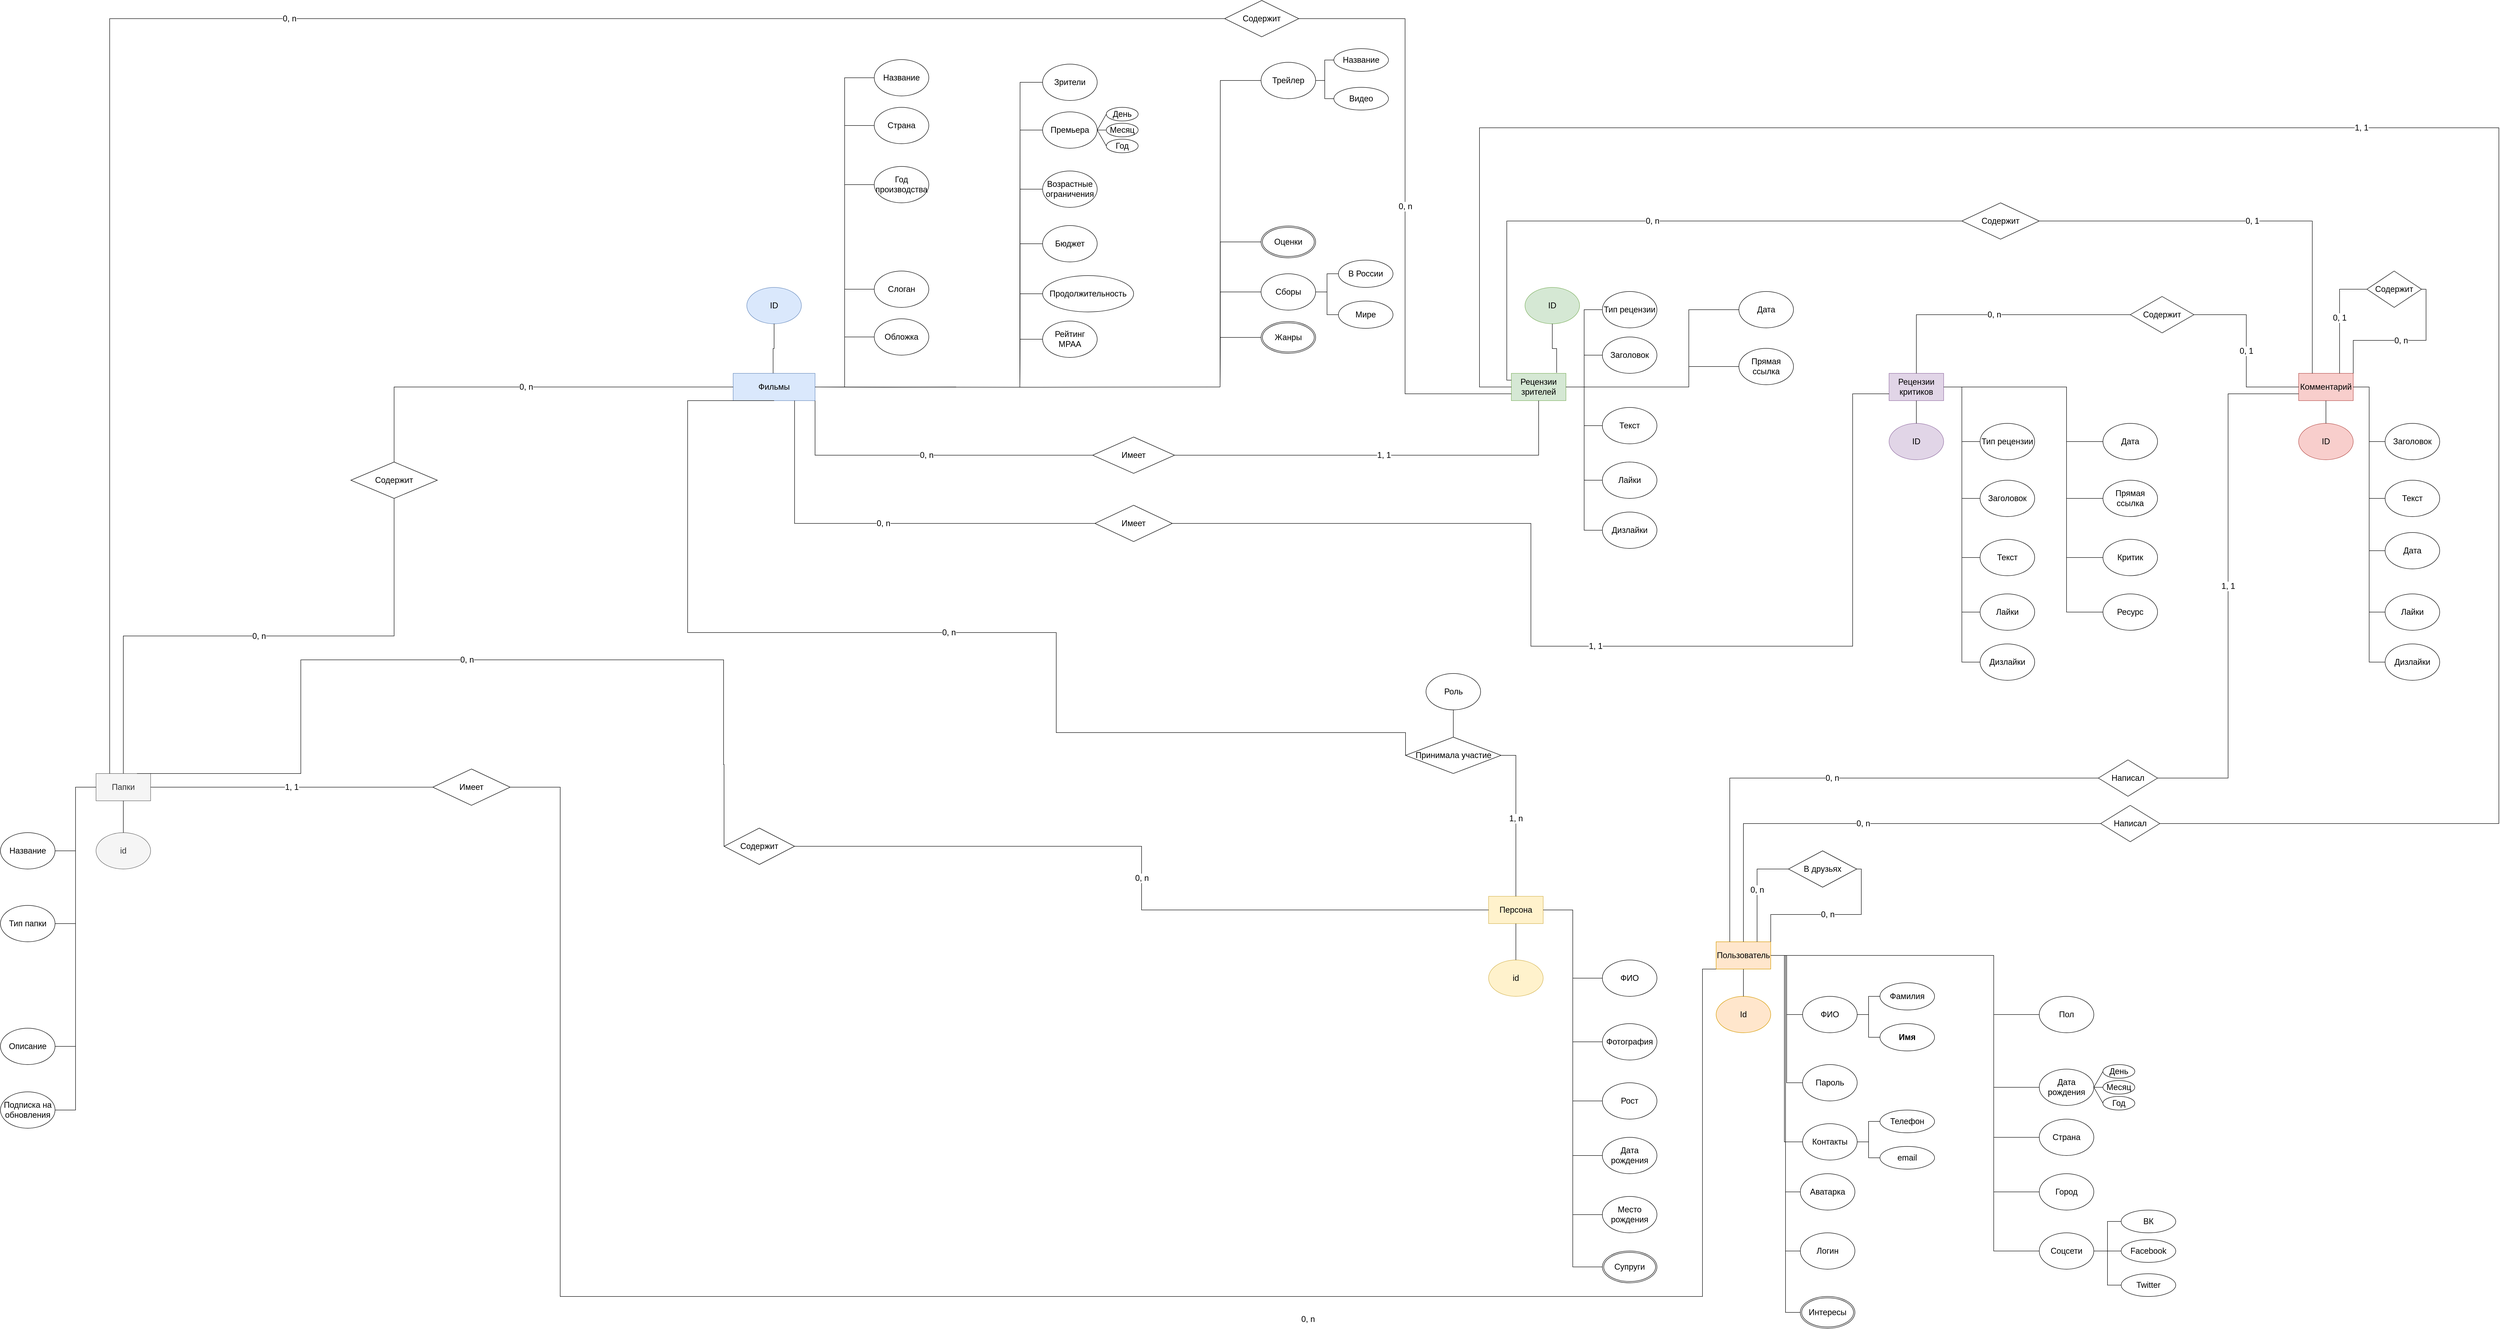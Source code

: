 <mxfile version="15.8.7" type="device" pages="2"><diagram id="9PmXqGShji8HyNqLJwch" name="ER"><mxGraphModel dx="7450" dy="4577" grid="1" gridSize="10" guides="1" tooltips="1" connect="1" arrows="1" fold="1" page="1" pageScale="1" pageWidth="827" pageHeight="1169" math="0" shadow="0"><root><mxCell id="Rij-VKB2oRqdUY7k67LR-0"/><mxCell id="Rij-VKB2oRqdUY7k67LR-1" parent="Rij-VKB2oRqdUY7k67LR-0"/><mxCell id="y1cv7JJ51fF2PkMVZ5-Z-0" value="Фильмы" style="rounded=0;whiteSpace=wrap;html=1;fillColor=#dae8fc;strokeColor=#6c8ebf;fontSize=18;" parent="Rij-VKB2oRqdUY7k67LR-1" vertex="1"><mxGeometry x="340" y="130" width="180" height="60" as="geometry"/></mxCell><mxCell id="y1cv7JJ51fF2PkMVZ5-Z-1" value="Название" style="ellipse;whiteSpace=wrap;html=1;fontSize=18;" parent="Rij-VKB2oRqdUY7k67LR-1" vertex="1"><mxGeometry x="650" y="-560" width="120" height="80" as="geometry"/></mxCell><mxCell id="y1cv7JJ51fF2PkMVZ5-Z-2" value="ID" style="ellipse;whiteSpace=wrap;html=1;fillColor=#dae8fc;strokeColor=#6c8ebf;fontSize=18;" parent="Rij-VKB2oRqdUY7k67LR-1" vertex="1"><mxGeometry x="370" y="-59" width="120" height="80" as="geometry"/></mxCell><mxCell id="y1cv7JJ51fF2PkMVZ5-Z-3" value="Страна" style="ellipse;whiteSpace=wrap;html=1;fontSize=18;" parent="Rij-VKB2oRqdUY7k67LR-1" vertex="1"><mxGeometry x="650" y="-455" width="120" height="80" as="geometry"/></mxCell><mxCell id="y1cv7JJ51fF2PkMVZ5-Z-4" value="Бюджет" style="ellipse;whiteSpace=wrap;html=1;fontSize=18;" parent="Rij-VKB2oRqdUY7k67LR-1" vertex="1"><mxGeometry x="1020" y="-195" width="120" height="80" as="geometry"/></mxCell><mxCell id="y1cv7JJ51fF2PkMVZ5-Z-5" value="Сборы" style="ellipse;whiteSpace=wrap;html=1;fontSize=18;" parent="Rij-VKB2oRqdUY7k67LR-1" vertex="1"><mxGeometry x="1500" y="-89" width="120" height="80" as="geometry"/></mxCell><mxCell id="y1cv7JJ51fF2PkMVZ5-Z-6" value="Премьера" style="ellipse;whiteSpace=wrap;html=1;fontSize=18;" parent="Rij-VKB2oRqdUY7k67LR-1" vertex="1"><mxGeometry x="1020" y="-445" width="120" height="80" as="geometry"/></mxCell><mxCell id="y1cv7JJ51fF2PkMVZ5-Z-7" value="Продолжительность" style="ellipse;whiteSpace=wrap;html=1;fontSize=18;" parent="Rij-VKB2oRqdUY7k67LR-1" vertex="1"><mxGeometry x="1020" y="-85" width="200" height="80" as="geometry"/></mxCell><mxCell id="y1cv7JJ51fF2PkMVZ5-Z-8" value="Год производства" style="ellipse;whiteSpace=wrap;html=1;fontSize=18;" parent="Rij-VKB2oRqdUY7k67LR-1" vertex="1"><mxGeometry x="650" y="-325" width="120" height="80" as="geometry"/></mxCell><mxCell id="y1cv7JJ51fF2PkMVZ5-Z-9" value="Слоган" style="ellipse;whiteSpace=wrap;html=1;fontSize=18;" parent="Rij-VKB2oRqdUY7k67LR-1" vertex="1"><mxGeometry x="650" y="-95" width="120" height="80" as="geometry"/></mxCell><mxCell id="y1cv7JJ51fF2PkMVZ5-Z-10" value="В России" style="ellipse;whiteSpace=wrap;html=1;fontSize=18;" parent="Rij-VKB2oRqdUY7k67LR-1" vertex="1"><mxGeometry x="1670" y="-119" width="120" height="60" as="geometry"/></mxCell><mxCell id="y1cv7JJ51fF2PkMVZ5-Z-11" value="Мире" style="ellipse;whiteSpace=wrap;html=1;fontSize=18;" parent="Rij-VKB2oRqdUY7k67LR-1" vertex="1"><mxGeometry x="1670" y="-29" width="120" height="60" as="geometry"/></mxCell><mxCell id="y1cv7JJ51fF2PkMVZ5-Z-12" value="Зрители" style="ellipse;whiteSpace=wrap;html=1;fontSize=18;" parent="Rij-VKB2oRqdUY7k67LR-1" vertex="1"><mxGeometry x="1020" y="-550" width="120" height="80" as="geometry"/></mxCell><mxCell id="y1cv7JJ51fF2PkMVZ5-Z-13" value="Возрастные ограничения" style="ellipse;whiteSpace=wrap;html=1;fontSize=18;" parent="Rij-VKB2oRqdUY7k67LR-1" vertex="1"><mxGeometry x="1020" y="-315" width="120" height="80" as="geometry"/></mxCell><mxCell id="y1cv7JJ51fF2PkMVZ5-Z-14" value="Рейтинг MPAA" style="ellipse;whiteSpace=wrap;html=1;fontSize=18;" parent="Rij-VKB2oRqdUY7k67LR-1" vertex="1"><mxGeometry x="1020" y="15" width="120" height="80" as="geometry"/></mxCell><mxCell id="y1cv7JJ51fF2PkMVZ5-Z-15" value="Трейлер" style="ellipse;whiteSpace=wrap;html=1;fontSize=18;" parent="Rij-VKB2oRqdUY7k67LR-1" vertex="1"><mxGeometry x="1500" y="-554" width="120" height="80" as="geometry"/></mxCell><mxCell id="y1cv7JJ51fF2PkMVZ5-Z-16" value="Название" style="ellipse;whiteSpace=wrap;html=1;fontSize=18;" parent="Rij-VKB2oRqdUY7k67LR-1" vertex="1"><mxGeometry x="1660" y="-584" width="120" height="50" as="geometry"/></mxCell><mxCell id="y1cv7JJ51fF2PkMVZ5-Z-17" value="Видео" style="ellipse;whiteSpace=wrap;html=1;fontSize=18;" parent="Rij-VKB2oRqdUY7k67LR-1" vertex="1"><mxGeometry x="1660" y="-499" width="120" height="50" as="geometry"/></mxCell><mxCell id="y1cv7JJ51fF2PkMVZ5-Z-18" value="" style="endArrow=none;html=1;rounded=0;edgeStyle=orthogonalEdgeStyle;entryX=1;entryY=0.5;entryDx=0;entryDy=0;exitX=0;exitY=0.5;exitDx=0;exitDy=0;fontSize=18;" parent="Rij-VKB2oRqdUY7k67LR-1" source="y1cv7JJ51fF2PkMVZ5-Z-1" target="y1cv7JJ51fF2PkMVZ5-Z-0" edge="1"><mxGeometry width="50" height="50" relative="1" as="geometry"><mxPoint x="700" y="660" as="sourcePoint"/><mxPoint x="750" y="610" as="targetPoint"/></mxGeometry></mxCell><mxCell id="y1cv7JJ51fF2PkMVZ5-Z-19" value="" style="endArrow=none;html=1;rounded=0;edgeStyle=orthogonalEdgeStyle;entryX=1;entryY=0.5;entryDx=0;entryDy=0;exitX=0;exitY=0.5;exitDx=0;exitDy=0;fontSize=18;" parent="Rij-VKB2oRqdUY7k67LR-1" source="y1cv7JJ51fF2PkMVZ5-Z-3" target="y1cv7JJ51fF2PkMVZ5-Z-0" edge="1"><mxGeometry width="50" height="50" relative="1" as="geometry"><mxPoint x="700" y="660" as="sourcePoint"/><mxPoint x="750" y="610" as="targetPoint"/></mxGeometry></mxCell><mxCell id="y1cv7JJ51fF2PkMVZ5-Z-20" value="" style="endArrow=none;html=1;rounded=0;edgeStyle=orthogonalEdgeStyle;entryX=1;entryY=0.5;entryDx=0;entryDy=0;exitX=0;exitY=0.5;exitDx=0;exitDy=0;fontSize=18;" parent="Rij-VKB2oRqdUY7k67LR-1" source="y1cv7JJ51fF2PkMVZ5-Z-8" target="y1cv7JJ51fF2PkMVZ5-Z-0" edge="1"><mxGeometry width="50" height="50" relative="1" as="geometry"><mxPoint x="700" y="660" as="sourcePoint"/><mxPoint x="750" y="610" as="targetPoint"/></mxGeometry></mxCell><mxCell id="y1cv7JJ51fF2PkMVZ5-Z-22" value="" style="endArrow=none;html=1;rounded=0;edgeStyle=orthogonalEdgeStyle;entryX=1;entryY=0.5;entryDx=0;entryDy=0;exitX=0;exitY=0.5;exitDx=0;exitDy=0;fontSize=18;" parent="Rij-VKB2oRqdUY7k67LR-1" source="y1cv7JJ51fF2PkMVZ5-Z-9" target="y1cv7JJ51fF2PkMVZ5-Z-0" edge="1"><mxGeometry width="50" height="50" relative="1" as="geometry"><mxPoint x="700" y="660" as="sourcePoint"/><mxPoint x="750" y="610" as="targetPoint"/></mxGeometry></mxCell><mxCell id="y1cv7JJ51fF2PkMVZ5-Z-23" value="" style="endArrow=none;html=1;rounded=0;edgeStyle=orthogonalEdgeStyle;entryX=0.488;entryY=-0.009;entryDx=0;entryDy=0;exitX=0.5;exitY=1;exitDx=0;exitDy=0;entryPerimeter=0;fontSize=18;" parent="Rij-VKB2oRqdUY7k67LR-1" source="y1cv7JJ51fF2PkMVZ5-Z-2" target="y1cv7JJ51fF2PkMVZ5-Z-0" edge="1"><mxGeometry width="50" height="50" relative="1" as="geometry"><mxPoint x="800" y="480" as="sourcePoint"/><mxPoint x="850" y="430" as="targetPoint"/></mxGeometry></mxCell><mxCell id="y1cv7JJ51fF2PkMVZ5-Z-24" value="" style="endArrow=none;html=1;rounded=0;edgeStyle=orthogonalEdgeStyle;entryX=1;entryY=0.5;entryDx=0;entryDy=0;fontSize=18;" parent="Rij-VKB2oRqdUY7k67LR-1" target="y1cv7JJ51fF2PkMVZ5-Z-0" edge="1"><mxGeometry width="50" height="50" relative="1" as="geometry"><mxPoint x="830" y="160" as="sourcePoint"/><mxPoint x="850" y="430" as="targetPoint"/></mxGeometry></mxCell><mxCell id="y1cv7JJ51fF2PkMVZ5-Z-25" value="" style="endArrow=none;html=1;rounded=0;edgeStyle=orthogonalEdgeStyle;entryX=0;entryY=0.5;entryDx=0;entryDy=0;exitX=1;exitY=0.5;exitDx=0;exitDy=0;fontSize=18;" parent="Rij-VKB2oRqdUY7k67LR-1" source="y1cv7JJ51fF2PkMVZ5-Z-5" target="y1cv7JJ51fF2PkMVZ5-Z-10" edge="1"><mxGeometry width="50" height="50" relative="1" as="geometry"><mxPoint x="1430" y="-134" as="sourcePoint"/><mxPoint x="1480" y="-184" as="targetPoint"/></mxGeometry></mxCell><mxCell id="y1cv7JJ51fF2PkMVZ5-Z-26" value="" style="endArrow=none;html=1;rounded=0;edgeStyle=orthogonalEdgeStyle;entryX=0;entryY=0.5;entryDx=0;entryDy=0;exitX=1;exitY=0.5;exitDx=0;exitDy=0;fontSize=18;" parent="Rij-VKB2oRqdUY7k67LR-1" source="y1cv7JJ51fF2PkMVZ5-Z-5" target="y1cv7JJ51fF2PkMVZ5-Z-11" edge="1"><mxGeometry width="50" height="50" relative="1" as="geometry"><mxPoint x="1430" y="-134" as="sourcePoint"/><mxPoint x="1480" y="-184" as="targetPoint"/></mxGeometry></mxCell><mxCell id="y1cv7JJ51fF2PkMVZ5-Z-27" value="" style="endArrow=none;html=1;rounded=0;edgeStyle=orthogonalEdgeStyle;entryX=1;entryY=0.5;entryDx=0;entryDy=0;fontSize=18;" parent="Rij-VKB2oRqdUY7k67LR-1" target="y1cv7JJ51fF2PkMVZ5-Z-0" edge="1"><mxGeometry width="50" height="50" relative="1" as="geometry"><mxPoint x="1410" y="160" as="sourcePoint"/><mxPoint x="850" y="230" as="targetPoint"/></mxGeometry></mxCell><mxCell id="y1cv7JJ51fF2PkMVZ5-Z-28" value="" style="endArrow=none;html=1;rounded=0;edgeStyle=orthogonalEdgeStyle;exitX=0;exitY=0.5;exitDx=0;exitDy=0;fontSize=18;" parent="Rij-VKB2oRqdUY7k67LR-1" source="y1cv7JJ51fF2PkMVZ5-Z-12" edge="1"><mxGeometry width="50" height="50" relative="1" as="geometry"><mxPoint x="540" y="580" as="sourcePoint"/><mxPoint x="970" y="160" as="targetPoint"/></mxGeometry></mxCell><mxCell id="y1cv7JJ51fF2PkMVZ5-Z-29" value="" style="endArrow=none;html=1;rounded=0;edgeStyle=orthogonalEdgeStyle;exitX=0;exitY=0.5;exitDx=0;exitDy=0;fontSize=18;" parent="Rij-VKB2oRqdUY7k67LR-1" source="y1cv7JJ51fF2PkMVZ5-Z-6" edge="1"><mxGeometry width="50" height="50" relative="1" as="geometry"><mxPoint x="540" y="580" as="sourcePoint"/><mxPoint x="970" y="160" as="targetPoint"/></mxGeometry></mxCell><mxCell id="y1cv7JJ51fF2PkMVZ5-Z-30" value="" style="endArrow=none;html=1;rounded=0;edgeStyle=orthogonalEdgeStyle;exitX=0;exitY=0.5;exitDx=0;exitDy=0;fontSize=18;" parent="Rij-VKB2oRqdUY7k67LR-1" source="y1cv7JJ51fF2PkMVZ5-Z-13" edge="1"><mxGeometry width="50" height="50" relative="1" as="geometry"><mxPoint x="740" y="440" as="sourcePoint"/><mxPoint x="970" y="160" as="targetPoint"/></mxGeometry></mxCell><mxCell id="y1cv7JJ51fF2PkMVZ5-Z-31" value="" style="endArrow=none;html=1;rounded=0;edgeStyle=orthogonalEdgeStyle;fontSize=18;" parent="Rij-VKB2oRqdUY7k67LR-1" source="y1cv7JJ51fF2PkMVZ5-Z-4" edge="1"><mxGeometry width="50" height="50" relative="1" as="geometry"><mxPoint x="740" y="440" as="sourcePoint"/><mxPoint x="970" y="160" as="targetPoint"/></mxGeometry></mxCell><mxCell id="y1cv7JJ51fF2PkMVZ5-Z-32" value="" style="endArrow=none;html=1;rounded=0;edgeStyle=orthogonalEdgeStyle;fontSize=18;" parent="Rij-VKB2oRqdUY7k67LR-1" source="y1cv7JJ51fF2PkMVZ5-Z-7" edge="1"><mxGeometry width="50" height="50" relative="1" as="geometry"><mxPoint x="740" y="440" as="sourcePoint"/><mxPoint x="970" y="160" as="targetPoint"/></mxGeometry></mxCell><mxCell id="y1cv7JJ51fF2PkMVZ5-Z-33" value="" style="endArrow=none;html=1;rounded=0;edgeStyle=orthogonalEdgeStyle;fontSize=18;" parent="Rij-VKB2oRqdUY7k67LR-1" source="y1cv7JJ51fF2PkMVZ5-Z-14" edge="1"><mxGeometry width="50" height="50" relative="1" as="geometry"><mxPoint x="740" y="560" as="sourcePoint"/><mxPoint x="970" y="160" as="targetPoint"/></mxGeometry></mxCell><mxCell id="y1cv7JJ51fF2PkMVZ5-Z-34" style="rounded=0;orthogonalLoop=1;jettySize=auto;html=1;exitX=0;exitY=0.5;exitDx=0;exitDy=0;entryX=1;entryY=0.5;entryDx=0;entryDy=0;endArrow=none;endFill=0;fontSize=18;" parent="Rij-VKB2oRqdUY7k67LR-1" source="y1cv7JJ51fF2PkMVZ5-Z-35" edge="1"><mxGeometry relative="1" as="geometry"><mxPoint x="1139.997" y="-405" as="targetPoint"/></mxGeometry></mxCell><mxCell id="y1cv7JJ51fF2PkMVZ5-Z-35" value="День" style="ellipse;whiteSpace=wrap;html=1;align=center;shadow=0;fontSize=18;" parent="Rij-VKB2oRqdUY7k67LR-1" vertex="1"><mxGeometry x="1159.997" y="-455" width="70" height="30" as="geometry"/></mxCell><mxCell id="y1cv7JJ51fF2PkMVZ5-Z-36" style="edgeStyle=none;rounded=0;orthogonalLoop=1;jettySize=auto;html=1;exitX=0;exitY=0.5;exitDx=0;exitDy=0;endArrow=none;endFill=0;fontSize=18;" parent="Rij-VKB2oRqdUY7k67LR-1" source="y1cv7JJ51fF2PkMVZ5-Z-37" edge="1"><mxGeometry relative="1" as="geometry"><mxPoint x="1139.997" y="-405" as="targetPoint"/></mxGeometry></mxCell><mxCell id="y1cv7JJ51fF2PkMVZ5-Z-37" value="Месяц" style="ellipse;whiteSpace=wrap;html=1;align=center;shadow=0;fontSize=18;" parent="Rij-VKB2oRqdUY7k67LR-1" vertex="1"><mxGeometry x="1159.997" y="-420" width="70" height="30" as="geometry"/></mxCell><mxCell id="y1cv7JJ51fF2PkMVZ5-Z-38" style="edgeStyle=none;rounded=0;orthogonalLoop=1;jettySize=auto;html=1;exitX=0;exitY=0.5;exitDx=0;exitDy=0;entryX=1;entryY=0.5;entryDx=0;entryDy=0;endArrow=none;endFill=0;fontSize=18;" parent="Rij-VKB2oRqdUY7k67LR-1" source="y1cv7JJ51fF2PkMVZ5-Z-39" edge="1"><mxGeometry relative="1" as="geometry"><mxPoint x="1139.997" y="-405" as="targetPoint"/></mxGeometry></mxCell><mxCell id="y1cv7JJ51fF2PkMVZ5-Z-39" value="Год" style="ellipse;whiteSpace=wrap;html=1;align=center;shadow=0;fontSize=18;" parent="Rij-VKB2oRqdUY7k67LR-1" vertex="1"><mxGeometry x="1159.997" y="-385" width="70" height="30" as="geometry"/></mxCell><mxCell id="y1cv7JJ51fF2PkMVZ5-Z-40" value="" style="endArrow=none;html=1;rounded=0;edgeStyle=orthogonalEdgeStyle;exitX=0;exitY=0.5;exitDx=0;exitDy=0;fontSize=18;" parent="Rij-VKB2oRqdUY7k67LR-1" source="y1cv7JJ51fF2PkMVZ5-Z-15" edge="1"><mxGeometry width="50" height="50" relative="1" as="geometry"><mxPoint x="1480" y="300" as="sourcePoint"/><mxPoint x="1410" y="160" as="targetPoint"/></mxGeometry></mxCell><mxCell id="y1cv7JJ51fF2PkMVZ5-Z-43" value="" style="endArrow=none;html=1;rounded=0;edgeStyle=orthogonalEdgeStyle;exitX=0;exitY=0.5;exitDx=0;exitDy=0;fontSize=18;" parent="Rij-VKB2oRqdUY7k67LR-1" source="y1cv7JJ51fF2PkMVZ5-Z-50" edge="1"><mxGeometry width="50" height="50" relative="1" as="geometry"><mxPoint x="1480" y="655" as="sourcePoint"/><mxPoint x="1410" y="160" as="targetPoint"/></mxGeometry></mxCell><mxCell id="y1cv7JJ51fF2PkMVZ5-Z-45" value="" style="endArrow=none;html=1;rounded=0;edgeStyle=orthogonalEdgeStyle;entryX=0;entryY=0.5;entryDx=0;entryDy=0;exitX=1;exitY=0.5;exitDx=0;exitDy=0;fontSize=18;" parent="Rij-VKB2oRqdUY7k67LR-1" source="y1cv7JJ51fF2PkMVZ5-Z-15" target="y1cv7JJ51fF2PkMVZ5-Z-16" edge="1"><mxGeometry relative="1" as="geometry"><mxPoint x="1480" y="-334" as="sourcePoint"/><mxPoint x="1640" y="-334" as="targetPoint"/></mxGeometry></mxCell><mxCell id="y1cv7JJ51fF2PkMVZ5-Z-46" value="" style="endArrow=none;html=1;rounded=0;edgeStyle=orthogonalEdgeStyle;entryX=0;entryY=0.5;entryDx=0;entryDy=0;exitX=1;exitY=0.5;exitDx=0;exitDy=0;fontSize=18;" parent="Rij-VKB2oRqdUY7k67LR-1" source="y1cv7JJ51fF2PkMVZ5-Z-15" target="y1cv7JJ51fF2PkMVZ5-Z-17" edge="1"><mxGeometry relative="1" as="geometry"><mxPoint x="1480" y="-334" as="sourcePoint"/><mxPoint x="1640" y="-334" as="targetPoint"/></mxGeometry></mxCell><mxCell id="y1cv7JJ51fF2PkMVZ5-Z-50" value="&lt;span style=&quot;font-size: 18px;&quot;&gt;Оценки&lt;/span&gt;" style="ellipse;shape=doubleEllipse;margin=3;whiteSpace=wrap;html=1;align=center;shadow=0;fontSize=18;" parent="Rij-VKB2oRqdUY7k67LR-1" vertex="1"><mxGeometry x="1500" y="-194" width="120" height="70" as="geometry"/></mxCell><mxCell id="y1cv7JJ51fF2PkMVZ5-Z-51" value="Пользователь" style="rounded=0;whiteSpace=wrap;html=1;fillColor=#ffe6cc;strokeColor=#d79b00;fontSize=18;" parent="Rij-VKB2oRqdUY7k67LR-1" vertex="1"><mxGeometry x="2500" y="1380" width="120" height="60" as="geometry"/></mxCell><mxCell id="y1cv7JJ51fF2PkMVZ5-Z-52" value="Id" style="ellipse;whiteSpace=wrap;html=1;fillColor=#ffe6cc;strokeColor=#d79b00;fontSize=18;" parent="Rij-VKB2oRqdUY7k67LR-1" vertex="1"><mxGeometry x="2500" y="1500" width="120" height="80" as="geometry"/></mxCell><mxCell id="y1cv7JJ51fF2PkMVZ5-Z-53" value="ФИО" style="ellipse;whiteSpace=wrap;html=1;fontSize=18;" parent="Rij-VKB2oRqdUY7k67LR-1" vertex="1"><mxGeometry x="2690" y="1500" width="120" height="80" as="geometry"/></mxCell><mxCell id="y1cv7JJ51fF2PkMVZ5-Z-54" value="Фамилия" style="ellipse;whiteSpace=wrap;html=1;fontSize=18;" parent="Rij-VKB2oRqdUY7k67LR-1" vertex="1"><mxGeometry x="2860" y="1470" width="120" height="60" as="geometry"/></mxCell><mxCell id="y1cv7JJ51fF2PkMVZ5-Z-55" value="&lt;b style=&quot;font-size: 18px;&quot;&gt;Имя&lt;/b&gt;" style="ellipse;whiteSpace=wrap;html=1;fontSize=18;" parent="Rij-VKB2oRqdUY7k67LR-1" vertex="1"><mxGeometry x="2860" y="1560" width="120" height="60" as="geometry"/></mxCell><mxCell id="y1cv7JJ51fF2PkMVZ5-Z-56" value="Пароль" style="ellipse;whiteSpace=wrap;html=1;fontSize=18;" parent="Rij-VKB2oRqdUY7k67LR-1" vertex="1"><mxGeometry x="2690" y="1650" width="120" height="80" as="geometry"/></mxCell><mxCell id="y1cv7JJ51fF2PkMVZ5-Z-57" value="Аватарка" style="ellipse;whiteSpace=wrap;html=1;fontSize=18;" parent="Rij-VKB2oRqdUY7k67LR-1" vertex="1"><mxGeometry x="2685" y="1890" width="120" height="80" as="geometry"/></mxCell><mxCell id="y1cv7JJ51fF2PkMVZ5-Z-58" value="Интересы" style="ellipse;shape=doubleEllipse;margin=3;whiteSpace=wrap;html=1;align=center;shadow=0;fontSize=18;" parent="Rij-VKB2oRqdUY7k67LR-1" vertex="1"><mxGeometry x="2685" y="2160" width="120" height="70" as="geometry"/></mxCell><mxCell id="y1cv7JJ51fF2PkMVZ5-Z-59" value="Пол" style="ellipse;whiteSpace=wrap;html=1;fontSize=18;" parent="Rij-VKB2oRqdUY7k67LR-1" vertex="1"><mxGeometry x="3210" y="1500" width="120" height="80" as="geometry"/></mxCell><mxCell id="y1cv7JJ51fF2PkMVZ5-Z-60" value="Дата рождения" style="ellipse;whiteSpace=wrap;html=1;fontSize=18;" parent="Rij-VKB2oRqdUY7k67LR-1" vertex="1"><mxGeometry x="3210" y="1660" width="120" height="80" as="geometry"/></mxCell><mxCell id="y1cv7JJ51fF2PkMVZ5-Z-61" style="rounded=0;orthogonalLoop=1;jettySize=auto;html=1;exitX=0;exitY=0.5;exitDx=0;exitDy=0;entryX=1;entryY=0.5;entryDx=0;entryDy=0;endArrow=none;endFill=0;fontSize=18;" parent="Rij-VKB2oRqdUY7k67LR-1" source="y1cv7JJ51fF2PkMVZ5-Z-62" edge="1"><mxGeometry relative="1" as="geometry"><mxPoint x="3329.997" y="1700" as="targetPoint"/></mxGeometry></mxCell><mxCell id="y1cv7JJ51fF2PkMVZ5-Z-62" value="День" style="ellipse;whiteSpace=wrap;html=1;align=center;shadow=0;fontSize=18;" parent="Rij-VKB2oRqdUY7k67LR-1" vertex="1"><mxGeometry x="3349.997" y="1650" width="70" height="30" as="geometry"/></mxCell><mxCell id="y1cv7JJ51fF2PkMVZ5-Z-63" style="edgeStyle=none;rounded=0;orthogonalLoop=1;jettySize=auto;html=1;exitX=0;exitY=0.5;exitDx=0;exitDy=0;endArrow=none;endFill=0;fontSize=18;" parent="Rij-VKB2oRqdUY7k67LR-1" source="y1cv7JJ51fF2PkMVZ5-Z-64" edge="1"><mxGeometry relative="1" as="geometry"><mxPoint x="3329.997" y="1700" as="targetPoint"/></mxGeometry></mxCell><mxCell id="y1cv7JJ51fF2PkMVZ5-Z-64" value="Месяц" style="ellipse;whiteSpace=wrap;html=1;align=center;shadow=0;fontSize=18;" parent="Rij-VKB2oRqdUY7k67LR-1" vertex="1"><mxGeometry x="3349.997" y="1685" width="70" height="30" as="geometry"/></mxCell><mxCell id="y1cv7JJ51fF2PkMVZ5-Z-65" style="edgeStyle=none;rounded=0;orthogonalLoop=1;jettySize=auto;html=1;exitX=0;exitY=0.5;exitDx=0;exitDy=0;entryX=1;entryY=0.5;entryDx=0;entryDy=0;endArrow=none;endFill=0;fontSize=18;" parent="Rij-VKB2oRqdUY7k67LR-1" source="y1cv7JJ51fF2PkMVZ5-Z-66" edge="1"><mxGeometry relative="1" as="geometry"><mxPoint x="3329.997" y="1700" as="targetPoint"/></mxGeometry></mxCell><mxCell id="y1cv7JJ51fF2PkMVZ5-Z-66" value="Год" style="ellipse;whiteSpace=wrap;html=1;align=center;shadow=0;fontSize=18;" parent="Rij-VKB2oRqdUY7k67LR-1" vertex="1"><mxGeometry x="3349.997" y="1720" width="70" height="30" as="geometry"/></mxCell><mxCell id="y1cv7JJ51fF2PkMVZ5-Z-67" value="Страна" style="ellipse;whiteSpace=wrap;html=1;fontSize=18;" parent="Rij-VKB2oRqdUY7k67LR-1" vertex="1"><mxGeometry x="3210" y="1770" width="120" height="80" as="geometry"/></mxCell><mxCell id="y1cv7JJ51fF2PkMVZ5-Z-68" value="Город" style="ellipse;whiteSpace=wrap;html=1;fontSize=18;" parent="Rij-VKB2oRqdUY7k67LR-1" vertex="1"><mxGeometry x="3210" y="1890" width="120" height="80" as="geometry"/></mxCell><mxCell id="y1cv7JJ51fF2PkMVZ5-Z-69" value="Соцсети" style="ellipse;whiteSpace=wrap;html=1;fontSize=18;" parent="Rij-VKB2oRqdUY7k67LR-1" vertex="1"><mxGeometry x="3210" y="2020" width="120" height="80" as="geometry"/></mxCell><mxCell id="y1cv7JJ51fF2PkMVZ5-Z-70" value="ВК" style="ellipse;whiteSpace=wrap;html=1;fontSize=18;" parent="Rij-VKB2oRqdUY7k67LR-1" vertex="1"><mxGeometry x="3390" y="1970" width="120" height="50" as="geometry"/></mxCell><mxCell id="y1cv7JJ51fF2PkMVZ5-Z-71" value="Facebook" style="ellipse;whiteSpace=wrap;html=1;fontSize=18;" parent="Rij-VKB2oRqdUY7k67LR-1" vertex="1"><mxGeometry x="3390" y="2035" width="120" height="50" as="geometry"/></mxCell><mxCell id="y1cv7JJ51fF2PkMVZ5-Z-72" value="Twitter" style="ellipse;whiteSpace=wrap;html=1;fontSize=18;" parent="Rij-VKB2oRqdUY7k67LR-1" vertex="1"><mxGeometry x="3390" y="2110" width="120" height="50" as="geometry"/></mxCell><mxCell id="y1cv7JJ51fF2PkMVZ5-Z-75" value="" style="endArrow=none;html=1;rounded=0;edgeStyle=orthogonalEdgeStyle;exitX=0;exitY=0.5;exitDx=0;exitDy=0;fontSize=18;" parent="Rij-VKB2oRqdUY7k67LR-1" source="y1cv7JJ51fF2PkMVZ5-Z-5" edge="1"><mxGeometry width="50" height="50" relative="1" as="geometry"><mxPoint x="1120" y="640" as="sourcePoint"/><mxPoint x="1410" y="160" as="targetPoint"/></mxGeometry></mxCell><mxCell id="y1cv7JJ51fF2PkMVZ5-Z-76" value="Контакты" style="ellipse;whiteSpace=wrap;html=1;fontSize=18;" parent="Rij-VKB2oRqdUY7k67LR-1" vertex="1"><mxGeometry x="2690" y="1780" width="120" height="80" as="geometry"/></mxCell><mxCell id="y1cv7JJ51fF2PkMVZ5-Z-77" value="Телефон" style="ellipse;whiteSpace=wrap;html=1;fontSize=18;" parent="Rij-VKB2oRqdUY7k67LR-1" vertex="1"><mxGeometry x="2860" y="1750" width="120" height="50" as="geometry"/></mxCell><mxCell id="y1cv7JJ51fF2PkMVZ5-Z-78" value="email" style="ellipse;whiteSpace=wrap;html=1;fontSize=18;" parent="Rij-VKB2oRqdUY7k67LR-1" vertex="1"><mxGeometry x="2860" y="1830" width="120" height="50" as="geometry"/></mxCell><mxCell id="y1cv7JJ51fF2PkMVZ5-Z-79" value="Логин" style="ellipse;whiteSpace=wrap;html=1;fontSize=18;" parent="Rij-VKB2oRqdUY7k67LR-1" vertex="1"><mxGeometry x="2685" y="2020" width="120" height="80" as="geometry"/></mxCell><mxCell id="y1cv7JJ51fF2PkMVZ5-Z-80" value="Рецензии зрителей" style="rounded=0;whiteSpace=wrap;html=1;fillColor=#d5e8d4;strokeColor=#82b366;fontSize=18;" parent="Rij-VKB2oRqdUY7k67LR-1" vertex="1"><mxGeometry x="2050" y="130" width="120" height="60" as="geometry"/></mxCell><mxCell id="y1cv7JJ51fF2PkMVZ5-Z-81" value="ID" style="ellipse;whiteSpace=wrap;html=1;fillColor=#d5e8d4;strokeColor=#82b366;fontSize=18;" parent="Rij-VKB2oRqdUY7k67LR-1" vertex="1"><mxGeometry x="2080" y="-59" width="120" height="80" as="geometry"/></mxCell><mxCell id="y1cv7JJ51fF2PkMVZ5-Z-82" value="Тип рецензии" style="ellipse;whiteSpace=wrap;html=1;fontSize=18;" parent="Rij-VKB2oRqdUY7k67LR-1" vertex="1"><mxGeometry x="2250" y="-50" width="120" height="80" as="geometry"/></mxCell><mxCell id="y1cv7JJ51fF2PkMVZ5-Z-83" value="Заголовок" style="ellipse;whiteSpace=wrap;html=1;fontSize=18;" parent="Rij-VKB2oRqdUY7k67LR-1" vertex="1"><mxGeometry x="2250" y="50" width="120" height="80" as="geometry"/></mxCell><mxCell id="y1cv7JJ51fF2PkMVZ5-Z-84" value="Текст" style="ellipse;whiteSpace=wrap;html=1;fontSize=18;" parent="Rij-VKB2oRqdUY7k67LR-1" vertex="1"><mxGeometry x="2250" y="205" width="120" height="80" as="geometry"/></mxCell><mxCell id="y1cv7JJ51fF2PkMVZ5-Z-85" value="Лайки" style="ellipse;whiteSpace=wrap;html=1;fontSize=18;" parent="Rij-VKB2oRqdUY7k67LR-1" vertex="1"><mxGeometry x="2250" y="325" width="120" height="80" as="geometry"/></mxCell><mxCell id="y1cv7JJ51fF2PkMVZ5-Z-86" value="Дизлайки" style="ellipse;whiteSpace=wrap;html=1;fontSize=18;" parent="Rij-VKB2oRqdUY7k67LR-1" vertex="1"><mxGeometry x="2250" y="435" width="120" height="80" as="geometry"/></mxCell><mxCell id="y1cv7JJ51fF2PkMVZ5-Z-88" value="" style="endArrow=none;html=1;rounded=0;edgeStyle=orthogonalEdgeStyle;exitX=1;exitY=0.5;exitDx=0;exitDy=0;entryX=0;entryY=0.5;entryDx=0;entryDy=0;fontSize=18;" parent="Rij-VKB2oRqdUY7k67LR-1" source="y1cv7JJ51fF2PkMVZ5-Z-51" target="y1cv7JJ51fF2PkMVZ5-Z-53" edge="1"><mxGeometry width="50" height="50" relative="1" as="geometry"><mxPoint x="2635" y="1405" as="sourcePoint"/><mxPoint x="2685" y="1355" as="targetPoint"/></mxGeometry></mxCell><mxCell id="y1cv7JJ51fF2PkMVZ5-Z-89" value="" style="endArrow=none;html=1;rounded=0;edgeStyle=orthogonalEdgeStyle;entryX=0.5;entryY=1;entryDx=0;entryDy=0;exitX=0.5;exitY=0;exitDx=0;exitDy=0;fontSize=18;" parent="Rij-VKB2oRqdUY7k67LR-1" source="y1cv7JJ51fF2PkMVZ5-Z-52" target="y1cv7JJ51fF2PkMVZ5-Z-51" edge="1"><mxGeometry width="50" height="50" relative="1" as="geometry"><mxPoint x="2400" y="1500" as="sourcePoint"/><mxPoint x="2450" y="1450" as="targetPoint"/></mxGeometry></mxCell><mxCell id="y1cv7JJ51fF2PkMVZ5-Z-90" value="" style="endArrow=none;html=1;rounded=0;edgeStyle=orthogonalEdgeStyle;entryX=1;entryY=0.5;entryDx=0;entryDy=0;exitX=0;exitY=0.5;exitDx=0;exitDy=0;fontSize=18;" parent="Rij-VKB2oRqdUY7k67LR-1" source="y1cv7JJ51fF2PkMVZ5-Z-56" target="y1cv7JJ51fF2PkMVZ5-Z-51" edge="1"><mxGeometry width="50" height="50" relative="1" as="geometry"><mxPoint x="3150" y="1630" as="sourcePoint"/><mxPoint x="3200" y="1580" as="targetPoint"/></mxGeometry></mxCell><mxCell id="y1cv7JJ51fF2PkMVZ5-Z-91" value="" style="endArrow=none;html=1;rounded=0;edgeStyle=orthogonalEdgeStyle;entryX=1;entryY=0.5;entryDx=0;entryDy=0;exitX=0;exitY=0.5;exitDx=0;exitDy=0;fontSize=18;" parent="Rij-VKB2oRqdUY7k67LR-1" source="y1cv7JJ51fF2PkMVZ5-Z-76" target="y1cv7JJ51fF2PkMVZ5-Z-51" edge="1"><mxGeometry width="50" height="50" relative="1" as="geometry"><mxPoint x="3150" y="1630" as="sourcePoint"/><mxPoint x="3200" y="1580" as="targetPoint"/><Array as="points"><mxPoint x="2650" y="1820"/><mxPoint x="2650" y="1410"/></Array></mxGeometry></mxCell><mxCell id="y1cv7JJ51fF2PkMVZ5-Z-92" value="" style="endArrow=none;html=1;rounded=0;edgeStyle=orthogonalEdgeStyle;entryX=1;entryY=0.5;entryDx=0;entryDy=0;exitX=0;exitY=0.5;exitDx=0;exitDy=0;fontSize=18;" parent="Rij-VKB2oRqdUY7k67LR-1" source="y1cv7JJ51fF2PkMVZ5-Z-57" target="y1cv7JJ51fF2PkMVZ5-Z-51" edge="1"><mxGeometry width="50" height="50" relative="1" as="geometry"><mxPoint x="3150" y="1630" as="sourcePoint"/><mxPoint x="3200" y="1580" as="targetPoint"/></mxGeometry></mxCell><mxCell id="y1cv7JJ51fF2PkMVZ5-Z-93" value="" style="endArrow=none;html=1;rounded=0;edgeStyle=orthogonalEdgeStyle;entryX=1;entryY=0.5;entryDx=0;entryDy=0;exitX=0;exitY=0.5;exitDx=0;exitDy=0;fontSize=18;" parent="Rij-VKB2oRqdUY7k67LR-1" source="y1cv7JJ51fF2PkMVZ5-Z-79" target="y1cv7JJ51fF2PkMVZ5-Z-51" edge="1"><mxGeometry width="50" height="50" relative="1" as="geometry"><mxPoint x="3150" y="1630" as="sourcePoint"/><mxPoint x="3200" y="1580" as="targetPoint"/></mxGeometry></mxCell><mxCell id="y1cv7JJ51fF2PkMVZ5-Z-94" value="" style="endArrow=none;html=1;rounded=0;edgeStyle=orthogonalEdgeStyle;entryX=1;entryY=0.5;entryDx=0;entryDy=0;exitX=0;exitY=0.5;exitDx=0;exitDy=0;fontSize=18;" parent="Rij-VKB2oRqdUY7k67LR-1" source="y1cv7JJ51fF2PkMVZ5-Z-58" target="y1cv7JJ51fF2PkMVZ5-Z-51" edge="1"><mxGeometry width="50" height="50" relative="1" as="geometry"><mxPoint x="3150" y="1630" as="sourcePoint"/><mxPoint x="3200" y="1580" as="targetPoint"/></mxGeometry></mxCell><mxCell id="y1cv7JJ51fF2PkMVZ5-Z-96" value="" style="endArrow=none;html=1;rounded=0;edgeStyle=orthogonalEdgeStyle;entryX=1;entryY=0.5;entryDx=0;entryDy=0;exitX=0;exitY=0.5;exitDx=0;exitDy=0;fontSize=18;" parent="Rij-VKB2oRqdUY7k67LR-1" source="y1cv7JJ51fF2PkMVZ5-Z-54" target="y1cv7JJ51fF2PkMVZ5-Z-53" edge="1"><mxGeometry width="50" height="50" relative="1" as="geometry"><mxPoint x="3150" y="1630" as="sourcePoint"/><mxPoint x="3200" y="1580" as="targetPoint"/></mxGeometry></mxCell><mxCell id="y1cv7JJ51fF2PkMVZ5-Z-97" value="" style="endArrow=none;html=1;rounded=0;edgeStyle=orthogonalEdgeStyle;exitX=1;exitY=0.5;exitDx=0;exitDy=0;entryX=0;entryY=0.5;entryDx=0;entryDy=0;fontSize=18;" parent="Rij-VKB2oRqdUY7k67LR-1" source="y1cv7JJ51fF2PkMVZ5-Z-53" target="y1cv7JJ51fF2PkMVZ5-Z-55" edge="1"><mxGeometry width="50" height="50" relative="1" as="geometry"><mxPoint x="3150" y="1630" as="sourcePoint"/><mxPoint x="3200" y="1580" as="targetPoint"/></mxGeometry></mxCell><mxCell id="y1cv7JJ51fF2PkMVZ5-Z-98" value="" style="endArrow=none;html=1;rounded=0;edgeStyle=orthogonalEdgeStyle;exitX=1;exitY=0.5;exitDx=0;exitDy=0;entryX=0;entryY=0.5;entryDx=0;entryDy=0;fontSize=18;" parent="Rij-VKB2oRqdUY7k67LR-1" source="y1cv7JJ51fF2PkMVZ5-Z-76" target="y1cv7JJ51fF2PkMVZ5-Z-77" edge="1"><mxGeometry width="50" height="50" relative="1" as="geometry"><mxPoint x="3150" y="1630" as="sourcePoint"/><mxPoint x="3200" y="1580" as="targetPoint"/></mxGeometry></mxCell><mxCell id="y1cv7JJ51fF2PkMVZ5-Z-99" value="" style="endArrow=none;html=1;rounded=0;edgeStyle=orthogonalEdgeStyle;exitX=1;exitY=0.5;exitDx=0;exitDy=0;entryX=0;entryY=0.5;entryDx=0;entryDy=0;fontSize=18;" parent="Rij-VKB2oRqdUY7k67LR-1" source="y1cv7JJ51fF2PkMVZ5-Z-76" target="y1cv7JJ51fF2PkMVZ5-Z-78" edge="1"><mxGeometry width="50" height="50" relative="1" as="geometry"><mxPoint x="3150" y="1630" as="sourcePoint"/><mxPoint x="3200" y="1580" as="targetPoint"/></mxGeometry></mxCell><mxCell id="y1cv7JJ51fF2PkMVZ5-Z-100" value="" style="endArrow=none;html=1;rounded=0;edgeStyle=orthogonalEdgeStyle;exitX=1;exitY=0.5;exitDx=0;exitDy=0;entryX=0;entryY=0.5;entryDx=0;entryDy=0;fontSize=18;" parent="Rij-VKB2oRqdUY7k67LR-1" source="y1cv7JJ51fF2PkMVZ5-Z-69" target="y1cv7JJ51fF2PkMVZ5-Z-70" edge="1"><mxGeometry width="50" height="50" relative="1" as="geometry"><mxPoint x="3150" y="1630" as="sourcePoint"/><mxPoint x="3200" y="1580" as="targetPoint"/></mxGeometry></mxCell><mxCell id="y1cv7JJ51fF2PkMVZ5-Z-101" value="" style="endArrow=none;html=1;rounded=0;edgeStyle=orthogonalEdgeStyle;entryX=0;entryY=0.5;entryDx=0;entryDy=0;exitX=1;exitY=0.5;exitDx=0;exitDy=0;fontSize=18;" parent="Rij-VKB2oRqdUY7k67LR-1" source="y1cv7JJ51fF2PkMVZ5-Z-69" target="y1cv7JJ51fF2PkMVZ5-Z-71" edge="1"><mxGeometry width="50" height="50" relative="1" as="geometry"><mxPoint x="3150" y="1630" as="sourcePoint"/><mxPoint x="3200" y="1580" as="targetPoint"/></mxGeometry></mxCell><mxCell id="y1cv7JJ51fF2PkMVZ5-Z-102" value="" style="endArrow=none;html=1;rounded=0;edgeStyle=orthogonalEdgeStyle;entryX=0;entryY=0.5;entryDx=0;entryDy=0;exitX=1;exitY=0.5;exitDx=0;exitDy=0;fontSize=18;" parent="Rij-VKB2oRqdUY7k67LR-1" source="y1cv7JJ51fF2PkMVZ5-Z-69" target="y1cv7JJ51fF2PkMVZ5-Z-72" edge="1"><mxGeometry width="50" height="50" relative="1" as="geometry"><mxPoint x="3150" y="1630" as="sourcePoint"/><mxPoint x="3200" y="1580" as="targetPoint"/></mxGeometry></mxCell><mxCell id="y1cv7JJ51fF2PkMVZ5-Z-103" value="" style="endArrow=none;html=1;rounded=0;edgeStyle=orthogonalEdgeStyle;exitX=1;exitY=0.5;exitDx=0;exitDy=0;entryX=0;entryY=0.5;entryDx=0;entryDy=0;fontSize=18;" parent="Rij-VKB2oRqdUY7k67LR-1" source="y1cv7JJ51fF2PkMVZ5-Z-51" target="y1cv7JJ51fF2PkMVZ5-Z-59" edge="1"><mxGeometry width="50" height="50" relative="1" as="geometry"><mxPoint x="3150" y="1630" as="sourcePoint"/><mxPoint x="3200" y="1580" as="targetPoint"/><Array as="points"><mxPoint x="3110" y="1410"/><mxPoint x="3110" y="1540"/></Array></mxGeometry></mxCell><mxCell id="y1cv7JJ51fF2PkMVZ5-Z-104" value="" style="endArrow=none;html=1;rounded=0;edgeStyle=orthogonalEdgeStyle;entryX=1;entryY=0.5;entryDx=0;entryDy=0;exitX=0;exitY=0.5;exitDx=0;exitDy=0;fontSize=18;" parent="Rij-VKB2oRqdUY7k67LR-1" source="y1cv7JJ51fF2PkMVZ5-Z-60" target="y1cv7JJ51fF2PkMVZ5-Z-51" edge="1"><mxGeometry width="50" height="50" relative="1" as="geometry"><mxPoint x="3150" y="1630" as="sourcePoint"/><mxPoint x="3200" y="1580" as="targetPoint"/><Array as="points"><mxPoint x="3110" y="1700"/><mxPoint x="3110" y="1410"/></Array></mxGeometry></mxCell><mxCell id="y1cv7JJ51fF2PkMVZ5-Z-105" value="" style="endArrow=none;html=1;rounded=0;edgeStyle=orthogonalEdgeStyle;entryX=1;entryY=0.5;entryDx=0;entryDy=0;exitX=0;exitY=0.5;exitDx=0;exitDy=0;fontSize=18;" parent="Rij-VKB2oRqdUY7k67LR-1" source="y1cv7JJ51fF2PkMVZ5-Z-67" target="y1cv7JJ51fF2PkMVZ5-Z-51" edge="1"><mxGeometry width="50" height="50" relative="1" as="geometry"><mxPoint x="3150" y="1630" as="sourcePoint"/><mxPoint x="3200" y="1580" as="targetPoint"/><Array as="points"><mxPoint x="3110" y="1810"/><mxPoint x="3110" y="1410"/></Array></mxGeometry></mxCell><mxCell id="y1cv7JJ51fF2PkMVZ5-Z-106" value="" style="endArrow=none;html=1;rounded=0;edgeStyle=orthogonalEdgeStyle;entryX=1;entryY=0.5;entryDx=0;entryDy=0;exitX=0;exitY=0.5;exitDx=0;exitDy=0;fontSize=18;" parent="Rij-VKB2oRqdUY7k67LR-1" source="y1cv7JJ51fF2PkMVZ5-Z-68" target="y1cv7JJ51fF2PkMVZ5-Z-51" edge="1"><mxGeometry width="50" height="50" relative="1" as="geometry"><mxPoint x="3150" y="1630" as="sourcePoint"/><mxPoint x="3200" y="1580" as="targetPoint"/><Array as="points"><mxPoint x="3110" y="1930"/><mxPoint x="3110" y="1410"/></Array></mxGeometry></mxCell><mxCell id="y1cv7JJ51fF2PkMVZ5-Z-107" value="" style="endArrow=none;html=1;rounded=0;edgeStyle=orthogonalEdgeStyle;entryX=1;entryY=0.5;entryDx=0;entryDy=0;exitX=0;exitY=0.5;exitDx=0;exitDy=0;fontSize=18;" parent="Rij-VKB2oRqdUY7k67LR-1" source="y1cv7JJ51fF2PkMVZ5-Z-69" target="y1cv7JJ51fF2PkMVZ5-Z-51" edge="1"><mxGeometry width="50" height="50" relative="1" as="geometry"><mxPoint x="3150" y="1630" as="sourcePoint"/><mxPoint x="3200" y="1580" as="targetPoint"/><Array as="points"><mxPoint x="3110" y="2060"/><mxPoint x="3110" y="1410"/></Array></mxGeometry></mxCell><mxCell id="y1cv7JJ51fF2PkMVZ5-Z-109" value="Дата" style="ellipse;whiteSpace=wrap;html=1;fontSize=18;" parent="Rij-VKB2oRqdUY7k67LR-1" vertex="1"><mxGeometry x="2550" y="-50" width="120" height="80" as="geometry"/></mxCell><mxCell id="y1cv7JJ51fF2PkMVZ5-Z-110" value="Прямая ссылка" style="ellipse;whiteSpace=wrap;html=1;fontSize=18;" parent="Rij-VKB2oRqdUY7k67LR-1" vertex="1"><mxGeometry x="2550" y="75" width="120" height="80" as="geometry"/></mxCell><mxCell id="y1cv7JJ51fF2PkMVZ5-Z-111" value="" style="endArrow=none;html=1;rounded=0;edgeStyle=orthogonalEdgeStyle;entryX=0.83;entryY=-0.02;entryDx=0;entryDy=0;exitX=0.5;exitY=1;exitDx=0;exitDy=0;entryPerimeter=0;fontSize=18;" parent="Rij-VKB2oRqdUY7k67LR-1" source="y1cv7JJ51fF2PkMVZ5-Z-81" target="y1cv7JJ51fF2PkMVZ5-Z-80" edge="1"><mxGeometry width="50" height="50" relative="1" as="geometry"><mxPoint x="2110" y="240" as="sourcePoint"/><mxPoint x="2330" y="650" as="targetPoint"/></mxGeometry></mxCell><mxCell id="y1cv7JJ51fF2PkMVZ5-Z-112" value="" style="endArrow=none;html=1;rounded=0;edgeStyle=orthogonalEdgeStyle;entryX=1;entryY=0.5;entryDx=0;entryDy=0;exitX=0;exitY=0.5;exitDx=0;exitDy=0;fontSize=18;" parent="Rij-VKB2oRqdUY7k67LR-1" source="y1cv7JJ51fF2PkMVZ5-Z-82" target="y1cv7JJ51fF2PkMVZ5-Z-80" edge="1"><mxGeometry width="50" height="50" relative="1" as="geometry"><mxPoint x="2250" y="390" as="sourcePoint"/><mxPoint x="2180" y="160" as="targetPoint"/></mxGeometry></mxCell><mxCell id="y1cv7JJ51fF2PkMVZ5-Z-113" value="" style="endArrow=none;html=1;rounded=0;edgeStyle=orthogonalEdgeStyle;entryX=1;entryY=0.5;entryDx=0;entryDy=0;exitX=0;exitY=0.5;exitDx=0;exitDy=0;fontSize=18;" parent="Rij-VKB2oRqdUY7k67LR-1" source="y1cv7JJ51fF2PkMVZ5-Z-83" target="y1cv7JJ51fF2PkMVZ5-Z-80" edge="1"><mxGeometry width="50" height="50" relative="1" as="geometry"><mxPoint x="2250" y="390" as="sourcePoint"/><mxPoint x="2300" y="340" as="targetPoint"/><Array as="points"><mxPoint x="2210" y="90"/><mxPoint x="2210" y="160"/></Array></mxGeometry></mxCell><mxCell id="y1cv7JJ51fF2PkMVZ5-Z-114" value="" style="endArrow=none;html=1;rounded=0;edgeStyle=orthogonalEdgeStyle;entryX=1;entryY=0.5;entryDx=0;entryDy=0;exitX=0;exitY=0.5;exitDx=0;exitDy=0;fontSize=18;" parent="Rij-VKB2oRqdUY7k67LR-1" source="y1cv7JJ51fF2PkMVZ5-Z-84" target="y1cv7JJ51fF2PkMVZ5-Z-80" edge="1"><mxGeometry width="50" height="50" relative="1" as="geometry"><mxPoint x="2250" y="390" as="sourcePoint"/><mxPoint x="2300" y="340" as="targetPoint"/></mxGeometry></mxCell><mxCell id="y1cv7JJ51fF2PkMVZ5-Z-115" value="" style="endArrow=none;html=1;rounded=0;edgeStyle=orthogonalEdgeStyle;entryX=1;entryY=0.5;entryDx=0;entryDy=0;exitX=0;exitY=0.5;exitDx=0;exitDy=0;fontSize=18;" parent="Rij-VKB2oRqdUY7k67LR-1" source="y1cv7JJ51fF2PkMVZ5-Z-85" target="y1cv7JJ51fF2PkMVZ5-Z-80" edge="1"><mxGeometry width="50" height="50" relative="1" as="geometry"><mxPoint x="2250" y="390" as="sourcePoint"/><mxPoint x="2300" y="340" as="targetPoint"/></mxGeometry></mxCell><mxCell id="y1cv7JJ51fF2PkMVZ5-Z-116" value="" style="endArrow=none;html=1;rounded=0;edgeStyle=orthogonalEdgeStyle;entryX=1;entryY=0.5;entryDx=0;entryDy=0;exitX=0;exitY=0.5;exitDx=0;exitDy=0;fontSize=18;" parent="Rij-VKB2oRqdUY7k67LR-1" source="y1cv7JJ51fF2PkMVZ5-Z-86" target="y1cv7JJ51fF2PkMVZ5-Z-80" edge="1"><mxGeometry width="50" height="50" relative="1" as="geometry"><mxPoint x="2250" y="390" as="sourcePoint"/><mxPoint x="2300" y="340" as="targetPoint"/></mxGeometry></mxCell><mxCell id="y1cv7JJ51fF2PkMVZ5-Z-118" value="" style="endArrow=none;html=1;rounded=0;edgeStyle=orthogonalEdgeStyle;entryX=1;entryY=0.5;entryDx=0;entryDy=0;exitX=0;exitY=0.5;exitDx=0;exitDy=0;fontSize=18;" parent="Rij-VKB2oRqdUY7k67LR-1" source="y1cv7JJ51fF2PkMVZ5-Z-109" target="y1cv7JJ51fF2PkMVZ5-Z-80" edge="1"><mxGeometry width="50" height="50" relative="1" as="geometry"><mxPoint x="2250" y="360" as="sourcePoint"/><mxPoint x="2300" y="310" as="targetPoint"/><Array as="points"><mxPoint x="2440" y="-10"/><mxPoint x="2440" y="160"/></Array></mxGeometry></mxCell><mxCell id="y1cv7JJ51fF2PkMVZ5-Z-119" value="" style="endArrow=none;html=1;rounded=0;edgeStyle=orthogonalEdgeStyle;entryX=1;entryY=0.5;entryDx=0;entryDy=0;exitX=0;exitY=0.5;exitDx=0;exitDy=0;fontSize=18;" parent="Rij-VKB2oRqdUY7k67LR-1" source="y1cv7JJ51fF2PkMVZ5-Z-110" target="y1cv7JJ51fF2PkMVZ5-Z-80" edge="1"><mxGeometry width="50" height="50" relative="1" as="geometry"><mxPoint x="2250" y="360" as="sourcePoint"/><mxPoint x="2300" y="310" as="targetPoint"/><Array as="points"><mxPoint x="2440" y="115"/><mxPoint x="2440" y="160"/></Array></mxGeometry></mxCell><mxCell id="y1cv7JJ51fF2PkMVZ5-Z-120" value="Рецензии критиков" style="rounded=0;whiteSpace=wrap;html=1;fillColor=#e1d5e7;strokeColor=#9673a6;fontSize=18;" parent="Rij-VKB2oRqdUY7k67LR-1" vertex="1"><mxGeometry x="2880" y="130" width="120" height="60" as="geometry"/></mxCell><mxCell id="y1cv7JJ51fF2PkMVZ5-Z-121" value="ID" style="ellipse;whiteSpace=wrap;html=1;fillColor=#e1d5e7;strokeColor=#9673a6;fontSize=18;" parent="Rij-VKB2oRqdUY7k67LR-1" vertex="1"><mxGeometry x="2880" y="240" width="120" height="80" as="geometry"/></mxCell><mxCell id="y1cv7JJ51fF2PkMVZ5-Z-122" value="Тип рецензии" style="ellipse;whiteSpace=wrap;html=1;fontSize=18;" parent="Rij-VKB2oRqdUY7k67LR-1" vertex="1"><mxGeometry x="3080" y="240" width="120" height="80" as="geometry"/></mxCell><mxCell id="y1cv7JJ51fF2PkMVZ5-Z-123" value="Заголовок" style="ellipse;whiteSpace=wrap;html=1;fontSize=18;" parent="Rij-VKB2oRqdUY7k67LR-1" vertex="1"><mxGeometry x="3080" y="365" width="120" height="80" as="geometry"/></mxCell><mxCell id="y1cv7JJ51fF2PkMVZ5-Z-124" value="Текст" style="ellipse;whiteSpace=wrap;html=1;fontSize=18;" parent="Rij-VKB2oRqdUY7k67LR-1" vertex="1"><mxGeometry x="3080" y="495" width="120" height="80" as="geometry"/></mxCell><mxCell id="y1cv7JJ51fF2PkMVZ5-Z-125" value="Лайки" style="ellipse;whiteSpace=wrap;html=1;fontSize=18;" parent="Rij-VKB2oRqdUY7k67LR-1" vertex="1"><mxGeometry x="3080" y="615" width="120" height="80" as="geometry"/></mxCell><mxCell id="y1cv7JJ51fF2PkMVZ5-Z-126" value="Дизлайки" style="ellipse;whiteSpace=wrap;html=1;fontSize=18;" parent="Rij-VKB2oRqdUY7k67LR-1" vertex="1"><mxGeometry x="3080" y="725" width="120" height="80" as="geometry"/></mxCell><mxCell id="y1cv7JJ51fF2PkMVZ5-Z-128" value="Дата" style="ellipse;whiteSpace=wrap;html=1;fontSize=18;" parent="Rij-VKB2oRqdUY7k67LR-1" vertex="1"><mxGeometry x="3350" y="240" width="120" height="80" as="geometry"/></mxCell><mxCell id="y1cv7JJ51fF2PkMVZ5-Z-129" value="Прямая ссылка" style="ellipse;whiteSpace=wrap;html=1;fontSize=18;" parent="Rij-VKB2oRqdUY7k67LR-1" vertex="1"><mxGeometry x="3350" y="365" width="120" height="80" as="geometry"/></mxCell><mxCell id="y1cv7JJ51fF2PkMVZ5-Z-130" value="" style="endArrow=none;html=1;rounded=0;edgeStyle=orthogonalEdgeStyle;entryX=0.5;entryY=1;entryDx=0;entryDy=0;exitX=0.5;exitY=0;exitDx=0;exitDy=0;fontSize=18;" parent="Rij-VKB2oRqdUY7k67LR-1" source="y1cv7JJ51fF2PkMVZ5-Z-121" target="y1cv7JJ51fF2PkMVZ5-Z-120" edge="1"><mxGeometry width="50" height="50" relative="1" as="geometry"><mxPoint x="2940" y="240" as="sourcePoint"/><mxPoint x="3160" y="650" as="targetPoint"/></mxGeometry></mxCell><mxCell id="y1cv7JJ51fF2PkMVZ5-Z-131" value="" style="endArrow=none;html=1;rounded=0;edgeStyle=orthogonalEdgeStyle;entryX=1;entryY=0.5;entryDx=0;entryDy=0;exitX=0;exitY=0.5;exitDx=0;exitDy=0;fontSize=18;" parent="Rij-VKB2oRqdUY7k67LR-1" source="y1cv7JJ51fF2PkMVZ5-Z-122" target="y1cv7JJ51fF2PkMVZ5-Z-120" edge="1"><mxGeometry width="50" height="50" relative="1" as="geometry"><mxPoint x="3080" y="390" as="sourcePoint"/><mxPoint x="3010" y="160" as="targetPoint"/></mxGeometry></mxCell><mxCell id="y1cv7JJ51fF2PkMVZ5-Z-132" value="" style="endArrow=none;html=1;rounded=0;edgeStyle=orthogonalEdgeStyle;entryX=1;entryY=0.5;entryDx=0;entryDy=0;exitX=0;exitY=0.5;exitDx=0;exitDy=0;fontSize=18;" parent="Rij-VKB2oRqdUY7k67LR-1" source="y1cv7JJ51fF2PkMVZ5-Z-123" target="y1cv7JJ51fF2PkMVZ5-Z-120" edge="1"><mxGeometry width="50" height="50" relative="1" as="geometry"><mxPoint x="3080" y="390" as="sourcePoint"/><mxPoint x="3130" y="340" as="targetPoint"/></mxGeometry></mxCell><mxCell id="y1cv7JJ51fF2PkMVZ5-Z-133" value="" style="endArrow=none;html=1;rounded=0;edgeStyle=orthogonalEdgeStyle;entryX=1;entryY=0.5;entryDx=0;entryDy=0;exitX=0;exitY=0.5;exitDx=0;exitDy=0;fontSize=18;" parent="Rij-VKB2oRqdUY7k67LR-1" source="y1cv7JJ51fF2PkMVZ5-Z-124" target="y1cv7JJ51fF2PkMVZ5-Z-120" edge="1"><mxGeometry width="50" height="50" relative="1" as="geometry"><mxPoint x="3080" y="390" as="sourcePoint"/><mxPoint x="3130" y="340" as="targetPoint"/></mxGeometry></mxCell><mxCell id="y1cv7JJ51fF2PkMVZ5-Z-134" value="" style="endArrow=none;html=1;rounded=0;edgeStyle=orthogonalEdgeStyle;entryX=1;entryY=0.5;entryDx=0;entryDy=0;exitX=0;exitY=0.5;exitDx=0;exitDy=0;fontSize=18;" parent="Rij-VKB2oRqdUY7k67LR-1" source="y1cv7JJ51fF2PkMVZ5-Z-125" target="y1cv7JJ51fF2PkMVZ5-Z-120" edge="1"><mxGeometry width="50" height="50" relative="1" as="geometry"><mxPoint x="3080" y="390" as="sourcePoint"/><mxPoint x="3130" y="340" as="targetPoint"/></mxGeometry></mxCell><mxCell id="y1cv7JJ51fF2PkMVZ5-Z-135" value="" style="endArrow=none;html=1;rounded=0;edgeStyle=orthogonalEdgeStyle;entryX=1;entryY=0.5;entryDx=0;entryDy=0;exitX=0;exitY=0.5;exitDx=0;exitDy=0;fontSize=18;" parent="Rij-VKB2oRqdUY7k67LR-1" source="y1cv7JJ51fF2PkMVZ5-Z-126" target="y1cv7JJ51fF2PkMVZ5-Z-120" edge="1"><mxGeometry width="50" height="50" relative="1" as="geometry"><mxPoint x="3080" y="390" as="sourcePoint"/><mxPoint x="3130" y="340" as="targetPoint"/></mxGeometry></mxCell><mxCell id="y1cv7JJ51fF2PkMVZ5-Z-137" value="" style="endArrow=none;html=1;rounded=0;edgeStyle=orthogonalEdgeStyle;entryX=1;entryY=0.5;entryDx=0;entryDy=0;exitX=0;exitY=0.5;exitDx=0;exitDy=0;fontSize=18;" parent="Rij-VKB2oRqdUY7k67LR-1" source="y1cv7JJ51fF2PkMVZ5-Z-128" target="y1cv7JJ51fF2PkMVZ5-Z-120" edge="1"><mxGeometry width="50" height="50" relative="1" as="geometry"><mxPoint x="3080" y="360" as="sourcePoint"/><mxPoint x="3130" y="310" as="targetPoint"/><Array as="points"><mxPoint x="3270" y="280"/><mxPoint x="3270" y="160"/></Array></mxGeometry></mxCell><mxCell id="y1cv7JJ51fF2PkMVZ5-Z-138" value="" style="endArrow=none;html=1;rounded=0;edgeStyle=orthogonalEdgeStyle;entryX=1;entryY=0.5;entryDx=0;entryDy=0;exitX=0;exitY=0.5;exitDx=0;exitDy=0;fontSize=18;" parent="Rij-VKB2oRqdUY7k67LR-1" source="y1cv7JJ51fF2PkMVZ5-Z-129" target="y1cv7JJ51fF2PkMVZ5-Z-120" edge="1"><mxGeometry width="50" height="50" relative="1" as="geometry"><mxPoint x="3080" y="360" as="sourcePoint"/><mxPoint x="3130" y="310" as="targetPoint"/><Array as="points"><mxPoint x="3270" y="405"/><mxPoint x="3270" y="160"/></Array></mxGeometry></mxCell><mxCell id="y1cv7JJ51fF2PkMVZ5-Z-140" value="Критик" style="ellipse;whiteSpace=wrap;html=1;fontSize=18;" parent="Rij-VKB2oRqdUY7k67LR-1" vertex="1"><mxGeometry x="3350" y="495" width="120" height="80" as="geometry"/></mxCell><mxCell id="y1cv7JJ51fF2PkMVZ5-Z-141" value="Ресурс" style="ellipse;whiteSpace=wrap;html=1;fontSize=18;" parent="Rij-VKB2oRqdUY7k67LR-1" vertex="1"><mxGeometry x="3350" y="615" width="120" height="80" as="geometry"/></mxCell><mxCell id="y1cv7JJ51fF2PkMVZ5-Z-143" value="" style="endArrow=none;html=1;rounded=0;edgeStyle=orthogonalEdgeStyle;entryX=1;entryY=0.5;entryDx=0;entryDy=0;exitX=0;exitY=0.5;exitDx=0;exitDy=0;fontSize=18;" parent="Rij-VKB2oRqdUY7k67LR-1" source="y1cv7JJ51fF2PkMVZ5-Z-140" target="y1cv7JJ51fF2PkMVZ5-Z-120" edge="1"><mxGeometry width="50" height="50" relative="1" as="geometry"><mxPoint x="3050" y="570" as="sourcePoint"/><mxPoint x="3100" y="520" as="targetPoint"/><Array as="points"><mxPoint x="3270" y="535"/><mxPoint x="3270" y="160"/></Array></mxGeometry></mxCell><mxCell id="y1cv7JJ51fF2PkMVZ5-Z-144" value="" style="endArrow=none;html=1;rounded=0;edgeStyle=orthogonalEdgeStyle;entryX=1;entryY=0.5;entryDx=0;entryDy=0;exitX=0;exitY=0.5;exitDx=0;exitDy=0;fontSize=18;" parent="Rij-VKB2oRqdUY7k67LR-1" source="y1cv7JJ51fF2PkMVZ5-Z-141" target="y1cv7JJ51fF2PkMVZ5-Z-120" edge="1"><mxGeometry width="50" height="50" relative="1" as="geometry"><mxPoint x="3050" y="570" as="sourcePoint"/><mxPoint x="3100" y="520" as="targetPoint"/><Array as="points"><mxPoint x="3270" y="655"/><mxPoint x="3270" y="160"/></Array></mxGeometry></mxCell><mxCell id="y1cv7JJ51fF2PkMVZ5-Z-145" value="Комментарий" style="rounded=0;whiteSpace=wrap;html=1;fillColor=#f8cecc;strokeColor=#b85450;fontSize=18;" parent="Rij-VKB2oRqdUY7k67LR-1" vertex="1"><mxGeometry x="3780" y="130" width="120" height="60" as="geometry"/></mxCell><mxCell id="y1cv7JJ51fF2PkMVZ5-Z-146" value="ID" style="ellipse;whiteSpace=wrap;html=1;fillColor=#f8cecc;strokeColor=#b85450;fontSize=18;" parent="Rij-VKB2oRqdUY7k67LR-1" vertex="1"><mxGeometry x="3780" y="240" width="120" height="80" as="geometry"/></mxCell><mxCell id="y1cv7JJ51fF2PkMVZ5-Z-147" value="Заголовок" style="ellipse;whiteSpace=wrap;html=1;fontSize=18;" parent="Rij-VKB2oRqdUY7k67LR-1" vertex="1"><mxGeometry x="3970" y="240" width="120" height="80" as="geometry"/></mxCell><mxCell id="y1cv7JJ51fF2PkMVZ5-Z-148" value="Текст" style="ellipse;whiteSpace=wrap;html=1;fontSize=18;" parent="Rij-VKB2oRqdUY7k67LR-1" vertex="1"><mxGeometry x="3970" y="365" width="120" height="80" as="geometry"/></mxCell><mxCell id="y1cv7JJ51fF2PkMVZ5-Z-149" value="Дата" style="ellipse;whiteSpace=wrap;html=1;fontSize=18;" parent="Rij-VKB2oRqdUY7k67LR-1" vertex="1"><mxGeometry x="3970" y="480" width="120" height="80" as="geometry"/></mxCell><mxCell id="y1cv7JJ51fF2PkMVZ5-Z-150" value="Лайки" style="ellipse;whiteSpace=wrap;html=1;fontSize=18;" parent="Rij-VKB2oRqdUY7k67LR-1" vertex="1"><mxGeometry x="3970" y="615" width="120" height="80" as="geometry"/></mxCell><mxCell id="y1cv7JJ51fF2PkMVZ5-Z-151" value="Дизлайки" style="ellipse;whiteSpace=wrap;html=1;fontSize=18;" parent="Rij-VKB2oRqdUY7k67LR-1" vertex="1"><mxGeometry x="3970" y="725" width="120" height="80" as="geometry"/></mxCell><mxCell id="y1cv7JJ51fF2PkMVZ5-Z-157" value="" style="endArrow=none;html=1;rounded=0;edgeStyle=orthogonalEdgeStyle;entryX=0.5;entryY=1;entryDx=0;entryDy=0;exitX=0.5;exitY=0;exitDx=0;exitDy=0;fontSize=18;" parent="Rij-VKB2oRqdUY7k67LR-1" source="y1cv7JJ51fF2PkMVZ5-Z-146" target="y1cv7JJ51fF2PkMVZ5-Z-145" edge="1"><mxGeometry width="50" height="50" relative="1" as="geometry"><mxPoint x="3840" y="230" as="sourcePoint"/><mxPoint x="3820" y="790" as="targetPoint"/></mxGeometry></mxCell><mxCell id="y1cv7JJ51fF2PkMVZ5-Z-158" value="" style="endArrow=none;html=1;rounded=0;edgeStyle=orthogonalEdgeStyle;entryX=1;entryY=0.5;entryDx=0;entryDy=0;exitX=0;exitY=0.5;exitDx=0;exitDy=0;fontSize=18;" parent="Rij-VKB2oRqdUY7k67LR-1" source="y1cv7JJ51fF2PkMVZ5-Z-147" target="y1cv7JJ51fF2PkMVZ5-Z-145" edge="1"><mxGeometry width="50" height="50" relative="1" as="geometry"><mxPoint x="3980" y="310" as="sourcePoint"/><mxPoint x="4030" y="260" as="targetPoint"/></mxGeometry></mxCell><mxCell id="y1cv7JJ51fF2PkMVZ5-Z-159" value="" style="endArrow=none;html=1;rounded=0;edgeStyle=orthogonalEdgeStyle;entryX=1;entryY=0.5;entryDx=0;entryDy=0;exitX=0;exitY=0.5;exitDx=0;exitDy=0;fontSize=18;" parent="Rij-VKB2oRqdUY7k67LR-1" source="y1cv7JJ51fF2PkMVZ5-Z-148" target="y1cv7JJ51fF2PkMVZ5-Z-145" edge="1"><mxGeometry width="50" height="50" relative="1" as="geometry"><mxPoint x="3980" y="310" as="sourcePoint"/><mxPoint x="4030" y="260" as="targetPoint"/></mxGeometry></mxCell><mxCell id="y1cv7JJ51fF2PkMVZ5-Z-160" value="" style="endArrow=none;html=1;rounded=0;edgeStyle=orthogonalEdgeStyle;entryX=1;entryY=0.5;entryDx=0;entryDy=0;exitX=0;exitY=0.5;exitDx=0;exitDy=0;fontSize=18;" parent="Rij-VKB2oRqdUY7k67LR-1" source="y1cv7JJ51fF2PkMVZ5-Z-149" target="y1cv7JJ51fF2PkMVZ5-Z-145" edge="1"><mxGeometry width="50" height="50" relative="1" as="geometry"><mxPoint x="3980" y="510" as="sourcePoint"/><mxPoint x="4030" y="460" as="targetPoint"/></mxGeometry></mxCell><mxCell id="y1cv7JJ51fF2PkMVZ5-Z-161" value="" style="endArrow=none;html=1;rounded=0;edgeStyle=orthogonalEdgeStyle;entryX=1;entryY=0.5;entryDx=0;entryDy=0;exitX=0;exitY=0.5;exitDx=0;exitDy=0;fontSize=18;" parent="Rij-VKB2oRqdUY7k67LR-1" source="y1cv7JJ51fF2PkMVZ5-Z-150" target="y1cv7JJ51fF2PkMVZ5-Z-145" edge="1"><mxGeometry width="50" height="50" relative="1" as="geometry"><mxPoint x="3980" y="510" as="sourcePoint"/><mxPoint x="4030" y="460" as="targetPoint"/></mxGeometry></mxCell><mxCell id="y1cv7JJ51fF2PkMVZ5-Z-162" value="" style="endArrow=none;html=1;rounded=0;edgeStyle=orthogonalEdgeStyle;entryX=1;entryY=0.5;entryDx=0;entryDy=0;exitX=0;exitY=0.5;exitDx=0;exitDy=0;fontSize=18;" parent="Rij-VKB2oRqdUY7k67LR-1" source="y1cv7JJ51fF2PkMVZ5-Z-151" target="y1cv7JJ51fF2PkMVZ5-Z-145" edge="1"><mxGeometry width="50" height="50" relative="1" as="geometry"><mxPoint x="3980" y="510" as="sourcePoint"/><mxPoint x="4030" y="460" as="targetPoint"/></mxGeometry></mxCell><mxCell id="y1cv7JJ51fF2PkMVZ5-Z-167" value="Персона" style="rounded=0;whiteSpace=wrap;html=1;fillColor=#fff2cc;strokeColor=#d6b656;fontSize=18;" parent="Rij-VKB2oRqdUY7k67LR-1" vertex="1"><mxGeometry x="2000" y="1280" width="120" height="60" as="geometry"/></mxCell><mxCell id="y1cv7JJ51fF2PkMVZ5-Z-168" value="id" style="ellipse;whiteSpace=wrap;html=1;fillColor=#fff2cc;strokeColor=#d6b656;fontSize=18;" parent="Rij-VKB2oRqdUY7k67LR-1" vertex="1"><mxGeometry x="2000" y="1420" width="120" height="80" as="geometry"/></mxCell><mxCell id="y1cv7JJ51fF2PkMVZ5-Z-169" value="Обложка" style="ellipse;whiteSpace=wrap;html=1;fontSize=18;" parent="Rij-VKB2oRqdUY7k67LR-1" vertex="1"><mxGeometry x="650" y="10" width="120" height="80" as="geometry"/></mxCell><mxCell id="y1cv7JJ51fF2PkMVZ5-Z-170" value="Жанры" style="ellipse;shape=doubleEllipse;margin=3;whiteSpace=wrap;html=1;align=center;shadow=0;fontSize=18;" parent="Rij-VKB2oRqdUY7k67LR-1" vertex="1"><mxGeometry x="1500" y="16" width="120" height="70" as="geometry"/></mxCell><mxCell id="y1cv7JJ51fF2PkMVZ5-Z-171" value="" style="endArrow=none;html=1;rounded=0;edgeStyle=orthogonalEdgeStyle;exitX=0;exitY=0.5;exitDx=0;exitDy=0;fontSize=18;" parent="Rij-VKB2oRqdUY7k67LR-1" source="y1cv7JJ51fF2PkMVZ5-Z-170" edge="1"><mxGeometry width="50" height="50" relative="1" as="geometry"><mxPoint x="1270" y="510" as="sourcePoint"/><mxPoint x="1410" y="160" as="targetPoint"/></mxGeometry></mxCell><mxCell id="y1cv7JJ51fF2PkMVZ5-Z-172" value="" style="endArrow=none;html=1;rounded=0;edgeStyle=orthogonalEdgeStyle;entryX=1;entryY=0.5;entryDx=0;entryDy=0;exitX=0;exitY=0.5;exitDx=0;exitDy=0;fontSize=18;" parent="Rij-VKB2oRqdUY7k67LR-1" source="y1cv7JJ51fF2PkMVZ5-Z-169" target="y1cv7JJ51fF2PkMVZ5-Z-0" edge="1"><mxGeometry width="50" height="50" relative="1" as="geometry"><mxPoint x="980" y="650" as="sourcePoint"/><mxPoint x="1030" y="600" as="targetPoint"/></mxGeometry></mxCell><mxCell id="y1cv7JJ51fF2PkMVZ5-Z-173" value="ФИО" style="ellipse;whiteSpace=wrap;html=1;fontSize=18;" parent="Rij-VKB2oRqdUY7k67LR-1" vertex="1"><mxGeometry x="2250" y="1420" width="120" height="80" as="geometry"/></mxCell><mxCell id="y1cv7JJ51fF2PkMVZ5-Z-174" value="Фотография" style="ellipse;whiteSpace=wrap;html=1;fontSize=18;" parent="Rij-VKB2oRqdUY7k67LR-1" vertex="1"><mxGeometry x="2250" y="1560" width="120" height="80" as="geometry"/></mxCell><mxCell id="y1cv7JJ51fF2PkMVZ5-Z-175" value="Рост" style="ellipse;whiteSpace=wrap;html=1;fontSize=18;" parent="Rij-VKB2oRqdUY7k67LR-1" vertex="1"><mxGeometry x="2250" y="1690" width="120" height="80" as="geometry"/></mxCell><mxCell id="y1cv7JJ51fF2PkMVZ5-Z-176" value="Дата рождения" style="ellipse;whiteSpace=wrap;html=1;fontSize=18;" parent="Rij-VKB2oRqdUY7k67LR-1" vertex="1"><mxGeometry x="2250" y="1810" width="120" height="80" as="geometry"/></mxCell><mxCell id="y1cv7JJ51fF2PkMVZ5-Z-177" value="Место рождения" style="ellipse;whiteSpace=wrap;html=1;fontSize=18;" parent="Rij-VKB2oRqdUY7k67LR-1" vertex="1"><mxGeometry x="2250" y="1940" width="120" height="80" as="geometry"/></mxCell><mxCell id="y1cv7JJ51fF2PkMVZ5-Z-178" value="Супруги" style="ellipse;shape=doubleEllipse;margin=3;whiteSpace=wrap;html=1;align=center;shadow=0;fontSize=18;" parent="Rij-VKB2oRqdUY7k67LR-1" vertex="1"><mxGeometry x="2250" y="2060" width="120" height="70" as="geometry"/></mxCell><mxCell id="y1cv7JJ51fF2PkMVZ5-Z-179" value="" style="endArrow=none;html=1;rounded=0;edgeStyle=orthogonalEdgeStyle;entryX=0.5;entryY=1;entryDx=0;entryDy=0;exitX=0.5;exitY=0;exitDx=0;exitDy=0;fontSize=18;" parent="Rij-VKB2oRqdUY7k67LR-1" source="y1cv7JJ51fF2PkMVZ5-Z-168" target="y1cv7JJ51fF2PkMVZ5-Z-167" edge="1"><mxGeometry width="50" height="50" relative="1" as="geometry"><mxPoint x="2250" y="1680" as="sourcePoint"/><mxPoint x="2300" y="1630" as="targetPoint"/></mxGeometry></mxCell><mxCell id="y1cv7JJ51fF2PkMVZ5-Z-180" value="" style="endArrow=none;html=1;rounded=0;edgeStyle=orthogonalEdgeStyle;entryX=1;entryY=0.5;entryDx=0;entryDy=0;exitX=0;exitY=0.5;exitDx=0;exitDy=0;fontSize=18;" parent="Rij-VKB2oRqdUY7k67LR-1" source="y1cv7JJ51fF2PkMVZ5-Z-173" target="y1cv7JJ51fF2PkMVZ5-Z-167" edge="1"><mxGeometry width="50" height="50" relative="1" as="geometry"><mxPoint x="2250" y="1680" as="sourcePoint"/><mxPoint x="2300" y="1630" as="targetPoint"/></mxGeometry></mxCell><mxCell id="y1cv7JJ51fF2PkMVZ5-Z-181" value="" style="endArrow=none;html=1;rounded=0;edgeStyle=orthogonalEdgeStyle;entryX=1;entryY=0.5;entryDx=0;entryDy=0;exitX=0;exitY=0.5;exitDx=0;exitDy=0;fontSize=18;" parent="Rij-VKB2oRqdUY7k67LR-1" source="y1cv7JJ51fF2PkMVZ5-Z-174" target="y1cv7JJ51fF2PkMVZ5-Z-167" edge="1"><mxGeometry width="50" height="50" relative="1" as="geometry"><mxPoint x="2250" y="1680" as="sourcePoint"/><mxPoint x="2300" y="1630" as="targetPoint"/></mxGeometry></mxCell><mxCell id="y1cv7JJ51fF2PkMVZ5-Z-182" value="" style="endArrow=none;html=1;rounded=0;edgeStyle=orthogonalEdgeStyle;entryX=1;entryY=0.5;entryDx=0;entryDy=0;exitX=0;exitY=0.5;exitDx=0;exitDy=0;fontSize=18;" parent="Rij-VKB2oRqdUY7k67LR-1" source="y1cv7JJ51fF2PkMVZ5-Z-175" target="y1cv7JJ51fF2PkMVZ5-Z-167" edge="1"><mxGeometry width="50" height="50" relative="1" as="geometry"><mxPoint x="2250" y="1680" as="sourcePoint"/><mxPoint x="2300" y="1630" as="targetPoint"/></mxGeometry></mxCell><mxCell id="y1cv7JJ51fF2PkMVZ5-Z-183" value="" style="endArrow=none;html=1;rounded=0;edgeStyle=orthogonalEdgeStyle;entryX=1;entryY=0.5;entryDx=0;entryDy=0;exitX=0;exitY=0.5;exitDx=0;exitDy=0;fontSize=18;" parent="Rij-VKB2oRqdUY7k67LR-1" source="y1cv7JJ51fF2PkMVZ5-Z-176" target="y1cv7JJ51fF2PkMVZ5-Z-167" edge="1"><mxGeometry width="50" height="50" relative="1" as="geometry"><mxPoint x="2250" y="1680" as="sourcePoint"/><mxPoint x="2300" y="1630" as="targetPoint"/></mxGeometry></mxCell><mxCell id="y1cv7JJ51fF2PkMVZ5-Z-184" value="" style="endArrow=none;html=1;rounded=0;edgeStyle=orthogonalEdgeStyle;entryX=1;entryY=0.5;entryDx=0;entryDy=0;exitX=0;exitY=0.5;exitDx=0;exitDy=0;fontSize=18;" parent="Rij-VKB2oRqdUY7k67LR-1" source="y1cv7JJ51fF2PkMVZ5-Z-177" target="y1cv7JJ51fF2PkMVZ5-Z-167" edge="1"><mxGeometry width="50" height="50" relative="1" as="geometry"><mxPoint x="2250" y="1680" as="sourcePoint"/><mxPoint x="2300" y="1630" as="targetPoint"/></mxGeometry></mxCell><mxCell id="y1cv7JJ51fF2PkMVZ5-Z-185" value="" style="endArrow=none;html=1;rounded=0;edgeStyle=orthogonalEdgeStyle;entryX=1;entryY=0.5;entryDx=0;entryDy=0;exitX=0;exitY=0.5;exitDx=0;exitDy=0;fontSize=18;" parent="Rij-VKB2oRqdUY7k67LR-1" source="y1cv7JJ51fF2PkMVZ5-Z-178" target="y1cv7JJ51fF2PkMVZ5-Z-167" edge="1"><mxGeometry width="50" height="50" relative="1" as="geometry"><mxPoint x="2250" y="1680" as="sourcePoint"/><mxPoint x="2300" y="1630" as="targetPoint"/></mxGeometry></mxCell><mxCell id="y1cv7JJ51fF2PkMVZ5-Z-187" value="Имеет" style="rhombus;whiteSpace=wrap;html=1;fontSize=18;" parent="Rij-VKB2oRqdUY7k67LR-1" vertex="1"><mxGeometry x="1130" y="270" width="180" height="80" as="geometry"/></mxCell><mxCell id="y1cv7JJ51fF2PkMVZ5-Z-188" value="" style="endArrow=none;html=1;rounded=0;strokeColor=default;exitX=0;exitY=0.5;exitDx=0;exitDy=0;entryX=1;entryY=1;entryDx=0;entryDy=0;edgeStyle=orthogonalEdgeStyle;endFill=0;fontSize=18;" parent="Rij-VKB2oRqdUY7k67LR-1" source="y1cv7JJ51fF2PkMVZ5-Z-187" target="y1cv7JJ51fF2PkMVZ5-Z-0" edge="1"><mxGeometry relative="1" as="geometry"><mxPoint x="1231" y="-70" as="sourcePoint"/><mxPoint x="1030" y="40" as="targetPoint"/></mxGeometry></mxCell><mxCell id="y1cv7JJ51fF2PkMVZ5-Z-189" value="&lt;font style=&quot;font-size: 18px&quot;&gt;0, n&lt;/font&gt;" style="edgeLabel;resizable=0;html=1;align=center;verticalAlign=middle;fontSize=18;" parent="y1cv7JJ51fF2PkMVZ5-Z-188" connectable="0" vertex="1"><mxGeometry relative="1" as="geometry"/></mxCell><mxCell id="y1cv7JJ51fF2PkMVZ5-Z-193" value="" style="endArrow=none;html=1;rounded=0;strokeColor=default;entryX=1;entryY=0.5;entryDx=0;entryDy=0;edgeStyle=orthogonalEdgeStyle;endFill=0;exitX=0.5;exitY=1;exitDx=0;exitDy=0;fontSize=18;" parent="Rij-VKB2oRqdUY7k67LR-1" source="y1cv7JJ51fF2PkMVZ5-Z-80" target="y1cv7JJ51fF2PkMVZ5-Z-187" edge="1"><mxGeometry relative="1" as="geometry"><mxPoint x="1750" y="100" as="sourcePoint"/><mxPoint x="1070" y="130" as="targetPoint"/></mxGeometry></mxCell><mxCell id="y1cv7JJ51fF2PkMVZ5-Z-194" value="&lt;font style=&quot;font-size: 18px&quot;&gt;1, 1&lt;/font&gt;" style="edgeLabel;resizable=0;html=1;align=center;verticalAlign=middle;fontSize=18;" parent="y1cv7JJ51fF2PkMVZ5-Z-193" connectable="0" vertex="1"><mxGeometry relative="1" as="geometry"/></mxCell><mxCell id="JnctAniYJKo876bRXd6a-0" value="Принимала участие" style="rhombus;whiteSpace=wrap;html=1;fontSize=18;" parent="Rij-VKB2oRqdUY7k67LR-1" vertex="1"><mxGeometry x="1817.5" y="930" width="210" height="80" as="geometry"/></mxCell><mxCell id="JnctAniYJKo876bRXd6a-1" value="Имеет" style="rhombus;whiteSpace=wrap;html=1;fontSize=18;" parent="Rij-VKB2oRqdUY7k67LR-1" vertex="1"><mxGeometry x="1135" y="420" width="170" height="80" as="geometry"/></mxCell><mxCell id="JnctAniYJKo876bRXd6a-3" value="" style="endArrow=none;html=1;rounded=0;strokeColor=default;exitX=0;exitY=0.5;exitDx=0;exitDy=0;entryX=0.75;entryY=1;entryDx=0;entryDy=0;edgeStyle=orthogonalEdgeStyle;endFill=0;fontSize=18;" parent="Rij-VKB2oRqdUY7k67LR-1" source="JnctAniYJKo876bRXd6a-1" target="y1cv7JJ51fF2PkMVZ5-Z-0" edge="1"><mxGeometry relative="1" as="geometry"><mxPoint x="841" y="100" as="sourcePoint"/><mxPoint x="640" y="210" as="targetPoint"/></mxGeometry></mxCell><mxCell id="JnctAniYJKo876bRXd6a-4" value="0, n" style="edgeLabel;resizable=0;html=1;align=center;verticalAlign=middle;fontSize=18;" parent="JnctAniYJKo876bRXd6a-3" connectable="0" vertex="1"><mxGeometry relative="1" as="geometry"/></mxCell><mxCell id="JnctAniYJKo876bRXd6a-7" value="" style="endArrow=none;html=1;rounded=0;strokeColor=default;exitX=0;exitY=0.75;exitDx=0;exitDy=0;entryX=1;entryY=0.5;entryDx=0;entryDy=0;edgeStyle=orthogonalEdgeStyle;endFill=0;fontSize=18;" parent="Rij-VKB2oRqdUY7k67LR-1" source="y1cv7JJ51fF2PkMVZ5-Z-120" target="JnctAniYJKo876bRXd6a-1" edge="1"><mxGeometry relative="1" as="geometry"><mxPoint x="1701" y="230" as="sourcePoint"/><mxPoint x="1500" y="340" as="targetPoint"/><Array as="points"><mxPoint x="2800" y="175"/><mxPoint x="2800" y="730"/><mxPoint x="2093" y="730"/><mxPoint x="2093" y="460"/></Array></mxGeometry></mxCell><mxCell id="JnctAniYJKo876bRXd6a-8" value="1, 1" style="edgeLabel;resizable=0;html=1;align=center;verticalAlign=middle;fontSize=18;" parent="JnctAniYJKo876bRXd6a-7" connectable="0" vertex="1"><mxGeometry relative="1" as="geometry"/></mxCell><mxCell id="JnctAniYJKo876bRXd6a-20" value="В друзьях" style="rhombus;whiteSpace=wrap;html=1;fontSize=18;" parent="Rij-VKB2oRqdUY7k67LR-1" vertex="1"><mxGeometry x="2659" y="1180" width="150" height="80" as="geometry"/></mxCell><mxCell id="JnctAniYJKo876bRXd6a-21" value="" style="endArrow=none;html=1;rounded=0;strokeColor=default;exitX=0;exitY=0.5;exitDx=0;exitDy=0;entryX=0.75;entryY=0;entryDx=0;entryDy=0;edgeStyle=orthogonalEdgeStyle;endFill=0;fontSize=18;" parent="Rij-VKB2oRqdUY7k67LR-1" source="JnctAniYJKo876bRXd6a-20" target="y1cv7JJ51fF2PkMVZ5-Z-51" edge="1"><mxGeometry relative="1" as="geometry"><mxPoint x="2731" y="880" as="sourcePoint"/><mxPoint x="2530" y="990" as="targetPoint"/></mxGeometry></mxCell><mxCell id="JnctAniYJKo876bRXd6a-22" value="0, n" style="edgeLabel;resizable=0;html=1;align=center;verticalAlign=middle;fontSize=18;" parent="JnctAniYJKo876bRXd6a-21" connectable="0" vertex="1"><mxGeometry relative="1" as="geometry"/></mxCell><mxCell id="JnctAniYJKo876bRXd6a-25" value="" style="endArrow=none;html=1;rounded=0;strokeColor=default;exitX=1;exitY=0.5;exitDx=0;exitDy=0;entryX=1;entryY=0;entryDx=0;entryDy=0;edgeStyle=orthogonalEdgeStyle;endFill=0;fontSize=18;" parent="Rij-VKB2oRqdUY7k67LR-1" source="JnctAniYJKo876bRXd6a-20" target="y1cv7JJ51fF2PkMVZ5-Z-51" edge="1"><mxGeometry relative="1" as="geometry"><mxPoint x="2731" y="880" as="sourcePoint"/><mxPoint x="2530" y="990" as="targetPoint"/></mxGeometry></mxCell><mxCell id="JnctAniYJKo876bRXd6a-26" value="0, n" style="edgeLabel;resizable=0;html=1;align=center;verticalAlign=middle;fontSize=18;" parent="JnctAniYJKo876bRXd6a-25" connectable="0" vertex="1"><mxGeometry relative="1" as="geometry"/></mxCell><mxCell id="JnctAniYJKo876bRXd6a-29" value="" style="endArrow=none;html=1;rounded=0;strokeColor=default;exitX=0.5;exitY=0;exitDx=0;exitDy=0;entryX=1;entryY=0.5;entryDx=0;entryDy=0;edgeStyle=orthogonalEdgeStyle;endFill=0;fontSize=18;" parent="Rij-VKB2oRqdUY7k67LR-1" source="y1cv7JJ51fF2PkMVZ5-Z-167" target="JnctAniYJKo876bRXd6a-0" edge="1"><mxGeometry relative="1" as="geometry"><mxPoint x="2368.5" y="780" as="sourcePoint"/><mxPoint x="2167.5" y="890" as="targetPoint"/></mxGeometry></mxCell><mxCell id="JnctAniYJKo876bRXd6a-30" value="1, n" style="edgeLabel;resizable=0;html=1;align=center;verticalAlign=middle;fontSize=18;" parent="JnctAniYJKo876bRXd6a-29" connectable="0" vertex="1"><mxGeometry relative="1" as="geometry"/></mxCell><mxCell id="JnctAniYJKo876bRXd6a-33" value="" style="endArrow=none;html=1;rounded=0;strokeColor=default;exitX=0;exitY=0.5;exitDx=0;exitDy=0;entryX=0.5;entryY=1;entryDx=0;entryDy=0;edgeStyle=orthogonalEdgeStyle;endFill=0;fontSize=18;" parent="Rij-VKB2oRqdUY7k67LR-1" source="JnctAniYJKo876bRXd6a-0" target="y1cv7JJ51fF2PkMVZ5-Z-0" edge="1"><mxGeometry relative="1" as="geometry"><mxPoint x="1741" y="730" as="sourcePoint"/><mxPoint x="1540" y="840" as="targetPoint"/><Array as="points"><mxPoint x="1050" y="920"/><mxPoint x="1050" y="700"/><mxPoint x="240" y="700"/></Array></mxGeometry></mxCell><mxCell id="JnctAniYJKo876bRXd6a-34" value="0, n" style="edgeLabel;resizable=0;html=1;align=center;verticalAlign=middle;fontSize=18;" parent="JnctAniYJKo876bRXd6a-33" connectable="0" vertex="1"><mxGeometry relative="1" as="geometry"/></mxCell><mxCell id="JnctAniYJKo876bRXd6a-37" value="Содержит" style="rhombus;whiteSpace=wrap;html=1;fontSize=18;" parent="Rij-VKB2oRqdUY7k67LR-1" vertex="1"><mxGeometry x="3410" y="-39" width="140" height="80" as="geometry"/></mxCell><mxCell id="JnctAniYJKo876bRXd6a-38" value="" style="endArrow=none;html=1;rounded=0;strokeColor=default;exitX=0;exitY=0.5;exitDx=0;exitDy=0;entryX=1;entryY=0.5;entryDx=0;entryDy=0;edgeStyle=orthogonalEdgeStyle;endFill=0;fontSize=18;" parent="Rij-VKB2oRqdUY7k67LR-1" source="y1cv7JJ51fF2PkMVZ5-Z-145" target="JnctAniYJKo876bRXd6a-37" edge="1"><mxGeometry relative="1" as="geometry"><mxPoint x="3861" y="230" as="sourcePoint"/><mxPoint x="3660" y="340" as="targetPoint"/></mxGeometry></mxCell><mxCell id="JnctAniYJKo876bRXd6a-39" value="0, 1" style="edgeLabel;resizable=0;html=1;align=center;verticalAlign=middle;fontSize=18;" parent="JnctAniYJKo876bRXd6a-38" connectable="0" vertex="1"><mxGeometry relative="1" as="geometry"/></mxCell><mxCell id="JnctAniYJKo876bRXd6a-42" value="" style="endArrow=none;html=1;rounded=0;strokeColor=default;exitX=0;exitY=0.5;exitDx=0;exitDy=0;entryX=0.5;entryY=0;entryDx=0;entryDy=0;edgeStyle=orthogonalEdgeStyle;endFill=0;fontSize=18;" parent="Rij-VKB2oRqdUY7k67LR-1" source="JnctAniYJKo876bRXd6a-37" target="y1cv7JJ51fF2PkMVZ5-Z-120" edge="1"><mxGeometry relative="1" as="geometry"><mxPoint x="2951" y="-10" as="sourcePoint"/><mxPoint x="2750" y="100" as="targetPoint"/></mxGeometry></mxCell><mxCell id="JnctAniYJKo876bRXd6a-43" value="0, n" style="edgeLabel;resizable=0;html=1;align=center;verticalAlign=middle;fontSize=18;" parent="JnctAniYJKo876bRXd6a-42" connectable="0" vertex="1"><mxGeometry relative="1" as="geometry"/></mxCell><mxCell id="JnctAniYJKo876bRXd6a-46" value="Содержит" style="rhombus;whiteSpace=wrap;html=1;fontSize=18;" parent="Rij-VKB2oRqdUY7k67LR-1" vertex="1"><mxGeometry x="3040" y="-245" width="170" height="80" as="geometry"/></mxCell><mxCell id="JnctAniYJKo876bRXd6a-47" value="" style="endArrow=none;html=1;rounded=0;strokeColor=default;exitX=0.25;exitY=0;exitDx=0;exitDy=0;entryX=1;entryY=0.5;entryDx=0;entryDy=0;edgeStyle=orthogonalEdgeStyle;endFill=0;fontSize=18;" parent="Rij-VKB2oRqdUY7k67LR-1" source="y1cv7JJ51fF2PkMVZ5-Z-145" target="JnctAniYJKo876bRXd6a-46" edge="1"><mxGeometry relative="1" as="geometry"><mxPoint x="3091" y="-10" as="sourcePoint"/><mxPoint x="2890" y="100" as="targetPoint"/></mxGeometry></mxCell><mxCell id="JnctAniYJKo876bRXd6a-48" value="0, 1" style="edgeLabel;resizable=0;html=1;align=center;verticalAlign=middle;fontSize=18;" parent="JnctAniYJKo876bRXd6a-47" connectable="0" vertex="1"><mxGeometry relative="1" as="geometry"/></mxCell><mxCell id="JnctAniYJKo876bRXd6a-51" value="" style="endArrow=none;html=1;rounded=0;strokeColor=default;exitX=0;exitY=0.5;exitDx=0;exitDy=0;entryX=0;entryY=0.25;entryDx=0;entryDy=0;edgeStyle=orthogonalEdgeStyle;endFill=0;fontSize=18;" parent="Rij-VKB2oRqdUY7k67LR-1" source="JnctAniYJKo876bRXd6a-46" target="y1cv7JJ51fF2PkMVZ5-Z-80" edge="1"><mxGeometry relative="1" as="geometry"><mxPoint x="2831" y="20" as="sourcePoint"/><mxPoint x="2630" y="130" as="targetPoint"/></mxGeometry></mxCell><mxCell id="JnctAniYJKo876bRXd6a-52" value="0, n" style="edgeLabel;resizable=0;html=1;align=center;verticalAlign=middle;fontSize=18;" parent="JnctAniYJKo876bRXd6a-51" connectable="0" vertex="1"><mxGeometry relative="1" as="geometry"/></mxCell><mxCell id="JnctAniYJKo876bRXd6a-55" value="Содержит" style="rhombus;whiteSpace=wrap;html=1;fontSize=18;" parent="Rij-VKB2oRqdUY7k67LR-1" vertex="1"><mxGeometry x="3930" y="-95" width="120" height="80" as="geometry"/></mxCell><mxCell id="JnctAniYJKo876bRXd6a-56" value="" style="endArrow=none;html=1;rounded=0;strokeColor=default;exitX=0;exitY=0.5;exitDx=0;exitDy=0;entryX=0.75;entryY=0;entryDx=0;entryDy=0;edgeStyle=orthogonalEdgeStyle;endFill=0;fontSize=18;" parent="Rij-VKB2oRqdUY7k67LR-1" source="JnctAniYJKo876bRXd6a-55" target="y1cv7JJ51fF2PkMVZ5-Z-145" edge="1"><mxGeometry relative="1" as="geometry"><mxPoint x="3811" y="20" as="sourcePoint"/><mxPoint x="3610" y="130" as="targetPoint"/></mxGeometry></mxCell><mxCell id="JnctAniYJKo876bRXd6a-57" value="0, 1" style="edgeLabel;resizable=0;html=1;align=center;verticalAlign=middle;fontSize=18;" parent="JnctAniYJKo876bRXd6a-56" connectable="0" vertex="1"><mxGeometry relative="1" as="geometry"/></mxCell><mxCell id="JnctAniYJKo876bRXd6a-60" value="" style="endArrow=none;html=1;rounded=0;strokeColor=default;exitX=1;exitY=0.5;exitDx=0;exitDy=0;entryX=1;entryY=0;entryDx=0;entryDy=0;edgeStyle=orthogonalEdgeStyle;endFill=0;fontSize=18;" parent="Rij-VKB2oRqdUY7k67LR-1" source="JnctAniYJKo876bRXd6a-55" target="y1cv7JJ51fF2PkMVZ5-Z-145" edge="1"><mxGeometry relative="1" as="geometry"><mxPoint x="3811" y="20" as="sourcePoint"/><mxPoint x="3610" y="130" as="targetPoint"/></mxGeometry></mxCell><mxCell id="JnctAniYJKo876bRXd6a-61" value="0, n" style="edgeLabel;resizable=0;html=1;align=center;verticalAlign=middle;fontSize=18;" parent="JnctAniYJKo876bRXd6a-60" connectable="0" vertex="1"><mxGeometry relative="1" as="geometry"/></mxCell><mxCell id="JnctAniYJKo876bRXd6a-64" value="Папки" style="rounded=0;whiteSpace=wrap;html=1;fillColor=#f5f5f5;strokeColor=#666666;fontColor=#333333;fontSize=18;" parent="Rij-VKB2oRqdUY7k67LR-1" vertex="1"><mxGeometry x="-1060" y="1010" width="120" height="60" as="geometry"/></mxCell><mxCell id="JnctAniYJKo876bRXd6a-65" value="id" style="ellipse;whiteSpace=wrap;html=1;fillColor=#f5f5f5;strokeColor=#666666;fontColor=#333333;fontSize=18;" parent="Rij-VKB2oRqdUY7k67LR-1" vertex="1"><mxGeometry x="-1060" y="1140" width="120" height="80" as="geometry"/></mxCell><mxCell id="JnctAniYJKo876bRXd6a-66" value="Название" style="ellipse;whiteSpace=wrap;html=1;fontSize=18;" parent="Rij-VKB2oRqdUY7k67LR-1" vertex="1"><mxGeometry x="-1270" y="1140" width="120" height="80" as="geometry"/></mxCell><mxCell id="JnctAniYJKo876bRXd6a-67" value="Описание" style="ellipse;whiteSpace=wrap;html=1;fontSize=18;" parent="Rij-VKB2oRqdUY7k67LR-1" vertex="1"><mxGeometry x="-1270" y="1570" width="120" height="80" as="geometry"/></mxCell><mxCell id="JnctAniYJKo876bRXd6a-69" value="Тип папки" style="ellipse;whiteSpace=wrap;html=1;fontSize=18;" parent="Rij-VKB2oRqdUY7k67LR-1" vertex="1"><mxGeometry x="-1270" y="1300" width="120" height="80" as="geometry"/></mxCell><mxCell id="JnctAniYJKo876bRXd6a-72" value="" style="endArrow=none;html=1;rounded=0;edgeStyle=orthogonalEdgeStyle;entryX=0.5;entryY=1;entryDx=0;entryDy=0;exitX=0.5;exitY=0;exitDx=0;exitDy=0;fontSize=18;" parent="Rij-VKB2oRqdUY7k67LR-1" source="JnctAniYJKo876bRXd6a-65" target="JnctAniYJKo876bRXd6a-64" edge="1"><mxGeometry width="50" height="50" relative="1" as="geometry"><mxPoint x="-980" y="1300" as="sourcePoint"/><mxPoint x="-930" y="1250" as="targetPoint"/></mxGeometry></mxCell><mxCell id="JnctAniYJKo876bRXd6a-73" value="" style="endArrow=none;html=1;rounded=0;edgeStyle=orthogonalEdgeStyle;entryX=0;entryY=0.5;entryDx=0;entryDy=0;exitX=1;exitY=0.5;exitDx=0;exitDy=0;fontSize=18;" parent="Rij-VKB2oRqdUY7k67LR-1" source="JnctAniYJKo876bRXd6a-66" target="JnctAniYJKo876bRXd6a-64" edge="1"><mxGeometry width="50" height="50" relative="1" as="geometry"><mxPoint x="-980" y="1300" as="sourcePoint"/><mxPoint x="-930" y="1250" as="targetPoint"/></mxGeometry></mxCell><mxCell id="JnctAniYJKo876bRXd6a-74" value="" style="endArrow=none;html=1;rounded=0;edgeStyle=orthogonalEdgeStyle;entryX=0;entryY=0.5;entryDx=0;entryDy=0;exitX=1;exitY=0.5;exitDx=0;exitDy=0;fontSize=18;" parent="Rij-VKB2oRqdUY7k67LR-1" source="JnctAniYJKo876bRXd6a-69" target="JnctAniYJKo876bRXd6a-64" edge="1"><mxGeometry width="50" height="50" relative="1" as="geometry"><mxPoint x="-980" y="1300" as="sourcePoint"/><mxPoint x="-930" y="1250" as="targetPoint"/></mxGeometry></mxCell><mxCell id="JnctAniYJKo876bRXd6a-76" value="" style="endArrow=none;html=1;rounded=0;edgeStyle=orthogonalEdgeStyle;entryX=0;entryY=0.5;entryDx=0;entryDy=0;exitX=1;exitY=0.5;exitDx=0;exitDy=0;fontSize=18;" parent="Rij-VKB2oRqdUY7k67LR-1" source="JnctAniYJKo876bRXd6a-67" target="JnctAniYJKo876bRXd6a-64" edge="1"><mxGeometry width="50" height="50" relative="1" as="geometry"><mxPoint x="-980" y="1300" as="sourcePoint"/><mxPoint x="-930" y="1250" as="targetPoint"/></mxGeometry></mxCell><mxCell id="JnctAniYJKo876bRXd6a-77" value="" style="endArrow=none;html=1;rounded=0;edgeStyle=orthogonalEdgeStyle;entryX=0;entryY=0.5;entryDx=0;entryDy=0;exitX=1;exitY=0.5;exitDx=0;exitDy=0;fontSize=18;" parent="Rij-VKB2oRqdUY7k67LR-1" source="Sw_pVHik8TmwtqQIfoux-0" target="JnctAniYJKo876bRXd6a-64" edge="1"><mxGeometry width="50" height="50" relative="1" as="geometry"><mxPoint x="-1150.0" y="1760" as="sourcePoint"/><mxPoint x="-930" y="1250" as="targetPoint"/></mxGeometry></mxCell><mxCell id="JnctAniYJKo876bRXd6a-82" value="Имеет" style="rhombus;whiteSpace=wrap;html=1;fontSize=18;" parent="Rij-VKB2oRqdUY7k67LR-1" vertex="1"><mxGeometry x="-320" y="1000" width="170" height="80" as="geometry"/></mxCell><mxCell id="JnctAniYJKo876bRXd6a-83" value="" style="endArrow=none;html=1;rounded=0;strokeColor=default;exitX=0;exitY=1;exitDx=0;exitDy=0;entryX=1;entryY=0.5;entryDx=0;entryDy=0;edgeStyle=orthogonalEdgeStyle;endFill=0;fontSize=18;" parent="Rij-VKB2oRqdUY7k67LR-1" source="y1cv7JJ51fF2PkMVZ5-Z-51" target="JnctAniYJKo876bRXd6a-82" edge="1"><mxGeometry relative="1" as="geometry"><mxPoint x="391" y="610" as="sourcePoint"/><mxPoint x="190" y="720" as="targetPoint"/><Array as="points"><mxPoint x="2470" y="1440"/><mxPoint x="2470" y="2160"/><mxPoint x="-40" y="2160"/><mxPoint x="-40" y="1040"/></Array></mxGeometry></mxCell><mxCell id="JnctAniYJKo876bRXd6a-84" value="0, n" style="edgeLabel;resizable=0;html=1;align=center;verticalAlign=middle;fontSize=18;" parent="JnctAniYJKo876bRXd6a-83" connectable="0" vertex="1"><mxGeometry relative="1" as="geometry"><mxPoint x="628" y="50" as="offset"/></mxGeometry></mxCell><mxCell id="JnctAniYJKo876bRXd6a-87" value="" style="endArrow=none;html=1;rounded=0;strokeColor=default;exitX=0;exitY=0.5;exitDx=0;exitDy=0;entryX=1;entryY=0.5;entryDx=0;entryDy=0;edgeStyle=orthogonalEdgeStyle;endFill=0;fontSize=18;" parent="Rij-VKB2oRqdUY7k67LR-1" source="JnctAniYJKo876bRXd6a-82" target="JnctAniYJKo876bRXd6a-64" edge="1"><mxGeometry relative="1" as="geometry"><mxPoint x="81" y="610" as="sourcePoint"/><mxPoint x="-120" y="720" as="targetPoint"/></mxGeometry></mxCell><mxCell id="JnctAniYJKo876bRXd6a-88" value="1, 1" style="edgeLabel;resizable=0;html=1;align=center;verticalAlign=middle;fontSize=18;" parent="JnctAniYJKo876bRXd6a-87" connectable="0" vertex="1"><mxGeometry relative="1" as="geometry"/></mxCell><mxCell id="JnctAniYJKo876bRXd6a-91" value="Содержит" style="rhombus;whiteSpace=wrap;html=1;fontSize=18;" parent="Rij-VKB2oRqdUY7k67LR-1" vertex="1"><mxGeometry x="-500" y="325" width="190" height="80" as="geometry"/></mxCell><mxCell id="JnctAniYJKo876bRXd6a-92" value="" style="endArrow=none;html=1;rounded=0;strokeColor=default;exitX=0;exitY=0.5;exitDx=0;exitDy=0;entryX=0.5;entryY=0;entryDx=0;entryDy=0;edgeStyle=orthogonalEdgeStyle;endFill=0;fontSize=18;" parent="Rij-VKB2oRqdUY7k67LR-1" source="y1cv7JJ51fF2PkMVZ5-Z-0" target="JnctAniYJKo876bRXd6a-91" edge="1"><mxGeometry relative="1" as="geometry"><mxPoint x="261" y="270" as="sourcePoint"/><mxPoint x="60" y="380" as="targetPoint"/></mxGeometry></mxCell><mxCell id="JnctAniYJKo876bRXd6a-93" value="0, n" style="edgeLabel;resizable=0;html=1;align=center;verticalAlign=middle;fontSize=18;" parent="JnctAniYJKo876bRXd6a-92" connectable="0" vertex="1"><mxGeometry relative="1" as="geometry"/></mxCell><mxCell id="JnctAniYJKo876bRXd6a-96" value="" style="endArrow=none;html=1;rounded=0;strokeColor=default;exitX=0.5;exitY=1;exitDx=0;exitDy=0;entryX=0.5;entryY=0;entryDx=0;entryDy=0;edgeStyle=orthogonalEdgeStyle;endFill=0;fontSize=18;" parent="Rij-VKB2oRqdUY7k67LR-1" source="JnctAniYJKo876bRXd6a-91" target="JnctAniYJKo876bRXd6a-64" edge="1"><mxGeometry relative="1" as="geometry"><mxPoint x="261" y="270" as="sourcePoint"/><mxPoint x="60" y="380" as="targetPoint"/></mxGeometry></mxCell><mxCell id="JnctAniYJKo876bRXd6a-97" value="0, n" style="edgeLabel;resizable=0;html=1;align=center;verticalAlign=middle;fontSize=18;" parent="JnctAniYJKo876bRXd6a-96" connectable="0" vertex="1"><mxGeometry relative="1" as="geometry"/></mxCell><mxCell id="JnctAniYJKo876bRXd6a-100" value="Содержит" style="rhombus;whiteSpace=wrap;html=1;fontSize=18;" parent="Rij-VKB2oRqdUY7k67LR-1" vertex="1"><mxGeometry x="1420" y="-690" width="163" height="80" as="geometry"/></mxCell><mxCell id="JnctAniYJKo876bRXd6a-101" value="" style="endArrow=none;html=1;rounded=0;strokeColor=default;exitX=0;exitY=0.5;exitDx=0;exitDy=0;entryX=0.25;entryY=0;entryDx=0;entryDy=0;edgeStyle=orthogonalEdgeStyle;endFill=0;fontSize=18;" parent="Rij-VKB2oRqdUY7k67LR-1" source="JnctAniYJKo876bRXd6a-100" target="JnctAniYJKo876bRXd6a-64" edge="1"><mxGeometry relative="1" as="geometry"><mxPoint x="441" y="-130" as="sourcePoint"/><mxPoint x="240" y="-20" as="targetPoint"/></mxGeometry></mxCell><mxCell id="JnctAniYJKo876bRXd6a-102" value="0, n" style="edgeLabel;resizable=0;html=1;align=center;verticalAlign=middle;fontSize=18;" parent="JnctAniYJKo876bRXd6a-101" connectable="0" vertex="1"><mxGeometry relative="1" as="geometry"/></mxCell><mxCell id="JnctAniYJKo876bRXd6a-105" value="" style="endArrow=none;html=1;rounded=0;strokeColor=default;exitX=0;exitY=0.75;exitDx=0;exitDy=0;entryX=1;entryY=0.5;entryDx=0;entryDy=0;edgeStyle=orthogonalEdgeStyle;endFill=0;fontSize=18;" parent="Rij-VKB2oRqdUY7k67LR-1" source="y1cv7JJ51fF2PkMVZ5-Z-80" target="JnctAniYJKo876bRXd6a-100" edge="1"><mxGeometry relative="1" as="geometry"><mxPoint x="1651" y="-760" as="sourcePoint"/><mxPoint x="1450" y="-650" as="targetPoint"/></mxGeometry></mxCell><mxCell id="JnctAniYJKo876bRXd6a-106" value="0, n" style="edgeLabel;resizable=0;html=1;align=center;verticalAlign=middle;fontSize=18;" parent="JnctAniYJKo876bRXd6a-105" connectable="0" vertex="1"><mxGeometry relative="1" as="geometry"/></mxCell><mxCell id="JnctAniYJKo876bRXd6a-109" value="Содержит" style="rhombus;whiteSpace=wrap;html=1;fontSize=18;" parent="Rij-VKB2oRqdUY7k67LR-1" vertex="1"><mxGeometry x="320" y="1130" width="155" height="80" as="geometry"/></mxCell><mxCell id="JnctAniYJKo876bRXd6a-110" value="" style="endArrow=none;html=1;rounded=0;strokeColor=default;exitX=0;exitY=0.5;exitDx=0;exitDy=0;entryX=0.75;entryY=0;entryDx=0;entryDy=0;edgeStyle=orthogonalEdgeStyle;endFill=0;fontSize=18;" parent="Rij-VKB2oRqdUY7k67LR-1" source="JnctAniYJKo876bRXd6a-109" target="JnctAniYJKo876bRXd6a-64" edge="1"><mxGeometry relative="1" as="geometry"><mxPoint x="701" y="1270" as="sourcePoint"/><mxPoint x="500" y="1380" as="targetPoint"/><Array as="points"><mxPoint x="319" y="990"/><mxPoint x="319" y="760"/><mxPoint x="-610" y="760"/></Array></mxGeometry></mxCell><mxCell id="JnctAniYJKo876bRXd6a-111" value="0, n" style="edgeLabel;resizable=0;html=1;align=center;verticalAlign=middle;fontSize=18;" parent="JnctAniYJKo876bRXd6a-110" connectable="0" vertex="1"><mxGeometry relative="1" as="geometry"/></mxCell><mxCell id="JnctAniYJKo876bRXd6a-114" value="" style="endArrow=none;html=1;rounded=0;strokeColor=default;exitX=0;exitY=0.5;exitDx=0;exitDy=0;entryX=1;entryY=0.5;entryDx=0;entryDy=0;edgeStyle=orthogonalEdgeStyle;endFill=0;fontSize=18;" parent="Rij-VKB2oRqdUY7k67LR-1" source="y1cv7JJ51fF2PkMVZ5-Z-167" target="JnctAniYJKo876bRXd6a-109" edge="1"><mxGeometry relative="1" as="geometry"><mxPoint x="2291" y="1310" as="sourcePoint"/><mxPoint x="2090" y="1420" as="targetPoint"/></mxGeometry></mxCell><mxCell id="JnctAniYJKo876bRXd6a-115" value="0, n" style="edgeLabel;resizable=0;html=1;align=center;verticalAlign=middle;fontSize=18;" parent="JnctAniYJKo876bRXd6a-114" connectable="0" vertex="1"><mxGeometry relative="1" as="geometry"/></mxCell><mxCell id="1P-NcZ73pIpR1IOWMQEC-1" value="Написал" style="rhombus;whiteSpace=wrap;html=1;fontSize=18;" parent="Rij-VKB2oRqdUY7k67LR-1" vertex="1"><mxGeometry x="3340" y="980" width="130" height="80" as="geometry"/></mxCell><mxCell id="1P-NcZ73pIpR1IOWMQEC-2" value="" style="endArrow=none;html=1;rounded=0;strokeColor=default;exitX=0;exitY=0.5;exitDx=0;exitDy=0;entryX=0.25;entryY=0;entryDx=0;entryDy=0;edgeStyle=orthogonalEdgeStyle;endFill=0;fontSize=18;" parent="Rij-VKB2oRqdUY7k67LR-1" source="1P-NcZ73pIpR1IOWMQEC-1" target="y1cv7JJ51fF2PkMVZ5-Z-51" edge="1"><mxGeometry relative="1" as="geometry"><mxPoint x="3141" y="870" as="sourcePoint"/><mxPoint x="2940" y="980" as="targetPoint"/></mxGeometry></mxCell><mxCell id="1P-NcZ73pIpR1IOWMQEC-3" value="0, n" style="edgeLabel;resizable=0;html=1;align=center;verticalAlign=middle;fontSize=18;" parent="1P-NcZ73pIpR1IOWMQEC-2" connectable="0" vertex="1"><mxGeometry relative="1" as="geometry"/></mxCell><mxCell id="1P-NcZ73pIpR1IOWMQEC-6" value="" style="endArrow=none;html=1;rounded=0;strokeColor=default;entryX=1;entryY=0.5;entryDx=0;entryDy=0;edgeStyle=orthogonalEdgeStyle;endFill=0;fontSize=18;exitX=0;exitY=0.75;exitDx=0;exitDy=0;" parent="Rij-VKB2oRqdUY7k67LR-1" source="y1cv7JJ51fF2PkMVZ5-Z-145" target="1P-NcZ73pIpR1IOWMQEC-1" edge="1"><mxGeometry relative="1" as="geometry"><mxPoint x="3780" y="170" as="sourcePoint"/><mxPoint x="3600" y="1000" as="targetPoint"/></mxGeometry></mxCell><mxCell id="1P-NcZ73pIpR1IOWMQEC-7" value="1, 1" style="edgeLabel;resizable=0;html=1;align=center;verticalAlign=middle;fontSize=18;" parent="1P-NcZ73pIpR1IOWMQEC-6" connectable="0" vertex="1"><mxGeometry relative="1" as="geometry"/></mxCell><mxCell id="1P-NcZ73pIpR1IOWMQEC-10" value="Написал" style="rhombus;whiteSpace=wrap;html=1;fontSize=18;" parent="Rij-VKB2oRqdUY7k67LR-1" vertex="1"><mxGeometry x="3345" y="1080" width="130" height="80" as="geometry"/></mxCell><mxCell id="1P-NcZ73pIpR1IOWMQEC-11" value="" style="endArrow=none;html=1;rounded=0;strokeColor=default;exitX=0;exitY=0.5;exitDx=0;exitDy=0;entryX=0.5;entryY=0;entryDx=0;entryDy=0;edgeStyle=orthogonalEdgeStyle;endFill=0;fontSize=18;" parent="Rij-VKB2oRqdUY7k67LR-1" source="1P-NcZ73pIpR1IOWMQEC-10" target="y1cv7JJ51fF2PkMVZ5-Z-51" edge="1"><mxGeometry relative="1" as="geometry"><mxPoint x="3350.0" y="1030" as="sourcePoint"/><mxPoint x="2540.0" y="1390" as="targetPoint"/></mxGeometry></mxCell><mxCell id="1P-NcZ73pIpR1IOWMQEC-12" value="0, n" style="edgeLabel;resizable=0;html=1;align=center;verticalAlign=middle;fontSize=18;" parent="1P-NcZ73pIpR1IOWMQEC-11" connectable="0" vertex="1"><mxGeometry relative="1" as="geometry"/></mxCell><mxCell id="1P-NcZ73pIpR1IOWMQEC-16" value="" style="endArrow=none;html=1;rounded=0;strokeColor=default;entryX=1;entryY=0.5;entryDx=0;entryDy=0;edgeStyle=orthogonalEdgeStyle;endFill=0;fontSize=18;exitX=0;exitY=0.5;exitDx=0;exitDy=0;" parent="Rij-VKB2oRqdUY7k67LR-1" source="y1cv7JJ51fF2PkMVZ5-Z-80" target="1P-NcZ73pIpR1IOWMQEC-10" edge="1"><mxGeometry relative="1" as="geometry"><mxPoint x="3910" y="1040" as="sourcePoint"/><mxPoint x="3670" y="1160" as="targetPoint"/><Array as="points"><mxPoint x="1980" y="160"/><mxPoint x="1980" y="-410"/><mxPoint x="4220" y="-410"/><mxPoint x="4220" y="1120"/></Array></mxGeometry></mxCell><mxCell id="1P-NcZ73pIpR1IOWMQEC-17" value="1, 1" style="edgeLabel;resizable=0;html=1;align=center;verticalAlign=middle;fontSize=18;" parent="1P-NcZ73pIpR1IOWMQEC-16" connectable="0" vertex="1"><mxGeometry relative="1" as="geometry"/></mxCell><mxCell id="Sw_pVHik8TmwtqQIfoux-0" value="Подписка на обновления" style="ellipse;whiteSpace=wrap;html=1;fontSize=18;" parent="Rij-VKB2oRqdUY7k67LR-1" vertex="1"><mxGeometry x="-1270" y="1710" width="120" height="80" as="geometry"/></mxCell><mxCell id="1ciy8jR54cs8FYI5er_2-1" value="Роль" style="ellipse;whiteSpace=wrap;html=1;fontSize=18;" parent="Rij-VKB2oRqdUY7k67LR-1" vertex="1"><mxGeometry x="1862.5" y="790" width="120" height="80" as="geometry"/></mxCell><mxCell id="1ciy8jR54cs8FYI5er_2-2" value="" style="endArrow=none;html=1;rounded=0;fontSize=18;edgeStyle=orthogonalEdgeStyle;entryX=0.5;entryY=1;entryDx=0;entryDy=0;exitX=0.5;exitY=0;exitDx=0;exitDy=0;" parent="Rij-VKB2oRqdUY7k67LR-1" source="JnctAniYJKo876bRXd6a-0" target="1ciy8jR54cs8FYI5er_2-1" edge="1"><mxGeometry width="50" height="50" relative="1" as="geometry"><mxPoint x="1947.5" y="910" as="sourcePoint"/><mxPoint x="1997.5" y="860" as="targetPoint"/></mxGeometry></mxCell></root></mxGraphModel></diagram><diagram id="_0OefzfbQcX3c10ny_cP" name="Логическое проектирование"><mxGraphModel dx="2737" dy="2379" grid="1" gridSize="10" guides="1" tooltips="1" connect="1" arrows="1" fold="1" page="1" pageScale="1" pageWidth="827" pageHeight="1169" math="0" shadow="0"><root><mxCell id="2PcZA_Frub77VmakTIHB-0"/><mxCell id="2PcZA_Frub77VmakTIHB-1" parent="2PcZA_Frub77VmakTIHB-0"/><mxCell id="2PcZA_Frub77VmakTIHB-2" value="Фильмы" style="shape=table;startSize=30;container=1;collapsible=1;childLayout=tableLayout;fixedRows=1;rowLines=0;fontStyle=1;align=center;resizeLast=1;fillColor=#99FF99;" parent="2PcZA_Frub77VmakTIHB-1" vertex="1"><mxGeometry x="-70" y="-770" width="180" height="520" as="geometry"/></mxCell><mxCell id="2PcZA_Frub77VmakTIHB-3" value="" style="shape=partialRectangle;collapsible=0;dropTarget=0;pointerEvents=0;fillColor=none;top=0;left=0;bottom=1;right=0;points=[[0,0.5],[1,0.5]];portConstraint=eastwest;" parent="2PcZA_Frub77VmakTIHB-2" vertex="1"><mxGeometry y="30" width="180" height="30" as="geometry"/></mxCell><mxCell id="2PcZA_Frub77VmakTIHB-4" value="PK" style="shape=partialRectangle;connectable=0;fillColor=none;top=0;left=0;bottom=0;right=0;fontStyle=1;overflow=hidden;" parent="2PcZA_Frub77VmakTIHB-3" vertex="1"><mxGeometry width="30" height="30" as="geometry"><mxRectangle width="30" height="30" as="alternateBounds"/></mxGeometry></mxCell><mxCell id="2PcZA_Frub77VmakTIHB-5" value="IdFilm" style="shape=partialRectangle;connectable=0;fillColor=none;top=0;left=0;bottom=0;right=0;align=left;spacingLeft=6;fontStyle=5;overflow=hidden;" parent="2PcZA_Frub77VmakTIHB-3" vertex="1"><mxGeometry x="30" width="150" height="30" as="geometry"><mxRectangle width="150" height="30" as="alternateBounds"/></mxGeometry></mxCell><mxCell id="2PcZA_Frub77VmakTIHB-6" value="" style="shape=partialRectangle;collapsible=0;dropTarget=0;pointerEvents=0;fillColor=none;top=0;left=0;bottom=0;right=0;points=[[0,0.5],[1,0.5]];portConstraint=eastwest;" parent="2PcZA_Frub77VmakTIHB-2" vertex="1"><mxGeometry y="60" width="180" height="30" as="geometry"/></mxCell><mxCell id="2PcZA_Frub77VmakTIHB-7" value="" style="shape=partialRectangle;connectable=0;fillColor=none;top=0;left=0;bottom=0;right=0;editable=1;overflow=hidden;" parent="2PcZA_Frub77VmakTIHB-6" vertex="1"><mxGeometry width="30" height="30" as="geometry"><mxRectangle width="30" height="30" as="alternateBounds"/></mxGeometry></mxCell><mxCell id="2PcZA_Frub77VmakTIHB-8" value="Название" style="shape=partialRectangle;connectable=0;fillColor=none;top=0;left=0;bottom=0;right=0;align=left;spacingLeft=6;overflow=hidden;" parent="2PcZA_Frub77VmakTIHB-6" vertex="1"><mxGeometry x="30" width="150" height="30" as="geometry"><mxRectangle width="150" height="30" as="alternateBounds"/></mxGeometry></mxCell><mxCell id="2PcZA_Frub77VmakTIHB-9" value="" style="shape=partialRectangle;collapsible=0;dropTarget=0;pointerEvents=0;fillColor=none;top=0;left=0;bottom=0;right=0;points=[[0,0.5],[1,0.5]];portConstraint=eastwest;" parent="2PcZA_Frub77VmakTIHB-2" vertex="1"><mxGeometry y="90" width="180" height="30" as="geometry"/></mxCell><mxCell id="2PcZA_Frub77VmakTIHB-10" value="" style="shape=partialRectangle;connectable=0;fillColor=none;top=0;left=0;bottom=0;right=0;editable=1;overflow=hidden;" parent="2PcZA_Frub77VmakTIHB-9" vertex="1"><mxGeometry width="30" height="30" as="geometry"><mxRectangle width="30" height="30" as="alternateBounds"/></mxGeometry></mxCell><mxCell id="2PcZA_Frub77VmakTIHB-11" value="Страна" style="shape=partialRectangle;connectable=0;fillColor=none;top=0;left=0;bottom=0;right=0;align=left;spacingLeft=6;overflow=hidden;" parent="2PcZA_Frub77VmakTIHB-9" vertex="1"><mxGeometry x="30" width="150" height="30" as="geometry"><mxRectangle width="150" height="30" as="alternateBounds"/></mxGeometry></mxCell><mxCell id="2PcZA_Frub77VmakTIHB-12" value="" style="shape=partialRectangle;collapsible=0;dropTarget=0;pointerEvents=0;fillColor=none;top=0;left=0;bottom=0;right=0;points=[[0,0.5],[1,0.5]];portConstraint=eastwest;" parent="2PcZA_Frub77VmakTIHB-2" vertex="1"><mxGeometry y="120" width="180" height="30" as="geometry"/></mxCell><mxCell id="2PcZA_Frub77VmakTIHB-13" value="" style="shape=partialRectangle;connectable=0;fillColor=none;top=0;left=0;bottom=0;right=0;editable=1;overflow=hidden;" parent="2PcZA_Frub77VmakTIHB-12" vertex="1"><mxGeometry width="30" height="30" as="geometry"><mxRectangle width="30" height="30" as="alternateBounds"/></mxGeometry></mxCell><mxCell id="2PcZA_Frub77VmakTIHB-14" value="Год производства" style="shape=partialRectangle;connectable=0;fillColor=none;top=0;left=0;bottom=0;right=0;align=left;spacingLeft=6;overflow=hidden;" parent="2PcZA_Frub77VmakTIHB-12" vertex="1"><mxGeometry x="30" width="150" height="30" as="geometry"><mxRectangle width="150" height="30" as="alternateBounds"/></mxGeometry></mxCell><mxCell id="2PcZA_Frub77VmakTIHB-15" style="shape=partialRectangle;collapsible=0;dropTarget=0;pointerEvents=0;fillColor=none;top=0;left=0;bottom=0;right=0;points=[[0,0.5],[1,0.5]];portConstraint=eastwest;" parent="2PcZA_Frub77VmakTIHB-2" vertex="1"><mxGeometry y="150" width="180" height="30" as="geometry"/></mxCell><mxCell id="2PcZA_Frub77VmakTIHB-16" style="shape=partialRectangle;connectable=0;fillColor=none;top=0;left=0;bottom=0;right=0;editable=1;overflow=hidden;" parent="2PcZA_Frub77VmakTIHB-15" vertex="1"><mxGeometry width="30" height="30" as="geometry"><mxRectangle width="30" height="30" as="alternateBounds"/></mxGeometry></mxCell><mxCell id="2PcZA_Frub77VmakTIHB-17" value="Слоган" style="shape=partialRectangle;connectable=0;fillColor=none;top=0;left=0;bottom=0;right=0;align=left;spacingLeft=6;overflow=hidden;" parent="2PcZA_Frub77VmakTIHB-15" vertex="1"><mxGeometry x="30" width="150" height="30" as="geometry"><mxRectangle width="150" height="30" as="alternateBounds"/></mxGeometry></mxCell><mxCell id="2PcZA_Frub77VmakTIHB-18" style="shape=partialRectangle;collapsible=0;dropTarget=0;pointerEvents=0;fillColor=none;top=0;left=0;bottom=0;right=0;points=[[0,0.5],[1,0.5]];portConstraint=eastwest;" parent="2PcZA_Frub77VmakTIHB-2" vertex="1"><mxGeometry y="180" width="180" height="30" as="geometry"/></mxCell><mxCell id="2PcZA_Frub77VmakTIHB-19" style="shape=partialRectangle;connectable=0;fillColor=none;top=0;left=0;bottom=0;right=0;editable=1;overflow=hidden;" parent="2PcZA_Frub77VmakTIHB-18" vertex="1"><mxGeometry width="30" height="30" as="geometry"><mxRectangle width="30" height="30" as="alternateBounds"/></mxGeometry></mxCell><mxCell id="2PcZA_Frub77VmakTIHB-20" value="Обложка" style="shape=partialRectangle;connectable=0;fillColor=none;top=0;left=0;bottom=0;right=0;align=left;spacingLeft=6;overflow=hidden;" parent="2PcZA_Frub77VmakTIHB-18" vertex="1"><mxGeometry x="30" width="150" height="30" as="geometry"><mxRectangle width="150" height="30" as="alternateBounds"/></mxGeometry></mxCell><mxCell id="2PcZA_Frub77VmakTIHB-21" style="shape=partialRectangle;collapsible=0;dropTarget=0;pointerEvents=0;fillColor=none;top=0;left=0;bottom=0;right=0;points=[[0,0.5],[1,0.5]];portConstraint=eastwest;" parent="2PcZA_Frub77VmakTIHB-2" vertex="1"><mxGeometry y="210" width="180" height="30" as="geometry"/></mxCell><mxCell id="2PcZA_Frub77VmakTIHB-22" style="shape=partialRectangle;connectable=0;fillColor=none;top=0;left=0;bottom=0;right=0;editable=1;overflow=hidden;" parent="2PcZA_Frub77VmakTIHB-21" vertex="1"><mxGeometry width="30" height="30" as="geometry"><mxRectangle width="30" height="30" as="alternateBounds"/></mxGeometry></mxCell><mxCell id="2PcZA_Frub77VmakTIHB-23" value="Зрители" style="shape=partialRectangle;connectable=0;fillColor=none;top=0;left=0;bottom=0;right=0;align=left;spacingLeft=6;overflow=hidden;" parent="2PcZA_Frub77VmakTIHB-21" vertex="1"><mxGeometry x="30" width="150" height="30" as="geometry"><mxRectangle width="150" height="30" as="alternateBounds"/></mxGeometry></mxCell><mxCell id="2PcZA_Frub77VmakTIHB-24" style="shape=partialRectangle;collapsible=0;dropTarget=0;pointerEvents=0;fillColor=none;top=0;left=0;bottom=0;right=0;points=[[0,0.5],[1,0.5]];portConstraint=eastwest;" parent="2PcZA_Frub77VmakTIHB-2" vertex="1"><mxGeometry y="240" width="180" height="30" as="geometry"/></mxCell><mxCell id="2PcZA_Frub77VmakTIHB-25" style="shape=partialRectangle;connectable=0;fillColor=none;top=0;left=0;bottom=0;right=0;editable=1;overflow=hidden;" parent="2PcZA_Frub77VmakTIHB-24" vertex="1"><mxGeometry width="30" height="30" as="geometry"><mxRectangle width="30" height="30" as="alternateBounds"/></mxGeometry></mxCell><mxCell id="2PcZA_Frub77VmakTIHB-26" value="Премьера" style="shape=partialRectangle;connectable=0;fillColor=none;top=0;left=0;bottom=0;right=0;align=left;spacingLeft=6;overflow=hidden;" parent="2PcZA_Frub77VmakTIHB-24" vertex="1"><mxGeometry x="30" width="150" height="30" as="geometry"><mxRectangle width="150" height="30" as="alternateBounds"/></mxGeometry></mxCell><mxCell id="2PcZA_Frub77VmakTIHB-27" style="shape=partialRectangle;collapsible=0;dropTarget=0;pointerEvents=0;fillColor=none;top=0;left=0;bottom=0;right=0;points=[[0,0.5],[1,0.5]];portConstraint=eastwest;" parent="2PcZA_Frub77VmakTIHB-2" vertex="1"><mxGeometry y="270" width="180" height="30" as="geometry"/></mxCell><mxCell id="2PcZA_Frub77VmakTIHB-28" style="shape=partialRectangle;connectable=0;fillColor=none;top=0;left=0;bottom=0;right=0;editable=1;overflow=hidden;" parent="2PcZA_Frub77VmakTIHB-27" vertex="1"><mxGeometry width="30" height="30" as="geometry"><mxRectangle width="30" height="30" as="alternateBounds"/></mxGeometry></mxCell><mxCell id="2PcZA_Frub77VmakTIHB-29" value="Возрастные ограничения" style="shape=partialRectangle;connectable=0;fillColor=none;top=0;left=0;bottom=0;right=0;align=left;spacingLeft=6;overflow=hidden;" parent="2PcZA_Frub77VmakTIHB-27" vertex="1"><mxGeometry x="30" width="150" height="30" as="geometry"><mxRectangle width="150" height="30" as="alternateBounds"/></mxGeometry></mxCell><mxCell id="2PcZA_Frub77VmakTIHB-30" style="shape=partialRectangle;collapsible=0;dropTarget=0;pointerEvents=0;fillColor=none;top=0;left=0;bottom=0;right=0;points=[[0,0.5],[1,0.5]];portConstraint=eastwest;" parent="2PcZA_Frub77VmakTIHB-2" vertex="1"><mxGeometry y="300" width="180" height="30" as="geometry"/></mxCell><mxCell id="2PcZA_Frub77VmakTIHB-31" style="shape=partialRectangle;connectable=0;fillColor=none;top=0;left=0;bottom=0;right=0;editable=1;overflow=hidden;" parent="2PcZA_Frub77VmakTIHB-30" vertex="1"><mxGeometry width="30" height="30" as="geometry"><mxRectangle width="30" height="30" as="alternateBounds"/></mxGeometry></mxCell><mxCell id="2PcZA_Frub77VmakTIHB-32" value="Бюджетн" style="shape=partialRectangle;connectable=0;fillColor=none;top=0;left=0;bottom=0;right=0;align=left;spacingLeft=6;overflow=hidden;" parent="2PcZA_Frub77VmakTIHB-30" vertex="1"><mxGeometry x="30" width="150" height="30" as="geometry"><mxRectangle width="150" height="30" as="alternateBounds"/></mxGeometry></mxCell><mxCell id="2PcZA_Frub77VmakTIHB-33" style="shape=partialRectangle;collapsible=0;dropTarget=0;pointerEvents=0;fillColor=none;top=0;left=0;bottom=0;right=0;points=[[0,0.5],[1,0.5]];portConstraint=eastwest;" parent="2PcZA_Frub77VmakTIHB-2" vertex="1"><mxGeometry y="330" width="180" height="30" as="geometry"/></mxCell><mxCell id="2PcZA_Frub77VmakTIHB-34" style="shape=partialRectangle;connectable=0;fillColor=none;top=0;left=0;bottom=0;right=0;editable=1;overflow=hidden;" parent="2PcZA_Frub77VmakTIHB-33" vertex="1"><mxGeometry width="30" height="30" as="geometry"><mxRectangle width="30" height="30" as="alternateBounds"/></mxGeometry></mxCell><mxCell id="2PcZA_Frub77VmakTIHB-35" value="Продолжительность" style="shape=partialRectangle;connectable=0;fillColor=none;top=0;left=0;bottom=0;right=0;align=left;spacingLeft=6;overflow=hidden;" parent="2PcZA_Frub77VmakTIHB-33" vertex="1"><mxGeometry x="30" width="150" height="30" as="geometry"><mxRectangle width="150" height="30" as="alternateBounds"/></mxGeometry></mxCell><mxCell id="2PcZA_Frub77VmakTIHB-36" style="shape=partialRectangle;collapsible=0;dropTarget=0;pointerEvents=0;fillColor=none;top=0;left=0;bottom=0;right=0;points=[[0,0.5],[1,0.5]];portConstraint=eastwest;" parent="2PcZA_Frub77VmakTIHB-2" vertex="1"><mxGeometry y="360" width="180" height="30" as="geometry"/></mxCell><mxCell id="2PcZA_Frub77VmakTIHB-37" style="shape=partialRectangle;connectable=0;fillColor=none;top=0;left=0;bottom=0;right=0;editable=1;overflow=hidden;" parent="2PcZA_Frub77VmakTIHB-36" vertex="1"><mxGeometry width="30" height="30" as="geometry"><mxRectangle width="30" height="30" as="alternateBounds"/></mxGeometry></mxCell><mxCell id="2PcZA_Frub77VmakTIHB-38" value="Рейтинг MPAA" style="shape=partialRectangle;connectable=0;fillColor=none;top=0;left=0;bottom=0;right=0;align=left;spacingLeft=6;overflow=hidden;" parent="2PcZA_Frub77VmakTIHB-36" vertex="1"><mxGeometry x="30" width="150" height="30" as="geometry"><mxRectangle width="150" height="30" as="alternateBounds"/></mxGeometry></mxCell><mxCell id="2PcZA_Frub77VmakTIHB-39" style="shape=partialRectangle;collapsible=0;dropTarget=0;pointerEvents=0;fillColor=none;top=0;left=0;bottom=0;right=0;points=[[0,0.5],[1,0.5]];portConstraint=eastwest;" parent="2PcZA_Frub77VmakTIHB-2" vertex="1"><mxGeometry y="390" width="180" height="30" as="geometry"/></mxCell><mxCell id="2PcZA_Frub77VmakTIHB-40" style="shape=partialRectangle;connectable=0;fillColor=none;top=0;left=0;bottom=0;right=0;editable=1;overflow=hidden;" parent="2PcZA_Frub77VmakTIHB-39" vertex="1"><mxGeometry width="30" height="30" as="geometry"><mxRectangle width="30" height="30" as="alternateBounds"/></mxGeometry></mxCell><mxCell id="2PcZA_Frub77VmakTIHB-41" value="Трейлер" style="shape=partialRectangle;connectable=0;fillColor=none;top=0;left=0;bottom=0;right=0;align=left;spacingLeft=6;overflow=hidden;" parent="2PcZA_Frub77VmakTIHB-39" vertex="1"><mxGeometry x="30" width="150" height="30" as="geometry"><mxRectangle width="150" height="30" as="alternateBounds"/></mxGeometry></mxCell><mxCell id="2PcZA_Frub77VmakTIHB-42" style="shape=partialRectangle;collapsible=0;dropTarget=0;pointerEvents=0;fillColor=none;top=0;left=0;bottom=0;right=0;points=[[0,0.5],[1,0.5]];portConstraint=eastwest;" parent="2PcZA_Frub77VmakTIHB-2" vertex="1"><mxGeometry y="420" width="180" height="30" as="geometry"/></mxCell><mxCell id="2PcZA_Frub77VmakTIHB-43" style="shape=partialRectangle;connectable=0;fillColor=none;top=0;left=0;bottom=0;right=0;editable=1;overflow=hidden;" parent="2PcZA_Frub77VmakTIHB-42" vertex="1"><mxGeometry width="30" height="30" as="geometry"><mxRectangle width="30" height="30" as="alternateBounds"/></mxGeometry></mxCell><mxCell id="2PcZA_Frub77VmakTIHB-44" value="Оценки" style="shape=partialRectangle;connectable=0;fillColor=none;top=0;left=0;bottom=0;right=0;align=left;spacingLeft=6;overflow=hidden;" parent="2PcZA_Frub77VmakTIHB-42" vertex="1"><mxGeometry x="30" width="150" height="30" as="geometry"><mxRectangle width="150" height="30" as="alternateBounds"/></mxGeometry></mxCell><mxCell id="2PcZA_Frub77VmakTIHB-45" style="shape=partialRectangle;collapsible=0;dropTarget=0;pointerEvents=0;fillColor=none;top=0;left=0;bottom=0;right=0;points=[[0,0.5],[1,0.5]];portConstraint=eastwest;" parent="2PcZA_Frub77VmakTIHB-2" vertex="1"><mxGeometry y="450" width="180" height="30" as="geometry"/></mxCell><mxCell id="2PcZA_Frub77VmakTIHB-46" style="shape=partialRectangle;connectable=0;fillColor=none;top=0;left=0;bottom=0;right=0;editable=1;overflow=hidden;" parent="2PcZA_Frub77VmakTIHB-45" vertex="1"><mxGeometry width="30" height="30" as="geometry"><mxRectangle width="30" height="30" as="alternateBounds"/></mxGeometry></mxCell><mxCell id="2PcZA_Frub77VmakTIHB-47" value="Сборы" style="shape=partialRectangle;connectable=0;fillColor=none;top=0;left=0;bottom=0;right=0;align=left;spacingLeft=6;overflow=hidden;" parent="2PcZA_Frub77VmakTIHB-45" vertex="1"><mxGeometry x="30" width="150" height="30" as="geometry"><mxRectangle width="150" height="30" as="alternateBounds"/></mxGeometry></mxCell><mxCell id="2PcZA_Frub77VmakTIHB-48" style="shape=partialRectangle;collapsible=0;dropTarget=0;pointerEvents=0;fillColor=none;top=0;left=0;bottom=0;right=0;points=[[0,0.5],[1,0.5]];portConstraint=eastwest;" parent="2PcZA_Frub77VmakTIHB-2" vertex="1"><mxGeometry y="480" width="180" height="30" as="geometry"/></mxCell><mxCell id="2PcZA_Frub77VmakTIHB-49" style="shape=partialRectangle;connectable=0;fillColor=none;top=0;left=0;bottom=0;right=0;editable=1;overflow=hidden;" parent="2PcZA_Frub77VmakTIHB-48" vertex="1"><mxGeometry width="30" height="30" as="geometry"><mxRectangle width="30" height="30" as="alternateBounds"/></mxGeometry></mxCell><mxCell id="2PcZA_Frub77VmakTIHB-50" value="Жанры" style="shape=partialRectangle;connectable=0;fillColor=none;top=0;left=0;bottom=0;right=0;align=left;spacingLeft=6;overflow=hidden;" parent="2PcZA_Frub77VmakTIHB-48" vertex="1"><mxGeometry x="30" width="150" height="30" as="geometry"><mxRectangle width="150" height="30" as="alternateBounds"/></mxGeometry></mxCell><mxCell id="2PcZA_Frub77VmakTIHB-51" value="Рецензии зрителей" style="shape=table;startSize=30;container=1;collapsible=1;childLayout=tableLayout;fixedRows=1;rowLines=0;fontStyle=1;align=center;resizeLast=1;fillColor=#99FF99;" parent="2PcZA_Frub77VmakTIHB-1" vertex="1"><mxGeometry x="370" y="-200" width="180" height="340" as="geometry"/></mxCell><mxCell id="2PcZA_Frub77VmakTIHB-52" value="" style="shape=partialRectangle;collapsible=0;dropTarget=0;pointerEvents=0;fillColor=none;top=0;left=0;bottom=1;right=0;points=[[0,0.5],[1,0.5]];portConstraint=eastwest;" parent="2PcZA_Frub77VmakTIHB-51" vertex="1"><mxGeometry y="30" width="180" height="30" as="geometry"/></mxCell><mxCell id="2PcZA_Frub77VmakTIHB-53" value="PK" style="shape=partialRectangle;connectable=0;fillColor=none;top=0;left=0;bottom=0;right=0;fontStyle=1;overflow=hidden;" parent="2PcZA_Frub77VmakTIHB-52" vertex="1"><mxGeometry width="30" height="30" as="geometry"><mxRectangle width="30" height="30" as="alternateBounds"/></mxGeometry></mxCell><mxCell id="2PcZA_Frub77VmakTIHB-54" value="IdAudienceReviews" style="shape=partialRectangle;connectable=0;fillColor=none;top=0;left=0;bottom=0;right=0;align=left;spacingLeft=6;fontStyle=5;overflow=hidden;" parent="2PcZA_Frub77VmakTIHB-52" vertex="1"><mxGeometry x="30" width="150" height="30" as="geometry"><mxRectangle width="150" height="30" as="alternateBounds"/></mxGeometry></mxCell><mxCell id="2PcZA_Frub77VmakTIHB-55" style="shape=partialRectangle;collapsible=0;dropTarget=0;pointerEvents=0;fillColor=none;top=0;left=0;bottom=0;right=0;points=[[0,0.5],[1,0.5]];portConstraint=eastwest;" parent="2PcZA_Frub77VmakTIHB-51" vertex="1"><mxGeometry y="60" width="180" height="30" as="geometry"/></mxCell><mxCell id="2PcZA_Frub77VmakTIHB-56" value="FK1" style="shape=partialRectangle;connectable=0;fillColor=none;top=0;left=0;bottom=0;right=0;editable=1;overflow=hidden;" parent="2PcZA_Frub77VmakTIHB-55" vertex="1"><mxGeometry width="30" height="30" as="geometry"><mxRectangle width="30" height="30" as="alternateBounds"/></mxGeometry></mxCell><mxCell id="2PcZA_Frub77VmakTIHB-57" value="IdFilm" style="shape=partialRectangle;connectable=0;fillColor=none;top=0;left=0;bottom=0;right=0;align=left;spacingLeft=6;overflow=hidden;" parent="2PcZA_Frub77VmakTIHB-55" vertex="1"><mxGeometry x="30" width="150" height="30" as="geometry"><mxRectangle width="150" height="30" as="alternateBounds"/></mxGeometry></mxCell><mxCell id="2PcZA_Frub77VmakTIHB-58" style="shape=partialRectangle;collapsible=0;dropTarget=0;pointerEvents=0;fillColor=none;top=0;left=0;bottom=0;right=0;points=[[0,0.5],[1,0.5]];portConstraint=eastwest;" parent="2PcZA_Frub77VmakTIHB-51" vertex="1"><mxGeometry y="90" width="180" height="30" as="geometry"/></mxCell><mxCell id="2PcZA_Frub77VmakTIHB-59" value="FK2" style="shape=partialRectangle;connectable=0;fillColor=none;top=0;left=0;bottom=0;right=0;editable=1;overflow=hidden;" parent="2PcZA_Frub77VmakTIHB-58" vertex="1"><mxGeometry width="30" height="30" as="geometry"><mxRectangle width="30" height="30" as="alternateBounds"/></mxGeometry></mxCell><mxCell id="2PcZA_Frub77VmakTIHB-60" value="IdUser" style="shape=partialRectangle;connectable=0;fillColor=none;top=0;left=0;bottom=0;right=0;align=left;spacingLeft=6;overflow=hidden;" parent="2PcZA_Frub77VmakTIHB-58" vertex="1"><mxGeometry x="30" width="150" height="30" as="geometry"><mxRectangle width="150" height="30" as="alternateBounds"/></mxGeometry></mxCell><mxCell id="2PcZA_Frub77VmakTIHB-61" value="" style="shape=partialRectangle;collapsible=0;dropTarget=0;pointerEvents=0;fillColor=none;top=0;left=0;bottom=0;right=0;points=[[0,0.5],[1,0.5]];portConstraint=eastwest;" parent="2PcZA_Frub77VmakTIHB-51" vertex="1"><mxGeometry y="120" width="180" height="30" as="geometry"/></mxCell><mxCell id="2PcZA_Frub77VmakTIHB-62" value="" style="shape=partialRectangle;connectable=0;fillColor=none;top=0;left=0;bottom=0;right=0;editable=1;overflow=hidden;" parent="2PcZA_Frub77VmakTIHB-61" vertex="1"><mxGeometry width="30" height="30" as="geometry"><mxRectangle width="30" height="30" as="alternateBounds"/></mxGeometry></mxCell><mxCell id="2PcZA_Frub77VmakTIHB-63" value="Тип рицензии" style="shape=partialRectangle;connectable=0;fillColor=none;top=0;left=0;bottom=0;right=0;align=left;spacingLeft=6;overflow=hidden;" parent="2PcZA_Frub77VmakTIHB-61" vertex="1"><mxGeometry x="30" width="150" height="30" as="geometry"><mxRectangle width="150" height="30" as="alternateBounds"/></mxGeometry></mxCell><mxCell id="2PcZA_Frub77VmakTIHB-64" value="" style="shape=partialRectangle;collapsible=0;dropTarget=0;pointerEvents=0;fillColor=none;top=0;left=0;bottom=0;right=0;points=[[0,0.5],[1,0.5]];portConstraint=eastwest;" parent="2PcZA_Frub77VmakTIHB-51" vertex="1"><mxGeometry y="150" width="180" height="30" as="geometry"/></mxCell><mxCell id="2PcZA_Frub77VmakTIHB-65" value="" style="shape=partialRectangle;connectable=0;fillColor=none;top=0;left=0;bottom=0;right=0;editable=1;overflow=hidden;" parent="2PcZA_Frub77VmakTIHB-64" vertex="1"><mxGeometry width="30" height="30" as="geometry"><mxRectangle width="30" height="30" as="alternateBounds"/></mxGeometry></mxCell><mxCell id="2PcZA_Frub77VmakTIHB-66" value="Заголовок" style="shape=partialRectangle;connectable=0;fillColor=none;top=0;left=0;bottom=0;right=0;align=left;spacingLeft=6;overflow=hidden;" parent="2PcZA_Frub77VmakTIHB-64" vertex="1"><mxGeometry x="30" width="150" height="30" as="geometry"><mxRectangle width="150" height="30" as="alternateBounds"/></mxGeometry></mxCell><mxCell id="2PcZA_Frub77VmakTIHB-67" value="" style="shape=partialRectangle;collapsible=0;dropTarget=0;pointerEvents=0;fillColor=none;top=0;left=0;bottom=0;right=0;points=[[0,0.5],[1,0.5]];portConstraint=eastwest;" parent="2PcZA_Frub77VmakTIHB-51" vertex="1"><mxGeometry y="180" width="180" height="30" as="geometry"/></mxCell><mxCell id="2PcZA_Frub77VmakTIHB-68" value="" style="shape=partialRectangle;connectable=0;fillColor=none;top=0;left=0;bottom=0;right=0;editable=1;overflow=hidden;" parent="2PcZA_Frub77VmakTIHB-67" vertex="1"><mxGeometry width="30" height="30" as="geometry"><mxRectangle width="30" height="30" as="alternateBounds"/></mxGeometry></mxCell><mxCell id="2PcZA_Frub77VmakTIHB-69" value="Текст" style="shape=partialRectangle;connectable=0;fillColor=none;top=0;left=0;bottom=0;right=0;align=left;spacingLeft=6;overflow=hidden;" parent="2PcZA_Frub77VmakTIHB-67" vertex="1"><mxGeometry x="30" width="150" height="30" as="geometry"><mxRectangle width="150" height="30" as="alternateBounds"/></mxGeometry></mxCell><mxCell id="2PcZA_Frub77VmakTIHB-70" style="shape=partialRectangle;collapsible=0;dropTarget=0;pointerEvents=0;fillColor=none;top=0;left=0;bottom=0;right=0;points=[[0,0.5],[1,0.5]];portConstraint=eastwest;" parent="2PcZA_Frub77VmakTIHB-51" vertex="1"><mxGeometry y="210" width="180" height="30" as="geometry"/></mxCell><mxCell id="2PcZA_Frub77VmakTIHB-71" style="shape=partialRectangle;connectable=0;fillColor=none;top=0;left=0;bottom=0;right=0;editable=1;overflow=hidden;" parent="2PcZA_Frub77VmakTIHB-70" vertex="1"><mxGeometry width="30" height="30" as="geometry"><mxRectangle width="30" height="30" as="alternateBounds"/></mxGeometry></mxCell><mxCell id="2PcZA_Frub77VmakTIHB-72" value="Лайки" style="shape=partialRectangle;connectable=0;fillColor=none;top=0;left=0;bottom=0;right=0;align=left;spacingLeft=6;overflow=hidden;" parent="2PcZA_Frub77VmakTIHB-70" vertex="1"><mxGeometry x="30" width="150" height="30" as="geometry"><mxRectangle width="150" height="30" as="alternateBounds"/></mxGeometry></mxCell><mxCell id="2PcZA_Frub77VmakTIHB-73" style="shape=partialRectangle;collapsible=0;dropTarget=0;pointerEvents=0;fillColor=none;top=0;left=0;bottom=0;right=0;points=[[0,0.5],[1,0.5]];portConstraint=eastwest;" parent="2PcZA_Frub77VmakTIHB-51" vertex="1"><mxGeometry y="240" width="180" height="30" as="geometry"/></mxCell><mxCell id="2PcZA_Frub77VmakTIHB-74" style="shape=partialRectangle;connectable=0;fillColor=none;top=0;left=0;bottom=0;right=0;editable=1;overflow=hidden;" parent="2PcZA_Frub77VmakTIHB-73" vertex="1"><mxGeometry width="30" height="30" as="geometry"><mxRectangle width="30" height="30" as="alternateBounds"/></mxGeometry></mxCell><mxCell id="2PcZA_Frub77VmakTIHB-75" value="Дизлайки" style="shape=partialRectangle;connectable=0;fillColor=none;top=0;left=0;bottom=0;right=0;align=left;spacingLeft=6;overflow=hidden;" parent="2PcZA_Frub77VmakTIHB-73" vertex="1"><mxGeometry x="30" width="150" height="30" as="geometry"><mxRectangle width="150" height="30" as="alternateBounds"/></mxGeometry></mxCell><mxCell id="2PcZA_Frub77VmakTIHB-76" style="shape=partialRectangle;collapsible=0;dropTarget=0;pointerEvents=0;fillColor=none;top=0;left=0;bottom=0;right=0;points=[[0,0.5],[1,0.5]];portConstraint=eastwest;" parent="2PcZA_Frub77VmakTIHB-51" vertex="1"><mxGeometry y="270" width="180" height="30" as="geometry"/></mxCell><mxCell id="2PcZA_Frub77VmakTIHB-77" style="shape=partialRectangle;connectable=0;fillColor=none;top=0;left=0;bottom=0;right=0;editable=1;overflow=hidden;" parent="2PcZA_Frub77VmakTIHB-76" vertex="1"><mxGeometry width="30" height="30" as="geometry"><mxRectangle width="30" height="30" as="alternateBounds"/></mxGeometry></mxCell><mxCell id="2PcZA_Frub77VmakTIHB-78" value="Дата" style="shape=partialRectangle;connectable=0;fillColor=none;top=0;left=0;bottom=0;right=0;align=left;spacingLeft=6;overflow=hidden;" parent="2PcZA_Frub77VmakTIHB-76" vertex="1"><mxGeometry x="30" width="150" height="30" as="geometry"><mxRectangle width="150" height="30" as="alternateBounds"/></mxGeometry></mxCell><mxCell id="2PcZA_Frub77VmakTIHB-79" style="shape=partialRectangle;collapsible=0;dropTarget=0;pointerEvents=0;fillColor=none;top=0;left=0;bottom=0;right=0;points=[[0,0.5],[1,0.5]];portConstraint=eastwest;" parent="2PcZA_Frub77VmakTIHB-51" vertex="1"><mxGeometry y="300" width="180" height="30" as="geometry"/></mxCell><mxCell id="2PcZA_Frub77VmakTIHB-80" style="shape=partialRectangle;connectable=0;fillColor=none;top=0;left=0;bottom=0;right=0;editable=1;overflow=hidden;" parent="2PcZA_Frub77VmakTIHB-79" vertex="1"><mxGeometry width="30" height="30" as="geometry"><mxRectangle width="30" height="30" as="alternateBounds"/></mxGeometry></mxCell><mxCell id="2PcZA_Frub77VmakTIHB-81" value="Прямая ссылка" style="shape=partialRectangle;connectable=0;fillColor=none;top=0;left=0;bottom=0;right=0;align=left;spacingLeft=6;overflow=hidden;" parent="2PcZA_Frub77VmakTIHB-79" vertex="1"><mxGeometry x="30" width="150" height="30" as="geometry"><mxRectangle width="150" height="30" as="alternateBounds"/></mxGeometry></mxCell><mxCell id="2PcZA_Frub77VmakTIHB-82" value="Рецензии критиков" style="shape=table;startSize=30;container=1;collapsible=1;childLayout=tableLayout;fixedRows=1;rowLines=0;fontStyle=1;align=center;resizeLast=1;fillColor=#99FF99;" parent="2PcZA_Frub77VmakTIHB-1" vertex="1"><mxGeometry x="370" y="-640" width="180" height="370" as="geometry"/></mxCell><mxCell id="2PcZA_Frub77VmakTIHB-83" value="" style="shape=partialRectangle;collapsible=0;dropTarget=0;pointerEvents=0;fillColor=none;top=0;left=0;bottom=1;right=0;points=[[0,0.5],[1,0.5]];portConstraint=eastwest;" parent="2PcZA_Frub77VmakTIHB-82" vertex="1"><mxGeometry y="30" width="180" height="30" as="geometry"/></mxCell><mxCell id="2PcZA_Frub77VmakTIHB-84" value="PK" style="shape=partialRectangle;connectable=0;fillColor=none;top=0;left=0;bottom=0;right=0;fontStyle=1;overflow=hidden;" parent="2PcZA_Frub77VmakTIHB-83" vertex="1"><mxGeometry width="30" height="30" as="geometry"><mxRectangle width="30" height="30" as="alternateBounds"/></mxGeometry></mxCell><mxCell id="2PcZA_Frub77VmakTIHB-85" value="IdСriticsReviews" style="shape=partialRectangle;connectable=0;fillColor=none;top=0;left=0;bottom=0;right=0;align=left;spacingLeft=6;fontStyle=5;overflow=hidden;" parent="2PcZA_Frub77VmakTIHB-83" vertex="1"><mxGeometry x="30" width="150" height="30" as="geometry"><mxRectangle width="150" height="30" as="alternateBounds"/></mxGeometry></mxCell><mxCell id="2PcZA_Frub77VmakTIHB-86" style="shape=partialRectangle;collapsible=0;dropTarget=0;pointerEvents=0;fillColor=none;top=0;left=0;bottom=0;right=0;points=[[0,0.5],[1,0.5]];portConstraint=eastwest;" parent="2PcZA_Frub77VmakTIHB-82" vertex="1"><mxGeometry y="60" width="180" height="30" as="geometry"/></mxCell><mxCell id="2PcZA_Frub77VmakTIHB-87" value="FK1" style="shape=partialRectangle;connectable=0;fillColor=none;top=0;left=0;bottom=0;right=0;editable=1;overflow=hidden;" parent="2PcZA_Frub77VmakTIHB-86" vertex="1"><mxGeometry width="30" height="30" as="geometry"><mxRectangle width="30" height="30" as="alternateBounds"/></mxGeometry></mxCell><mxCell id="2PcZA_Frub77VmakTIHB-88" value="IdFilm" style="shape=partialRectangle;connectable=0;fillColor=none;top=0;left=0;bottom=0;right=0;align=left;spacingLeft=6;overflow=hidden;" parent="2PcZA_Frub77VmakTIHB-86" vertex="1"><mxGeometry x="30" width="150" height="30" as="geometry"><mxRectangle width="150" height="30" as="alternateBounds"/></mxGeometry></mxCell><mxCell id="2PcZA_Frub77VmakTIHB-89" value="" style="shape=partialRectangle;collapsible=0;dropTarget=0;pointerEvents=0;fillColor=none;top=0;left=0;bottom=0;right=0;points=[[0,0.5],[1,0.5]];portConstraint=eastwest;" parent="2PcZA_Frub77VmakTIHB-82" vertex="1"><mxGeometry y="90" width="180" height="30" as="geometry"/></mxCell><mxCell id="2PcZA_Frub77VmakTIHB-90" value="" style="shape=partialRectangle;connectable=0;fillColor=none;top=0;left=0;bottom=0;right=0;editable=1;overflow=hidden;" parent="2PcZA_Frub77VmakTIHB-89" vertex="1"><mxGeometry width="30" height="30" as="geometry"><mxRectangle width="30" height="30" as="alternateBounds"/></mxGeometry></mxCell><mxCell id="2PcZA_Frub77VmakTIHB-91" value="Тип рицензии" style="shape=partialRectangle;connectable=0;fillColor=none;top=0;left=0;bottom=0;right=0;align=left;spacingLeft=6;overflow=hidden;" parent="2PcZA_Frub77VmakTIHB-89" vertex="1"><mxGeometry x="30" width="150" height="30" as="geometry"><mxRectangle width="150" height="30" as="alternateBounds"/></mxGeometry></mxCell><mxCell id="2PcZA_Frub77VmakTIHB-92" value="" style="shape=partialRectangle;collapsible=0;dropTarget=0;pointerEvents=0;fillColor=none;top=0;left=0;bottom=0;right=0;points=[[0,0.5],[1,0.5]];portConstraint=eastwest;" parent="2PcZA_Frub77VmakTIHB-82" vertex="1"><mxGeometry y="120" width="180" height="30" as="geometry"/></mxCell><mxCell id="2PcZA_Frub77VmakTIHB-93" value="" style="shape=partialRectangle;connectable=0;fillColor=none;top=0;left=0;bottom=0;right=0;editable=1;overflow=hidden;" parent="2PcZA_Frub77VmakTIHB-92" vertex="1"><mxGeometry width="30" height="30" as="geometry"><mxRectangle width="30" height="30" as="alternateBounds"/></mxGeometry></mxCell><mxCell id="2PcZA_Frub77VmakTIHB-94" value="Заголовок" style="shape=partialRectangle;connectable=0;fillColor=none;top=0;left=0;bottom=0;right=0;align=left;spacingLeft=6;overflow=hidden;" parent="2PcZA_Frub77VmakTIHB-92" vertex="1"><mxGeometry x="30" width="150" height="30" as="geometry"><mxRectangle width="150" height="30" as="alternateBounds"/></mxGeometry></mxCell><mxCell id="2PcZA_Frub77VmakTIHB-95" value="" style="shape=partialRectangle;collapsible=0;dropTarget=0;pointerEvents=0;fillColor=none;top=0;left=0;bottom=0;right=0;points=[[0,0.5],[1,0.5]];portConstraint=eastwest;" parent="2PcZA_Frub77VmakTIHB-82" vertex="1"><mxGeometry y="150" width="180" height="30" as="geometry"/></mxCell><mxCell id="2PcZA_Frub77VmakTIHB-96" value="" style="shape=partialRectangle;connectable=0;fillColor=none;top=0;left=0;bottom=0;right=0;editable=1;overflow=hidden;" parent="2PcZA_Frub77VmakTIHB-95" vertex="1"><mxGeometry width="30" height="30" as="geometry"><mxRectangle width="30" height="30" as="alternateBounds"/></mxGeometry></mxCell><mxCell id="2PcZA_Frub77VmakTIHB-97" value="Текст" style="shape=partialRectangle;connectable=0;fillColor=none;top=0;left=0;bottom=0;right=0;align=left;spacingLeft=6;overflow=hidden;" parent="2PcZA_Frub77VmakTIHB-95" vertex="1"><mxGeometry x="30" width="150" height="30" as="geometry"><mxRectangle width="150" height="30" as="alternateBounds"/></mxGeometry></mxCell><mxCell id="2PcZA_Frub77VmakTIHB-98" style="shape=partialRectangle;collapsible=0;dropTarget=0;pointerEvents=0;fillColor=none;top=0;left=0;bottom=0;right=0;points=[[0,0.5],[1,0.5]];portConstraint=eastwest;" parent="2PcZA_Frub77VmakTIHB-82" vertex="1"><mxGeometry y="180" width="180" height="30" as="geometry"/></mxCell><mxCell id="2PcZA_Frub77VmakTIHB-99" style="shape=partialRectangle;connectable=0;fillColor=none;top=0;left=0;bottom=0;right=0;editable=1;overflow=hidden;" parent="2PcZA_Frub77VmakTIHB-98" vertex="1"><mxGeometry width="30" height="30" as="geometry"><mxRectangle width="30" height="30" as="alternateBounds"/></mxGeometry></mxCell><mxCell id="2PcZA_Frub77VmakTIHB-100" value="Лайки" style="shape=partialRectangle;connectable=0;fillColor=none;top=0;left=0;bottom=0;right=0;align=left;spacingLeft=6;overflow=hidden;" parent="2PcZA_Frub77VmakTIHB-98" vertex="1"><mxGeometry x="30" width="150" height="30" as="geometry"><mxRectangle width="150" height="30" as="alternateBounds"/></mxGeometry></mxCell><mxCell id="2PcZA_Frub77VmakTIHB-101" style="shape=partialRectangle;collapsible=0;dropTarget=0;pointerEvents=0;fillColor=none;top=0;left=0;bottom=0;right=0;points=[[0,0.5],[1,0.5]];portConstraint=eastwest;" parent="2PcZA_Frub77VmakTIHB-82" vertex="1"><mxGeometry y="210" width="180" height="30" as="geometry"/></mxCell><mxCell id="2PcZA_Frub77VmakTIHB-102" style="shape=partialRectangle;connectable=0;fillColor=none;top=0;left=0;bottom=0;right=0;editable=1;overflow=hidden;" parent="2PcZA_Frub77VmakTIHB-101" vertex="1"><mxGeometry width="30" height="30" as="geometry"><mxRectangle width="30" height="30" as="alternateBounds"/></mxGeometry></mxCell><mxCell id="2PcZA_Frub77VmakTIHB-103" value="Дизлайки" style="shape=partialRectangle;connectable=0;fillColor=none;top=0;left=0;bottom=0;right=0;align=left;spacingLeft=6;overflow=hidden;" parent="2PcZA_Frub77VmakTIHB-101" vertex="1"><mxGeometry x="30" width="150" height="30" as="geometry"><mxRectangle width="150" height="30" as="alternateBounds"/></mxGeometry></mxCell><mxCell id="2PcZA_Frub77VmakTIHB-104" style="shape=partialRectangle;collapsible=0;dropTarget=0;pointerEvents=0;fillColor=none;top=0;left=0;bottom=0;right=0;points=[[0,0.5],[1,0.5]];portConstraint=eastwest;" parent="2PcZA_Frub77VmakTIHB-82" vertex="1"><mxGeometry y="240" width="180" height="30" as="geometry"/></mxCell><mxCell id="2PcZA_Frub77VmakTIHB-105" style="shape=partialRectangle;connectable=0;fillColor=none;top=0;left=0;bottom=0;right=0;editable=1;overflow=hidden;" parent="2PcZA_Frub77VmakTIHB-104" vertex="1"><mxGeometry width="30" height="30" as="geometry"><mxRectangle width="30" height="30" as="alternateBounds"/></mxGeometry></mxCell><mxCell id="2PcZA_Frub77VmakTIHB-106" value="Дата" style="shape=partialRectangle;connectable=0;fillColor=none;top=0;left=0;bottom=0;right=0;align=left;spacingLeft=6;overflow=hidden;" parent="2PcZA_Frub77VmakTIHB-104" vertex="1"><mxGeometry x="30" width="150" height="30" as="geometry"><mxRectangle width="150" height="30" as="alternateBounds"/></mxGeometry></mxCell><mxCell id="2PcZA_Frub77VmakTIHB-107" style="shape=partialRectangle;collapsible=0;dropTarget=0;pointerEvents=0;fillColor=none;top=0;left=0;bottom=0;right=0;points=[[0,0.5],[1,0.5]];portConstraint=eastwest;" parent="2PcZA_Frub77VmakTIHB-82" vertex="1"><mxGeometry y="270" width="180" height="30" as="geometry"/></mxCell><mxCell id="2PcZA_Frub77VmakTIHB-108" style="shape=partialRectangle;connectable=0;fillColor=none;top=0;left=0;bottom=0;right=0;editable=1;overflow=hidden;" parent="2PcZA_Frub77VmakTIHB-107" vertex="1"><mxGeometry width="30" height="30" as="geometry"><mxRectangle width="30" height="30" as="alternateBounds"/></mxGeometry></mxCell><mxCell id="2PcZA_Frub77VmakTIHB-109" value="Прямая ссылка" style="shape=partialRectangle;connectable=0;fillColor=none;top=0;left=0;bottom=0;right=0;align=left;spacingLeft=6;overflow=hidden;" parent="2PcZA_Frub77VmakTIHB-107" vertex="1"><mxGeometry x="30" width="150" height="30" as="geometry"><mxRectangle width="150" height="30" as="alternateBounds"/></mxGeometry></mxCell><mxCell id="2PcZA_Frub77VmakTIHB-110" style="shape=partialRectangle;collapsible=0;dropTarget=0;pointerEvents=0;fillColor=none;top=0;left=0;bottom=0;right=0;points=[[0,0.5],[1,0.5]];portConstraint=eastwest;" parent="2PcZA_Frub77VmakTIHB-82" vertex="1"><mxGeometry y="300" width="180" height="30" as="geometry"/></mxCell><mxCell id="2PcZA_Frub77VmakTIHB-111" style="shape=partialRectangle;connectable=0;fillColor=none;top=0;left=0;bottom=0;right=0;editable=1;overflow=hidden;" parent="2PcZA_Frub77VmakTIHB-110" vertex="1"><mxGeometry width="30" height="30" as="geometry"><mxRectangle width="30" height="30" as="alternateBounds"/></mxGeometry></mxCell><mxCell id="2PcZA_Frub77VmakTIHB-112" value="Критик" style="shape=partialRectangle;connectable=0;fillColor=none;top=0;left=0;bottom=0;right=0;align=left;spacingLeft=6;overflow=hidden;" parent="2PcZA_Frub77VmakTIHB-110" vertex="1"><mxGeometry x="30" width="150" height="30" as="geometry"><mxRectangle width="150" height="30" as="alternateBounds"/></mxGeometry></mxCell><mxCell id="2PcZA_Frub77VmakTIHB-113" style="shape=partialRectangle;collapsible=0;dropTarget=0;pointerEvents=0;fillColor=none;top=0;left=0;bottom=0;right=0;points=[[0,0.5],[1,0.5]];portConstraint=eastwest;" parent="2PcZA_Frub77VmakTIHB-82" vertex="1"><mxGeometry y="330" width="180" height="30" as="geometry"/></mxCell><mxCell id="2PcZA_Frub77VmakTIHB-114" style="shape=partialRectangle;connectable=0;fillColor=none;top=0;left=0;bottom=0;right=0;editable=1;overflow=hidden;" parent="2PcZA_Frub77VmakTIHB-113" vertex="1"><mxGeometry width="30" height="30" as="geometry"><mxRectangle width="30" height="30" as="alternateBounds"/></mxGeometry></mxCell><mxCell id="2PcZA_Frub77VmakTIHB-115" value="Ресурс" style="shape=partialRectangle;connectable=0;fillColor=none;top=0;left=0;bottom=0;right=0;align=left;spacingLeft=6;overflow=hidden;" parent="2PcZA_Frub77VmakTIHB-113" vertex="1"><mxGeometry x="30" width="150" height="30" as="geometry"><mxRectangle width="150" height="30" as="alternateBounds"/></mxGeometry></mxCell><mxCell id="2PcZA_Frub77VmakTIHB-116" value="Комментарии" style="shape=table;startSize=30;container=1;collapsible=1;childLayout=tableLayout;fixedRows=1;rowLines=0;fontStyle=1;align=center;resizeLast=1;fillColor=#99FF99;" parent="2PcZA_Frub77VmakTIHB-1" vertex="1"><mxGeometry x="860" y="-200" width="180" height="340" as="geometry"/></mxCell><mxCell id="2PcZA_Frub77VmakTIHB-117" value="" style="shape=partialRectangle;collapsible=0;dropTarget=0;pointerEvents=0;fillColor=none;top=0;left=0;bottom=1;right=0;points=[[0,0.5],[1,0.5]];portConstraint=eastwest;" parent="2PcZA_Frub77VmakTIHB-116" vertex="1"><mxGeometry y="30" width="180" height="30" as="geometry"/></mxCell><mxCell id="2PcZA_Frub77VmakTIHB-118" value="PK" style="shape=partialRectangle;connectable=0;fillColor=none;top=0;left=0;bottom=0;right=0;fontStyle=1;overflow=hidden;" parent="2PcZA_Frub77VmakTIHB-117" vertex="1"><mxGeometry width="30" height="30" as="geometry"><mxRectangle width="30" height="30" as="alternateBounds"/></mxGeometry></mxCell><mxCell id="2PcZA_Frub77VmakTIHB-119" value="IdComment" style="shape=partialRectangle;connectable=0;fillColor=none;top=0;left=0;bottom=0;right=0;align=left;spacingLeft=6;fontStyle=5;overflow=hidden;" parent="2PcZA_Frub77VmakTIHB-117" vertex="1"><mxGeometry x="30" width="150" height="30" as="geometry"><mxRectangle width="150" height="30" as="alternateBounds"/></mxGeometry></mxCell><mxCell id="2PcZA_Frub77VmakTIHB-120" style="shape=partialRectangle;collapsible=0;dropTarget=0;pointerEvents=0;fillColor=none;top=0;left=0;bottom=0;right=0;points=[[0,0.5],[1,0.5]];portConstraint=eastwest;" parent="2PcZA_Frub77VmakTIHB-116" vertex="1"><mxGeometry y="60" width="180" height="30" as="geometry"/></mxCell><mxCell id="2PcZA_Frub77VmakTIHB-121" value="FK1" style="shape=partialRectangle;connectable=0;fillColor=none;top=0;left=0;bottom=0;right=0;editable=1;overflow=hidden;" parent="2PcZA_Frub77VmakTIHB-120" vertex="1"><mxGeometry width="30" height="30" as="geometry"><mxRectangle width="30" height="30" as="alternateBounds"/></mxGeometry></mxCell><mxCell id="2PcZA_Frub77VmakTIHB-122" value="IdAudienceReviews" style="shape=partialRectangle;connectable=0;fillColor=none;top=0;left=0;bottom=0;right=0;align=left;spacingLeft=6;overflow=hidden;" parent="2PcZA_Frub77VmakTIHB-120" vertex="1"><mxGeometry x="30" width="150" height="30" as="geometry"><mxRectangle width="150" height="30" as="alternateBounds"/></mxGeometry></mxCell><mxCell id="2PcZA_Frub77VmakTIHB-123" style="shape=partialRectangle;collapsible=0;dropTarget=0;pointerEvents=0;fillColor=none;top=0;left=0;bottom=0;right=0;points=[[0,0.5],[1,0.5]];portConstraint=eastwest;" parent="2PcZA_Frub77VmakTIHB-116" vertex="1"><mxGeometry y="90" width="180" height="30" as="geometry"/></mxCell><mxCell id="2PcZA_Frub77VmakTIHB-124" value="FK2" style="shape=partialRectangle;connectable=0;fillColor=none;top=0;left=0;bottom=0;right=0;editable=1;overflow=hidden;" parent="2PcZA_Frub77VmakTIHB-123" vertex="1"><mxGeometry width="30" height="30" as="geometry"><mxRectangle width="30" height="30" as="alternateBounds"/></mxGeometry></mxCell><mxCell id="2PcZA_Frub77VmakTIHB-125" value="IdСriticsReviews" style="shape=partialRectangle;connectable=0;fillColor=none;top=0;left=0;bottom=0;right=0;align=left;spacingLeft=6;overflow=hidden;" parent="2PcZA_Frub77VmakTIHB-123" vertex="1"><mxGeometry x="30" width="150" height="30" as="geometry"><mxRectangle width="150" height="30" as="alternateBounds"/></mxGeometry></mxCell><mxCell id="2PcZA_Frub77VmakTIHB-126" style="shape=partialRectangle;collapsible=0;dropTarget=0;pointerEvents=0;fillColor=none;top=0;left=0;bottom=0;right=0;points=[[0,0.5],[1,0.5]];portConstraint=eastwest;" parent="2PcZA_Frub77VmakTIHB-116" vertex="1"><mxGeometry y="120" width="180" height="30" as="geometry"/></mxCell><mxCell id="2PcZA_Frub77VmakTIHB-127" value="FK3" style="shape=partialRectangle;connectable=0;fillColor=none;top=0;left=0;bottom=0;right=0;editable=1;overflow=hidden;" parent="2PcZA_Frub77VmakTIHB-126" vertex="1"><mxGeometry width="30" height="30" as="geometry"><mxRectangle width="30" height="30" as="alternateBounds"/></mxGeometry></mxCell><mxCell id="2PcZA_Frub77VmakTIHB-128" value="IdComment" style="shape=partialRectangle;connectable=0;fillColor=none;top=0;left=0;bottom=0;right=0;align=left;spacingLeft=6;overflow=hidden;" parent="2PcZA_Frub77VmakTIHB-126" vertex="1"><mxGeometry x="30" width="150" height="30" as="geometry"><mxRectangle width="150" height="30" as="alternateBounds"/></mxGeometry></mxCell><mxCell id="2PcZA_Frub77VmakTIHB-129" style="shape=partialRectangle;collapsible=0;dropTarget=0;pointerEvents=0;fillColor=none;top=0;left=0;bottom=0;right=0;points=[[0,0.5],[1,0.5]];portConstraint=eastwest;" parent="2PcZA_Frub77VmakTIHB-116" vertex="1"><mxGeometry y="150" width="180" height="30" as="geometry"/></mxCell><mxCell id="2PcZA_Frub77VmakTIHB-130" value="FK4" style="shape=partialRectangle;connectable=0;fillColor=none;top=0;left=0;bottom=0;right=0;editable=1;overflow=hidden;" parent="2PcZA_Frub77VmakTIHB-129" vertex="1"><mxGeometry width="30" height="30" as="geometry"><mxRectangle width="30" height="30" as="alternateBounds"/></mxGeometry></mxCell><mxCell id="2PcZA_Frub77VmakTIHB-131" value="IdUser" style="shape=partialRectangle;connectable=0;fillColor=none;top=0;left=0;bottom=0;right=0;align=left;spacingLeft=6;overflow=hidden;" parent="2PcZA_Frub77VmakTIHB-129" vertex="1"><mxGeometry x="30" width="150" height="30" as="geometry"><mxRectangle width="150" height="30" as="alternateBounds"/></mxGeometry></mxCell><mxCell id="2PcZA_Frub77VmakTIHB-132" value="" style="shape=partialRectangle;collapsible=0;dropTarget=0;pointerEvents=0;fillColor=none;top=0;left=0;bottom=0;right=0;points=[[0,0.5],[1,0.5]];portConstraint=eastwest;" parent="2PcZA_Frub77VmakTIHB-116" vertex="1"><mxGeometry y="180" width="180" height="30" as="geometry"/></mxCell><mxCell id="2PcZA_Frub77VmakTIHB-133" value="" style="shape=partialRectangle;connectable=0;fillColor=none;top=0;left=0;bottom=0;right=0;editable=1;overflow=hidden;" parent="2PcZA_Frub77VmakTIHB-132" vertex="1"><mxGeometry width="30" height="30" as="geometry"><mxRectangle width="30" height="30" as="alternateBounds"/></mxGeometry></mxCell><mxCell id="2PcZA_Frub77VmakTIHB-134" value="Заголовок" style="shape=partialRectangle;connectable=0;fillColor=none;top=0;left=0;bottom=0;right=0;align=left;spacingLeft=6;overflow=hidden;" parent="2PcZA_Frub77VmakTIHB-132" vertex="1"><mxGeometry x="30" width="150" height="30" as="geometry"><mxRectangle width="150" height="30" as="alternateBounds"/></mxGeometry></mxCell><mxCell id="2PcZA_Frub77VmakTIHB-135" value="" style="shape=partialRectangle;collapsible=0;dropTarget=0;pointerEvents=0;fillColor=none;top=0;left=0;bottom=0;right=0;points=[[0,0.5],[1,0.5]];portConstraint=eastwest;" parent="2PcZA_Frub77VmakTIHB-116" vertex="1"><mxGeometry y="210" width="180" height="30" as="geometry"/></mxCell><mxCell id="2PcZA_Frub77VmakTIHB-136" value="" style="shape=partialRectangle;connectable=0;fillColor=none;top=0;left=0;bottom=0;right=0;editable=1;overflow=hidden;" parent="2PcZA_Frub77VmakTIHB-135" vertex="1"><mxGeometry width="30" height="30" as="geometry"><mxRectangle width="30" height="30" as="alternateBounds"/></mxGeometry></mxCell><mxCell id="2PcZA_Frub77VmakTIHB-137" value="Текст" style="shape=partialRectangle;connectable=0;fillColor=none;top=0;left=0;bottom=0;right=0;align=left;spacingLeft=6;overflow=hidden;" parent="2PcZA_Frub77VmakTIHB-135" vertex="1"><mxGeometry x="30" width="150" height="30" as="geometry"><mxRectangle width="150" height="30" as="alternateBounds"/></mxGeometry></mxCell><mxCell id="2PcZA_Frub77VmakTIHB-138" style="shape=partialRectangle;collapsible=0;dropTarget=0;pointerEvents=0;fillColor=none;top=0;left=0;bottom=0;right=0;points=[[0,0.5],[1,0.5]];portConstraint=eastwest;" parent="2PcZA_Frub77VmakTIHB-116" vertex="1"><mxGeometry y="240" width="180" height="30" as="geometry"/></mxCell><mxCell id="2PcZA_Frub77VmakTIHB-139" style="shape=partialRectangle;connectable=0;fillColor=none;top=0;left=0;bottom=0;right=0;editable=1;overflow=hidden;" parent="2PcZA_Frub77VmakTIHB-138" vertex="1"><mxGeometry width="30" height="30" as="geometry"><mxRectangle width="30" height="30" as="alternateBounds"/></mxGeometry></mxCell><mxCell id="2PcZA_Frub77VmakTIHB-140" value="Лайки" style="shape=partialRectangle;connectable=0;fillColor=none;top=0;left=0;bottom=0;right=0;align=left;spacingLeft=6;overflow=hidden;" parent="2PcZA_Frub77VmakTIHB-138" vertex="1"><mxGeometry x="30" width="150" height="30" as="geometry"><mxRectangle width="150" height="30" as="alternateBounds"/></mxGeometry></mxCell><mxCell id="2PcZA_Frub77VmakTIHB-141" style="shape=partialRectangle;collapsible=0;dropTarget=0;pointerEvents=0;fillColor=none;top=0;left=0;bottom=0;right=0;points=[[0,0.5],[1,0.5]];portConstraint=eastwest;" parent="2PcZA_Frub77VmakTIHB-116" vertex="1"><mxGeometry y="270" width="180" height="30" as="geometry"/></mxCell><mxCell id="2PcZA_Frub77VmakTIHB-142" style="shape=partialRectangle;connectable=0;fillColor=none;top=0;left=0;bottom=0;right=0;editable=1;overflow=hidden;" parent="2PcZA_Frub77VmakTIHB-141" vertex="1"><mxGeometry width="30" height="30" as="geometry"><mxRectangle width="30" height="30" as="alternateBounds"/></mxGeometry></mxCell><mxCell id="2PcZA_Frub77VmakTIHB-143" value="Дизлайки" style="shape=partialRectangle;connectable=0;fillColor=none;top=0;left=0;bottom=0;right=0;align=left;spacingLeft=6;overflow=hidden;" parent="2PcZA_Frub77VmakTIHB-141" vertex="1"><mxGeometry x="30" width="150" height="30" as="geometry"><mxRectangle width="150" height="30" as="alternateBounds"/></mxGeometry></mxCell><mxCell id="2PcZA_Frub77VmakTIHB-144" style="shape=partialRectangle;collapsible=0;dropTarget=0;pointerEvents=0;fillColor=none;top=0;left=0;bottom=0;right=0;points=[[0,0.5],[1,0.5]];portConstraint=eastwest;" parent="2PcZA_Frub77VmakTIHB-116" vertex="1"><mxGeometry y="300" width="180" height="30" as="geometry"/></mxCell><mxCell id="2PcZA_Frub77VmakTIHB-145" style="shape=partialRectangle;connectable=0;fillColor=none;top=0;left=0;bottom=0;right=0;editable=1;overflow=hidden;" parent="2PcZA_Frub77VmakTIHB-144" vertex="1"><mxGeometry width="30" height="30" as="geometry"><mxRectangle width="30" height="30" as="alternateBounds"/></mxGeometry></mxCell><mxCell id="2PcZA_Frub77VmakTIHB-146" value="Дата" style="shape=partialRectangle;connectable=0;fillColor=none;top=0;left=0;bottom=0;right=0;align=left;spacingLeft=6;overflow=hidden;" parent="2PcZA_Frub77VmakTIHB-144" vertex="1"><mxGeometry x="30" width="150" height="30" as="geometry"><mxRectangle width="150" height="30" as="alternateBounds"/></mxGeometry></mxCell><mxCell id="2PcZA_Frub77VmakTIHB-147" value="" style="edgeStyle=entityRelationEdgeStyle;fontSize=12;html=1;endArrow=ERzeroToMany;startArrow=ERzeroToOne;rounded=0;" parent="2PcZA_Frub77VmakTIHB-116" source="2PcZA_Frub77VmakTIHB-117" target="2PcZA_Frub77VmakTIHB-126" edge="1"><mxGeometry width="100" height="100" relative="1" as="geometry"><mxPoint x="-130" y="95" as="sourcePoint"/><mxPoint x="10" y="115" as="targetPoint"/></mxGeometry></mxCell><mxCell id="2PcZA_Frub77VmakTIHB-148" value="Пользователи" style="shape=table;startSize=30;container=1;collapsible=1;childLayout=tableLayout;fixedRows=1;rowLines=0;fontStyle=1;align=center;resizeLast=1;fillColor=#CCFFCC;" parent="2PcZA_Frub77VmakTIHB-1" vertex="1"><mxGeometry x="610" y="470" width="180" height="490" as="geometry"/></mxCell><mxCell id="2PcZA_Frub77VmakTIHB-149" value="" style="shape=partialRectangle;collapsible=0;dropTarget=0;pointerEvents=0;fillColor=none;top=0;left=0;bottom=1;right=0;points=[[0,0.5],[1,0.5]];portConstraint=eastwest;" parent="2PcZA_Frub77VmakTIHB-148" vertex="1"><mxGeometry y="30" width="180" height="30" as="geometry"/></mxCell><mxCell id="2PcZA_Frub77VmakTIHB-150" value="PK" style="shape=partialRectangle;connectable=0;fillColor=none;top=0;left=0;bottom=0;right=0;fontStyle=1;overflow=hidden;" parent="2PcZA_Frub77VmakTIHB-149" vertex="1"><mxGeometry width="30" height="30" as="geometry"><mxRectangle width="30" height="30" as="alternateBounds"/></mxGeometry></mxCell><mxCell id="2PcZA_Frub77VmakTIHB-151" value="IdUser" style="shape=partialRectangle;connectable=0;fillColor=none;top=0;left=0;bottom=0;right=0;align=left;spacingLeft=6;fontStyle=5;overflow=hidden;" parent="2PcZA_Frub77VmakTIHB-149" vertex="1"><mxGeometry x="30" width="150" height="30" as="geometry"><mxRectangle width="150" height="30" as="alternateBounds"/></mxGeometry></mxCell><mxCell id="2PcZA_Frub77VmakTIHB-152" value="" style="shape=partialRectangle;collapsible=0;dropTarget=0;pointerEvents=0;fillColor=none;top=0;left=0;bottom=0;right=0;points=[[0,0.5],[1,0.5]];portConstraint=eastwest;" parent="2PcZA_Frub77VmakTIHB-148" vertex="1"><mxGeometry y="60" width="180" height="30" as="geometry"/></mxCell><mxCell id="2PcZA_Frub77VmakTIHB-153" value="" style="shape=partialRectangle;connectable=0;fillColor=none;top=0;left=0;bottom=0;right=0;editable=1;overflow=hidden;" parent="2PcZA_Frub77VmakTIHB-152" vertex="1"><mxGeometry width="30" height="30" as="geometry"><mxRectangle width="30" height="30" as="alternateBounds"/></mxGeometry></mxCell><mxCell id="2PcZA_Frub77VmakTIHB-154" value="ФИО" style="shape=partialRectangle;connectable=0;fillColor=none;top=0;left=0;bottom=0;right=0;align=left;spacingLeft=6;overflow=hidden;" parent="2PcZA_Frub77VmakTIHB-152" vertex="1"><mxGeometry x="30" width="150" height="30" as="geometry"><mxRectangle width="150" height="30" as="alternateBounds"/></mxGeometry></mxCell><mxCell id="2PcZA_Frub77VmakTIHB-155" value="" style="shape=partialRectangle;collapsible=0;dropTarget=0;pointerEvents=0;fillColor=none;top=0;left=0;bottom=0;right=0;points=[[0,0.5],[1,0.5]];portConstraint=eastwest;" parent="2PcZA_Frub77VmakTIHB-148" vertex="1"><mxGeometry y="90" width="180" height="30" as="geometry"/></mxCell><mxCell id="2PcZA_Frub77VmakTIHB-156" value="" style="shape=partialRectangle;connectable=0;fillColor=none;top=0;left=0;bottom=0;right=0;editable=1;overflow=hidden;" parent="2PcZA_Frub77VmakTIHB-155" vertex="1"><mxGeometry width="30" height="30" as="geometry"><mxRectangle width="30" height="30" as="alternateBounds"/></mxGeometry></mxCell><mxCell id="2PcZA_Frub77VmakTIHB-157" value="Пароль" style="shape=partialRectangle;connectable=0;fillColor=none;top=0;left=0;bottom=0;right=0;align=left;spacingLeft=6;overflow=hidden;" parent="2PcZA_Frub77VmakTIHB-155" vertex="1"><mxGeometry x="30" width="150" height="30" as="geometry"><mxRectangle width="150" height="30" as="alternateBounds"/></mxGeometry></mxCell><mxCell id="2PcZA_Frub77VmakTIHB-158" value="" style="shape=partialRectangle;collapsible=0;dropTarget=0;pointerEvents=0;fillColor=none;top=0;left=0;bottom=0;right=0;points=[[0,0.5],[1,0.5]];portConstraint=eastwest;" parent="2PcZA_Frub77VmakTIHB-148" vertex="1"><mxGeometry y="120" width="180" height="30" as="geometry"/></mxCell><mxCell id="2PcZA_Frub77VmakTIHB-159" value="" style="shape=partialRectangle;connectable=0;fillColor=none;top=0;left=0;bottom=0;right=0;editable=1;overflow=hidden;" parent="2PcZA_Frub77VmakTIHB-158" vertex="1"><mxGeometry width="30" height="30" as="geometry"><mxRectangle width="30" height="30" as="alternateBounds"/></mxGeometry></mxCell><mxCell id="2PcZA_Frub77VmakTIHB-160" value="Телефон" style="shape=partialRectangle;connectable=0;fillColor=none;top=0;left=0;bottom=0;right=0;align=left;spacingLeft=6;overflow=hidden;" parent="2PcZA_Frub77VmakTIHB-158" vertex="1"><mxGeometry x="30" width="150" height="30" as="geometry"><mxRectangle width="150" height="30" as="alternateBounds"/></mxGeometry></mxCell><mxCell id="2PcZA_Frub77VmakTIHB-161" style="shape=partialRectangle;collapsible=0;dropTarget=0;pointerEvents=0;fillColor=none;top=0;left=0;bottom=0;right=0;points=[[0,0.5],[1,0.5]];portConstraint=eastwest;" parent="2PcZA_Frub77VmakTIHB-148" vertex="1"><mxGeometry y="150" width="180" height="30" as="geometry"/></mxCell><mxCell id="2PcZA_Frub77VmakTIHB-162" style="shape=partialRectangle;connectable=0;fillColor=none;top=0;left=0;bottom=0;right=0;editable=1;overflow=hidden;" parent="2PcZA_Frub77VmakTIHB-161" vertex="1"><mxGeometry width="30" height="30" as="geometry"><mxRectangle width="30" height="30" as="alternateBounds"/></mxGeometry></mxCell><mxCell id="2PcZA_Frub77VmakTIHB-163" value="email" style="shape=partialRectangle;connectable=0;fillColor=none;top=0;left=0;bottom=0;right=0;align=left;spacingLeft=6;overflow=hidden;" parent="2PcZA_Frub77VmakTIHB-161" vertex="1"><mxGeometry x="30" width="150" height="30" as="geometry"><mxRectangle width="150" height="30" as="alternateBounds"/></mxGeometry></mxCell><mxCell id="2PcZA_Frub77VmakTIHB-164" style="shape=partialRectangle;collapsible=0;dropTarget=0;pointerEvents=0;fillColor=none;top=0;left=0;bottom=0;right=0;points=[[0,0.5],[1,0.5]];portConstraint=eastwest;" parent="2PcZA_Frub77VmakTIHB-148" vertex="1"><mxGeometry y="180" width="180" height="30" as="geometry"/></mxCell><mxCell id="2PcZA_Frub77VmakTIHB-165" style="shape=partialRectangle;connectable=0;fillColor=none;top=0;left=0;bottom=0;right=0;editable=1;overflow=hidden;" parent="2PcZA_Frub77VmakTIHB-164" vertex="1"><mxGeometry width="30" height="30" as="geometry"><mxRectangle width="30" height="30" as="alternateBounds"/></mxGeometry></mxCell><mxCell id="2PcZA_Frub77VmakTIHB-166" value="Аватарка" style="shape=partialRectangle;connectable=0;fillColor=none;top=0;left=0;bottom=0;right=0;align=left;spacingLeft=6;overflow=hidden;" parent="2PcZA_Frub77VmakTIHB-164" vertex="1"><mxGeometry x="30" width="150" height="30" as="geometry"><mxRectangle width="150" height="30" as="alternateBounds"/></mxGeometry></mxCell><mxCell id="2PcZA_Frub77VmakTIHB-167" style="shape=partialRectangle;collapsible=0;dropTarget=0;pointerEvents=0;fillColor=none;top=0;left=0;bottom=0;right=0;points=[[0,0.5],[1,0.5]];portConstraint=eastwest;" parent="2PcZA_Frub77VmakTIHB-148" vertex="1"><mxGeometry y="210" width="180" height="30" as="geometry"/></mxCell><mxCell id="2PcZA_Frub77VmakTIHB-168" style="shape=partialRectangle;connectable=0;fillColor=none;top=0;left=0;bottom=0;right=0;editable=1;overflow=hidden;" parent="2PcZA_Frub77VmakTIHB-167" vertex="1"><mxGeometry width="30" height="30" as="geometry"><mxRectangle width="30" height="30" as="alternateBounds"/></mxGeometry></mxCell><mxCell id="2PcZA_Frub77VmakTIHB-169" value="Логин" style="shape=partialRectangle;connectable=0;fillColor=none;top=0;left=0;bottom=0;right=0;align=left;spacingLeft=6;overflow=hidden;" parent="2PcZA_Frub77VmakTIHB-167" vertex="1"><mxGeometry x="30" width="150" height="30" as="geometry"><mxRectangle width="150" height="30" as="alternateBounds"/></mxGeometry></mxCell><mxCell id="2PcZA_Frub77VmakTIHB-170" style="shape=partialRectangle;collapsible=0;dropTarget=0;pointerEvents=0;fillColor=none;top=0;left=0;bottom=0;right=0;points=[[0,0.5],[1,0.5]];portConstraint=eastwest;" parent="2PcZA_Frub77VmakTIHB-148" vertex="1"><mxGeometry y="240" width="180" height="30" as="geometry"/></mxCell><mxCell id="2PcZA_Frub77VmakTIHB-171" style="shape=partialRectangle;connectable=0;fillColor=none;top=0;left=0;bottom=0;right=0;editable=1;overflow=hidden;" parent="2PcZA_Frub77VmakTIHB-170" vertex="1"><mxGeometry width="30" height="30" as="geometry"><mxRectangle width="30" height="30" as="alternateBounds"/></mxGeometry></mxCell><mxCell id="2PcZA_Frub77VmakTIHB-172" value="Интересы" style="shape=partialRectangle;connectable=0;fillColor=none;top=0;left=0;bottom=0;right=0;align=left;spacingLeft=6;overflow=hidden;" parent="2PcZA_Frub77VmakTIHB-170" vertex="1"><mxGeometry x="30" width="150" height="30" as="geometry"><mxRectangle width="150" height="30" as="alternateBounds"/></mxGeometry></mxCell><mxCell id="2PcZA_Frub77VmakTIHB-173" style="shape=partialRectangle;collapsible=0;dropTarget=0;pointerEvents=0;fillColor=none;top=0;left=0;bottom=0;right=0;points=[[0,0.5],[1,0.5]];portConstraint=eastwest;" parent="2PcZA_Frub77VmakTIHB-148" vertex="1"><mxGeometry y="270" width="180" height="30" as="geometry"/></mxCell><mxCell id="2PcZA_Frub77VmakTIHB-174" style="shape=partialRectangle;connectable=0;fillColor=none;top=0;left=0;bottom=0;right=0;editable=1;overflow=hidden;" parent="2PcZA_Frub77VmakTIHB-173" vertex="1"><mxGeometry width="30" height="30" as="geometry"><mxRectangle width="30" height="30" as="alternateBounds"/></mxGeometry></mxCell><mxCell id="2PcZA_Frub77VmakTIHB-175" value="Пол" style="shape=partialRectangle;connectable=0;fillColor=none;top=0;left=0;bottom=0;right=0;align=left;spacingLeft=6;overflow=hidden;" parent="2PcZA_Frub77VmakTIHB-173" vertex="1"><mxGeometry x="30" width="150" height="30" as="geometry"><mxRectangle width="150" height="30" as="alternateBounds"/></mxGeometry></mxCell><mxCell id="2PcZA_Frub77VmakTIHB-176" style="shape=partialRectangle;collapsible=0;dropTarget=0;pointerEvents=0;fillColor=none;top=0;left=0;bottom=0;right=0;points=[[0,0.5],[1,0.5]];portConstraint=eastwest;" parent="2PcZA_Frub77VmakTIHB-148" vertex="1"><mxGeometry y="300" width="180" height="30" as="geometry"/></mxCell><mxCell id="2PcZA_Frub77VmakTIHB-177" style="shape=partialRectangle;connectable=0;fillColor=none;top=0;left=0;bottom=0;right=0;editable=1;overflow=hidden;" parent="2PcZA_Frub77VmakTIHB-176" vertex="1"><mxGeometry width="30" height="30" as="geometry"><mxRectangle width="30" height="30" as="alternateBounds"/></mxGeometry></mxCell><mxCell id="2PcZA_Frub77VmakTIHB-178" value="Дата рождения" style="shape=partialRectangle;connectable=0;fillColor=none;top=0;left=0;bottom=0;right=0;align=left;spacingLeft=6;overflow=hidden;" parent="2PcZA_Frub77VmakTIHB-176" vertex="1"><mxGeometry x="30" width="150" height="30" as="geometry"><mxRectangle width="150" height="30" as="alternateBounds"/></mxGeometry></mxCell><mxCell id="2PcZA_Frub77VmakTIHB-179" style="shape=partialRectangle;collapsible=0;dropTarget=0;pointerEvents=0;fillColor=none;top=0;left=0;bottom=0;right=0;points=[[0,0.5],[1,0.5]];portConstraint=eastwest;" parent="2PcZA_Frub77VmakTIHB-148" vertex="1"><mxGeometry y="330" width="180" height="30" as="geometry"/></mxCell><mxCell id="2PcZA_Frub77VmakTIHB-180" style="shape=partialRectangle;connectable=0;fillColor=none;top=0;left=0;bottom=0;right=0;editable=1;overflow=hidden;" parent="2PcZA_Frub77VmakTIHB-179" vertex="1"><mxGeometry width="30" height="30" as="geometry"><mxRectangle width="30" height="30" as="alternateBounds"/></mxGeometry></mxCell><mxCell id="2PcZA_Frub77VmakTIHB-181" value="Страна" style="shape=partialRectangle;connectable=0;fillColor=none;top=0;left=0;bottom=0;right=0;align=left;spacingLeft=6;overflow=hidden;" parent="2PcZA_Frub77VmakTIHB-179" vertex="1"><mxGeometry x="30" width="150" height="30" as="geometry"><mxRectangle width="150" height="30" as="alternateBounds"/></mxGeometry></mxCell><mxCell id="2PcZA_Frub77VmakTIHB-182" style="shape=partialRectangle;collapsible=0;dropTarget=0;pointerEvents=0;fillColor=none;top=0;left=0;bottom=0;right=0;points=[[0,0.5],[1,0.5]];portConstraint=eastwest;" parent="2PcZA_Frub77VmakTIHB-148" vertex="1"><mxGeometry y="360" width="180" height="30" as="geometry"/></mxCell><mxCell id="2PcZA_Frub77VmakTIHB-183" style="shape=partialRectangle;connectable=0;fillColor=none;top=0;left=0;bottom=0;right=0;editable=1;overflow=hidden;" parent="2PcZA_Frub77VmakTIHB-182" vertex="1"><mxGeometry width="30" height="30" as="geometry"><mxRectangle width="30" height="30" as="alternateBounds"/></mxGeometry></mxCell><mxCell id="2PcZA_Frub77VmakTIHB-184" value="Город" style="shape=partialRectangle;connectable=0;fillColor=none;top=0;left=0;bottom=0;right=0;align=left;spacingLeft=6;overflow=hidden;" parent="2PcZA_Frub77VmakTIHB-182" vertex="1"><mxGeometry x="30" width="150" height="30" as="geometry"><mxRectangle width="150" height="30" as="alternateBounds"/></mxGeometry></mxCell><mxCell id="2PcZA_Frub77VmakTIHB-185" style="shape=partialRectangle;collapsible=0;dropTarget=0;pointerEvents=0;fillColor=none;top=0;left=0;bottom=0;right=0;points=[[0,0.5],[1,0.5]];portConstraint=eastwest;" parent="2PcZA_Frub77VmakTIHB-148" vertex="1"><mxGeometry y="390" width="180" height="30" as="geometry"/></mxCell><mxCell id="2PcZA_Frub77VmakTIHB-186" style="shape=partialRectangle;connectable=0;fillColor=none;top=0;left=0;bottom=0;right=0;editable=1;overflow=hidden;" parent="2PcZA_Frub77VmakTIHB-185" vertex="1"><mxGeometry width="30" height="30" as="geometry"><mxRectangle width="30" height="30" as="alternateBounds"/></mxGeometry></mxCell><mxCell id="2PcZA_Frub77VmakTIHB-187" value="Вк" style="shape=partialRectangle;connectable=0;fillColor=none;top=0;left=0;bottom=0;right=0;align=left;spacingLeft=6;overflow=hidden;" parent="2PcZA_Frub77VmakTIHB-185" vertex="1"><mxGeometry x="30" width="150" height="30" as="geometry"><mxRectangle width="150" height="30" as="alternateBounds"/></mxGeometry></mxCell><mxCell id="2PcZA_Frub77VmakTIHB-188" style="shape=partialRectangle;collapsible=0;dropTarget=0;pointerEvents=0;fillColor=none;top=0;left=0;bottom=0;right=0;points=[[0,0.5],[1,0.5]];portConstraint=eastwest;" parent="2PcZA_Frub77VmakTIHB-148" vertex="1"><mxGeometry y="420" width="180" height="30" as="geometry"/></mxCell><mxCell id="2PcZA_Frub77VmakTIHB-189" style="shape=partialRectangle;connectable=0;fillColor=none;top=0;left=0;bottom=0;right=0;editable=1;overflow=hidden;" parent="2PcZA_Frub77VmakTIHB-188" vertex="1"><mxGeometry width="30" height="30" as="geometry"><mxRectangle width="30" height="30" as="alternateBounds"/></mxGeometry></mxCell><mxCell id="2PcZA_Frub77VmakTIHB-190" value="Facebook" style="shape=partialRectangle;connectable=0;fillColor=none;top=0;left=0;bottom=0;right=0;align=left;spacingLeft=6;overflow=hidden;" parent="2PcZA_Frub77VmakTIHB-188" vertex="1"><mxGeometry x="30" width="150" height="30" as="geometry"><mxRectangle width="150" height="30" as="alternateBounds"/></mxGeometry></mxCell><mxCell id="2PcZA_Frub77VmakTIHB-191" style="shape=partialRectangle;collapsible=0;dropTarget=0;pointerEvents=0;fillColor=none;top=0;left=0;bottom=0;right=0;points=[[0,0.5],[1,0.5]];portConstraint=eastwest;" parent="2PcZA_Frub77VmakTIHB-148" vertex="1"><mxGeometry y="450" width="180" height="30" as="geometry"/></mxCell><mxCell id="2PcZA_Frub77VmakTIHB-192" style="shape=partialRectangle;connectable=0;fillColor=none;top=0;left=0;bottom=0;right=0;editable=1;overflow=hidden;" parent="2PcZA_Frub77VmakTIHB-191" vertex="1"><mxGeometry width="30" height="30" as="geometry"><mxRectangle width="30" height="30" as="alternateBounds"/></mxGeometry></mxCell><mxCell id="2PcZA_Frub77VmakTIHB-193" value="Twitter" style="shape=partialRectangle;connectable=0;fillColor=none;top=0;left=0;bottom=0;right=0;align=left;spacingLeft=6;overflow=hidden;" parent="2PcZA_Frub77VmakTIHB-191" vertex="1"><mxGeometry x="30" width="150" height="30" as="geometry"><mxRectangle width="150" height="30" as="alternateBounds"/></mxGeometry></mxCell><mxCell id="2PcZA_Frub77VmakTIHB-194" value="Персона" style="shape=table;startSize=30;container=1;collapsible=1;childLayout=tableLayout;fixedRows=1;rowLines=0;fontStyle=1;align=center;resizeLast=1;fillColor=#99FF99;" parent="2PcZA_Frub77VmakTIHB-1" vertex="1"><mxGeometry x="-490" y="-20" width="180" height="250" as="geometry"/></mxCell><mxCell id="2PcZA_Frub77VmakTIHB-195" value="" style="shape=partialRectangle;collapsible=0;dropTarget=0;pointerEvents=0;fillColor=none;top=0;left=0;bottom=1;right=0;points=[[0,0.5],[1,0.5]];portConstraint=eastwest;" parent="2PcZA_Frub77VmakTIHB-194" vertex="1"><mxGeometry y="30" width="180" height="30" as="geometry"/></mxCell><mxCell id="2PcZA_Frub77VmakTIHB-196" value="PK" style="shape=partialRectangle;connectable=0;fillColor=none;top=0;left=0;bottom=0;right=0;fontStyle=1;overflow=hidden;" parent="2PcZA_Frub77VmakTIHB-195" vertex="1"><mxGeometry width="30" height="30" as="geometry"><mxRectangle width="30" height="30" as="alternateBounds"/></mxGeometry></mxCell><mxCell id="2PcZA_Frub77VmakTIHB-197" value="IdPerson" style="shape=partialRectangle;connectable=0;fillColor=none;top=0;left=0;bottom=0;right=0;align=left;spacingLeft=6;fontStyle=5;overflow=hidden;" parent="2PcZA_Frub77VmakTIHB-195" vertex="1"><mxGeometry x="30" width="150" height="30" as="geometry"><mxRectangle width="150" height="30" as="alternateBounds"/></mxGeometry></mxCell><mxCell id="2PcZA_Frub77VmakTIHB-198" value="" style="shape=partialRectangle;collapsible=0;dropTarget=0;pointerEvents=0;fillColor=none;top=0;left=0;bottom=0;right=0;points=[[0,0.5],[1,0.5]];portConstraint=eastwest;" parent="2PcZA_Frub77VmakTIHB-194" vertex="1"><mxGeometry y="60" width="180" height="30" as="geometry"/></mxCell><mxCell id="2PcZA_Frub77VmakTIHB-199" value="" style="shape=partialRectangle;connectable=0;fillColor=none;top=0;left=0;bottom=0;right=0;editable=1;overflow=hidden;" parent="2PcZA_Frub77VmakTIHB-198" vertex="1"><mxGeometry width="30" height="30" as="geometry"><mxRectangle width="30" height="30" as="alternateBounds"/></mxGeometry></mxCell><mxCell id="2PcZA_Frub77VmakTIHB-200" value="ФИО" style="shape=partialRectangle;connectable=0;fillColor=none;top=0;left=0;bottom=0;right=0;align=left;spacingLeft=6;overflow=hidden;" parent="2PcZA_Frub77VmakTIHB-198" vertex="1"><mxGeometry x="30" width="150" height="30" as="geometry"><mxRectangle width="150" height="30" as="alternateBounds"/></mxGeometry></mxCell><mxCell id="2PcZA_Frub77VmakTIHB-201" value="" style="shape=partialRectangle;collapsible=0;dropTarget=0;pointerEvents=0;fillColor=none;top=0;left=0;bottom=0;right=0;points=[[0,0.5],[1,0.5]];portConstraint=eastwest;" parent="2PcZA_Frub77VmakTIHB-194" vertex="1"><mxGeometry y="90" width="180" height="30" as="geometry"/></mxCell><mxCell id="2PcZA_Frub77VmakTIHB-202" value="" style="shape=partialRectangle;connectable=0;fillColor=none;top=0;left=0;bottom=0;right=0;editable=1;overflow=hidden;" parent="2PcZA_Frub77VmakTIHB-201" vertex="1"><mxGeometry width="30" height="30" as="geometry"><mxRectangle width="30" height="30" as="alternateBounds"/></mxGeometry></mxCell><mxCell id="2PcZA_Frub77VmakTIHB-203" value="Фотография" style="shape=partialRectangle;connectable=0;fillColor=none;top=0;left=0;bottom=0;right=0;align=left;spacingLeft=6;overflow=hidden;" parent="2PcZA_Frub77VmakTIHB-201" vertex="1"><mxGeometry x="30" width="150" height="30" as="geometry"><mxRectangle width="150" height="30" as="alternateBounds"/></mxGeometry></mxCell><mxCell id="2PcZA_Frub77VmakTIHB-204" value="" style="shape=partialRectangle;collapsible=0;dropTarget=0;pointerEvents=0;fillColor=none;top=0;left=0;bottom=0;right=0;points=[[0,0.5],[1,0.5]];portConstraint=eastwest;" parent="2PcZA_Frub77VmakTIHB-194" vertex="1"><mxGeometry y="120" width="180" height="30" as="geometry"/></mxCell><mxCell id="2PcZA_Frub77VmakTIHB-205" value="" style="shape=partialRectangle;connectable=0;fillColor=none;top=0;left=0;bottom=0;right=0;editable=1;overflow=hidden;" parent="2PcZA_Frub77VmakTIHB-204" vertex="1"><mxGeometry width="30" height="30" as="geometry"><mxRectangle width="30" height="30" as="alternateBounds"/></mxGeometry></mxCell><mxCell id="2PcZA_Frub77VmakTIHB-206" value="Рост" style="shape=partialRectangle;connectable=0;fillColor=none;top=0;left=0;bottom=0;right=0;align=left;spacingLeft=6;overflow=hidden;" parent="2PcZA_Frub77VmakTIHB-204" vertex="1"><mxGeometry x="30" width="150" height="30" as="geometry"><mxRectangle width="150" height="30" as="alternateBounds"/></mxGeometry></mxCell><mxCell id="2PcZA_Frub77VmakTIHB-207" style="shape=partialRectangle;collapsible=0;dropTarget=0;pointerEvents=0;fillColor=none;top=0;left=0;bottom=0;right=0;points=[[0,0.5],[1,0.5]];portConstraint=eastwest;" parent="2PcZA_Frub77VmakTIHB-194" vertex="1"><mxGeometry y="150" width="180" height="30" as="geometry"/></mxCell><mxCell id="2PcZA_Frub77VmakTIHB-208" style="shape=partialRectangle;connectable=0;fillColor=none;top=0;left=0;bottom=0;right=0;editable=1;overflow=hidden;" parent="2PcZA_Frub77VmakTIHB-207" vertex="1"><mxGeometry width="30" height="30" as="geometry"><mxRectangle width="30" height="30" as="alternateBounds"/></mxGeometry></mxCell><mxCell id="2PcZA_Frub77VmakTIHB-209" value="Дата рождения" style="shape=partialRectangle;connectable=0;fillColor=none;top=0;left=0;bottom=0;right=0;align=left;spacingLeft=6;overflow=hidden;" parent="2PcZA_Frub77VmakTIHB-207" vertex="1"><mxGeometry x="30" width="150" height="30" as="geometry"><mxRectangle width="150" height="30" as="alternateBounds"/></mxGeometry></mxCell><mxCell id="2PcZA_Frub77VmakTIHB-210" style="shape=partialRectangle;collapsible=0;dropTarget=0;pointerEvents=0;fillColor=none;top=0;left=0;bottom=0;right=0;points=[[0,0.5],[1,0.5]];portConstraint=eastwest;" parent="2PcZA_Frub77VmakTIHB-194" vertex="1"><mxGeometry y="180" width="180" height="30" as="geometry"/></mxCell><mxCell id="2PcZA_Frub77VmakTIHB-211" style="shape=partialRectangle;connectable=0;fillColor=none;top=0;left=0;bottom=0;right=0;editable=1;overflow=hidden;" parent="2PcZA_Frub77VmakTIHB-210" vertex="1"><mxGeometry width="30" height="30" as="geometry"><mxRectangle width="30" height="30" as="alternateBounds"/></mxGeometry></mxCell><mxCell id="2PcZA_Frub77VmakTIHB-212" value="Место рождения" style="shape=partialRectangle;connectable=0;fillColor=none;top=0;left=0;bottom=0;right=0;align=left;spacingLeft=6;overflow=hidden;" parent="2PcZA_Frub77VmakTIHB-210" vertex="1"><mxGeometry x="30" width="150" height="30" as="geometry"><mxRectangle width="150" height="30" as="alternateBounds"/></mxGeometry></mxCell><mxCell id="2PcZA_Frub77VmakTIHB-213" style="shape=partialRectangle;collapsible=0;dropTarget=0;pointerEvents=0;fillColor=none;top=0;left=0;bottom=0;right=0;points=[[0,0.5],[1,0.5]];portConstraint=eastwest;" parent="2PcZA_Frub77VmakTIHB-194" vertex="1"><mxGeometry y="210" width="180" height="30" as="geometry"/></mxCell><mxCell id="2PcZA_Frub77VmakTIHB-214" style="shape=partialRectangle;connectable=0;fillColor=none;top=0;left=0;bottom=0;right=0;editable=1;overflow=hidden;" parent="2PcZA_Frub77VmakTIHB-213" vertex="1"><mxGeometry width="30" height="30" as="geometry"><mxRectangle width="30" height="30" as="alternateBounds"/></mxGeometry></mxCell><mxCell id="2PcZA_Frub77VmakTIHB-215" value="Супруги" style="shape=partialRectangle;connectable=0;fillColor=none;top=0;left=0;bottom=0;right=0;align=left;spacingLeft=6;overflow=hidden;" parent="2PcZA_Frub77VmakTIHB-213" vertex="1"><mxGeometry x="30" width="150" height="30" as="geometry"><mxRectangle width="150" height="30" as="alternateBounds"/></mxGeometry></mxCell><mxCell id="2PcZA_Frub77VmakTIHB-216" value="Папки" style="shape=table;startSize=30;container=1;collapsible=1;childLayout=tableLayout;fixedRows=1;rowLines=0;fontStyle=1;align=center;resizeLast=1;fillColor=#99FF99;" parent="2PcZA_Frub77VmakTIHB-1" vertex="1"><mxGeometry x="605" y="1140" width="190" height="250" as="geometry"/></mxCell><mxCell id="2PcZA_Frub77VmakTIHB-217" value="" style="shape=partialRectangle;collapsible=0;dropTarget=0;pointerEvents=0;fillColor=none;top=0;left=0;bottom=1;right=0;points=[[0,0.5],[1,0.5]];portConstraint=eastwest;" parent="2PcZA_Frub77VmakTIHB-216" vertex="1"><mxGeometry y="30" width="190" height="30" as="geometry"/></mxCell><mxCell id="2PcZA_Frub77VmakTIHB-218" value="PK" style="shape=partialRectangle;connectable=0;fillColor=none;top=0;left=0;bottom=0;right=0;fontStyle=1;overflow=hidden;" parent="2PcZA_Frub77VmakTIHB-217" vertex="1"><mxGeometry width="30" height="30" as="geometry"><mxRectangle width="30" height="30" as="alternateBounds"/></mxGeometry></mxCell><mxCell id="2PcZA_Frub77VmakTIHB-219" value="IdFolder" style="shape=partialRectangle;connectable=0;fillColor=none;top=0;left=0;bottom=0;right=0;align=left;spacingLeft=6;fontStyle=5;overflow=hidden;" parent="2PcZA_Frub77VmakTIHB-217" vertex="1"><mxGeometry x="30" width="160" height="30" as="geometry"><mxRectangle width="160" height="30" as="alternateBounds"/></mxGeometry></mxCell><mxCell id="2PcZA_Frub77VmakTIHB-220" style="shape=partialRectangle;collapsible=0;dropTarget=0;pointerEvents=0;fillColor=none;top=0;left=0;bottom=0;right=0;points=[[0,0.5],[1,0.5]];portConstraint=eastwest;" parent="2PcZA_Frub77VmakTIHB-216" vertex="1"><mxGeometry y="60" width="190" height="30" as="geometry"/></mxCell><mxCell id="2PcZA_Frub77VmakTIHB-221" value="FK1" style="shape=partialRectangle;connectable=0;fillColor=none;top=0;left=0;bottom=0;right=0;editable=1;overflow=hidden;" parent="2PcZA_Frub77VmakTIHB-220" vertex="1"><mxGeometry width="30" height="30" as="geometry"><mxRectangle width="30" height="30" as="alternateBounds"/></mxGeometry></mxCell><mxCell id="2PcZA_Frub77VmakTIHB-222" value="IdUser" style="shape=partialRectangle;connectable=0;fillColor=none;top=0;left=0;bottom=0;right=0;align=left;spacingLeft=6;overflow=hidden;" parent="2PcZA_Frub77VmakTIHB-220" vertex="1"><mxGeometry x="30" width="160" height="30" as="geometry"><mxRectangle width="160" height="30" as="alternateBounds"/></mxGeometry></mxCell><mxCell id="2PcZA_Frub77VmakTIHB-223" value="" style="shape=partialRectangle;collapsible=0;dropTarget=0;pointerEvents=0;fillColor=none;top=0;left=0;bottom=0;right=0;points=[[0,0.5],[1,0.5]];portConstraint=eastwest;" parent="2PcZA_Frub77VmakTIHB-216" vertex="1"><mxGeometry y="90" width="190" height="30" as="geometry"/></mxCell><mxCell id="2PcZA_Frub77VmakTIHB-224" value="" style="shape=partialRectangle;connectable=0;fillColor=none;top=0;left=0;bottom=0;right=0;editable=1;overflow=hidden;" parent="2PcZA_Frub77VmakTIHB-223" vertex="1"><mxGeometry width="30" height="30" as="geometry"><mxRectangle width="30" height="30" as="alternateBounds"/></mxGeometry></mxCell><mxCell id="2PcZA_Frub77VmakTIHB-225" value="Название" style="shape=partialRectangle;connectable=0;fillColor=none;top=0;left=0;bottom=0;right=0;align=left;spacingLeft=6;overflow=hidden;" parent="2PcZA_Frub77VmakTIHB-223" vertex="1"><mxGeometry x="30" width="160" height="30" as="geometry"><mxRectangle width="160" height="30" as="alternateBounds"/></mxGeometry></mxCell><mxCell id="2PcZA_Frub77VmakTIHB-226" value="" style="shape=partialRectangle;collapsible=0;dropTarget=0;pointerEvents=0;fillColor=none;top=0;left=0;bottom=0;right=0;points=[[0,0.5],[1,0.5]];portConstraint=eastwest;" parent="2PcZA_Frub77VmakTIHB-216" vertex="1"><mxGeometry y="120" width="190" height="30" as="geometry"/></mxCell><mxCell id="2PcZA_Frub77VmakTIHB-227" value="" style="shape=partialRectangle;connectable=0;fillColor=none;top=0;left=0;bottom=0;right=0;editable=1;overflow=hidden;" parent="2PcZA_Frub77VmakTIHB-226" vertex="1"><mxGeometry width="30" height="30" as="geometry"><mxRectangle width="30" height="30" as="alternateBounds"/></mxGeometry></mxCell><mxCell id="2PcZA_Frub77VmakTIHB-228" value="Тип папки" style="shape=partialRectangle;connectable=0;fillColor=none;top=0;left=0;bottom=0;right=0;align=left;spacingLeft=6;overflow=hidden;" parent="2PcZA_Frub77VmakTIHB-226" vertex="1"><mxGeometry x="30" width="160" height="30" as="geometry"><mxRectangle width="160" height="30" as="alternateBounds"/></mxGeometry></mxCell><mxCell id="2PcZA_Frub77VmakTIHB-229" value="" style="shape=partialRectangle;collapsible=0;dropTarget=0;pointerEvents=0;fillColor=none;top=0;left=0;bottom=0;right=0;points=[[0,0.5],[1,0.5]];portConstraint=eastwest;" parent="2PcZA_Frub77VmakTIHB-216" vertex="1"><mxGeometry y="150" width="190" height="30" as="geometry"/></mxCell><mxCell id="2PcZA_Frub77VmakTIHB-230" value="" style="shape=partialRectangle;connectable=0;fillColor=none;top=0;left=0;bottom=0;right=0;editable=1;overflow=hidden;" parent="2PcZA_Frub77VmakTIHB-229" vertex="1"><mxGeometry width="30" height="30" as="geometry"><mxRectangle width="30" height="30" as="alternateBounds"/></mxGeometry></mxCell><mxCell id="2PcZA_Frub77VmakTIHB-231" value="Сортировка" style="shape=partialRectangle;connectable=0;fillColor=none;top=0;left=0;bottom=0;right=0;align=left;spacingLeft=6;overflow=hidden;" parent="2PcZA_Frub77VmakTIHB-229" vertex="1"><mxGeometry x="30" width="160" height="30" as="geometry"><mxRectangle width="160" height="30" as="alternateBounds"/></mxGeometry></mxCell><mxCell id="2PcZA_Frub77VmakTIHB-232" style="shape=partialRectangle;collapsible=0;dropTarget=0;pointerEvents=0;fillColor=none;top=0;left=0;bottom=0;right=0;points=[[0,0.5],[1,0.5]];portConstraint=eastwest;" parent="2PcZA_Frub77VmakTIHB-216" vertex="1"><mxGeometry y="180" width="190" height="30" as="geometry"/></mxCell><mxCell id="2PcZA_Frub77VmakTIHB-233" style="shape=partialRectangle;connectable=0;fillColor=none;top=0;left=0;bottom=0;right=0;editable=1;overflow=hidden;" parent="2PcZA_Frub77VmakTIHB-232" vertex="1"><mxGeometry width="30" height="30" as="geometry"><mxRectangle width="30" height="30" as="alternateBounds"/></mxGeometry></mxCell><mxCell id="2PcZA_Frub77VmakTIHB-234" value="Описание" style="shape=partialRectangle;connectable=0;fillColor=none;top=0;left=0;bottom=0;right=0;align=left;spacingLeft=6;overflow=hidden;" parent="2PcZA_Frub77VmakTIHB-232" vertex="1"><mxGeometry x="30" width="160" height="30" as="geometry"><mxRectangle width="160" height="30" as="alternateBounds"/></mxGeometry></mxCell><mxCell id="2PcZA_Frub77VmakTIHB-235" style="shape=partialRectangle;collapsible=0;dropTarget=0;pointerEvents=0;fillColor=none;top=0;left=0;bottom=0;right=0;points=[[0,0.5],[1,0.5]];portConstraint=eastwest;" parent="2PcZA_Frub77VmakTIHB-216" vertex="1"><mxGeometry y="210" width="190" height="30" as="geometry"/></mxCell><mxCell id="2PcZA_Frub77VmakTIHB-236" style="shape=partialRectangle;connectable=0;fillColor=none;top=0;left=0;bottom=0;right=0;editable=1;overflow=hidden;" parent="2PcZA_Frub77VmakTIHB-235" vertex="1"><mxGeometry width="30" height="30" as="geometry"><mxRectangle width="30" height="30" as="alternateBounds"/></mxGeometry></mxCell><mxCell id="2PcZA_Frub77VmakTIHB-237" value="Подписка на обновление" style="shape=partialRectangle;connectable=0;fillColor=none;top=0;left=0;bottom=0;right=0;align=left;spacingLeft=6;overflow=hidden;" parent="2PcZA_Frub77VmakTIHB-235" vertex="1"><mxGeometry x="30" width="160" height="30" as="geometry"><mxRectangle width="160" height="30" as="alternateBounds"/></mxGeometry></mxCell><mxCell id="2PcZA_Frub77VmakTIHB-238" value="" style="edgeStyle=entityRelationEdgeStyle;fontSize=12;html=1;endArrow=ERzeroToMany;startArrow=ERmandOne;rounded=0;exitX=1;exitY=0;exitDx=0;exitDy=0;" parent="2PcZA_Frub77VmakTIHB-1" source="2PcZA_Frub77VmakTIHB-2" target="2PcZA_Frub77VmakTIHB-86" edge="1"><mxGeometry width="100" height="100" relative="1" as="geometry"><mxPoint x="130" y="-768" as="sourcePoint"/><mxPoint x="450" y="-100" as="targetPoint"/></mxGeometry></mxCell><mxCell id="2PcZA_Frub77VmakTIHB-239" value="" style="edgeStyle=entityRelationEdgeStyle;fontSize=12;html=1;endArrow=ERzeroToMany;startArrow=ERmandOne;rounded=0;exitX=0;exitY=0.5;exitDx=0;exitDy=0;entryX=1;entryY=0.5;entryDx=0;entryDy=0;" parent="2PcZA_Frub77VmakTIHB-1" source="2PcZA_Frub77VmakTIHB-149" target="2PcZA_Frub77VmakTIHB-58" edge="1"><mxGeometry width="100" height="100" relative="1" as="geometry"><mxPoint x="430" y="450" as="sourcePoint"/><mxPoint x="590" y="20" as="targetPoint"/></mxGeometry></mxCell><mxCell id="2PcZA_Frub77VmakTIHB-240" value="" style="edgeStyle=entityRelationEdgeStyle;fontSize=12;html=1;endArrow=ERzeroToMany;startArrow=ERmandOne;rounded=0;" parent="2PcZA_Frub77VmakTIHB-1" source="2PcZA_Frub77VmakTIHB-3" target="2PcZA_Frub77VmakTIHB-55" edge="1"><mxGeometry width="100" height="100" relative="1" as="geometry"><mxPoint x="710" y="-60" as="sourcePoint"/><mxPoint x="400" y="20" as="targetPoint"/></mxGeometry></mxCell><mxCell id="2PcZA_Frub77VmakTIHB-241" value="" style="edgeStyle=entityRelationEdgeStyle;fontSize=12;html=1;endArrow=ERzeroToMany;startArrow=ERzeroToOne;rounded=0;" parent="2PcZA_Frub77VmakTIHB-1" source="2PcZA_Frub77VmakTIHB-83" target="2PcZA_Frub77VmakTIHB-123" edge="1"><mxGeometry width="100" height="100" relative="1" as="geometry"><mxPoint x="990" y="390" as="sourcePoint"/><mxPoint x="1090" y="290" as="targetPoint"/></mxGeometry></mxCell><mxCell id="2PcZA_Frub77VmakTIHB-242" value="" style="edgeStyle=entityRelationEdgeStyle;fontSize=12;html=1;endArrow=ERzeroToMany;startArrow=ERzeroToOne;rounded=0;" parent="2PcZA_Frub77VmakTIHB-1" source="2PcZA_Frub77VmakTIHB-52" target="2PcZA_Frub77VmakTIHB-120" edge="1"><mxGeometry width="100" height="100" relative="1" as="geometry"><mxPoint x="800" y="275" as="sourcePoint"/><mxPoint x="940" y="295" as="targetPoint"/></mxGeometry></mxCell><mxCell id="2PcZA_Frub77VmakTIHB-243" value="" style="edgeStyle=entityRelationEdgeStyle;fontSize=12;html=1;endArrow=ERzeroToMany;startArrow=ERmandOne;rounded=0;exitX=1;exitY=0;exitDx=0;exitDy=0;" parent="2PcZA_Frub77VmakTIHB-1" source="2PcZA_Frub77VmakTIHB-148" target="2PcZA_Frub77VmakTIHB-129" edge="1"><mxGeometry width="100" height="100" relative="1" as="geometry"><mxPoint x="40" y="530" as="sourcePoint"/><mxPoint x="810" y="360" as="targetPoint"/></mxGeometry></mxCell><mxCell id="2PcZA_Frub77VmakTIHB-244" value="" style="edgeStyle=entityRelationEdgeStyle;fontSize=12;html=1;endArrow=ERzeroToMany;startArrow=ERmandOne;rounded=0;" parent="2PcZA_Frub77VmakTIHB-1" source="2PcZA_Frub77VmakTIHB-149" target="2PcZA_Frub77VmakTIHB-220" edge="1"><mxGeometry width="100" height="100" relative="1" as="geometry"><mxPoint x="-40" y="530" as="sourcePoint"/><mxPoint x="-350" y="440" as="targetPoint"/></mxGeometry></mxCell><mxCell id="2PcZA_Frub77VmakTIHB-245" value="Состав Фильма" style="shape=table;startSize=30;container=1;collapsible=1;childLayout=tableLayout;fixedRows=1;rowLines=0;fontStyle=1;align=center;resizeLast=1;" parent="2PcZA_Frub77VmakTIHB-1" vertex="1"><mxGeometry x="-490" y="-300" width="180" height="160" as="geometry"/></mxCell><mxCell id="2PcZA_Frub77VmakTIHB-246" value="" style="shape=partialRectangle;collapsible=0;dropTarget=0;pointerEvents=0;fillColor=none;top=0;left=0;bottom=1;right=0;points=[[0,0.5],[1,0.5]];portConstraint=eastwest;" parent="2PcZA_Frub77VmakTIHB-245" vertex="1"><mxGeometry y="30" width="180" height="30" as="geometry"/></mxCell><mxCell id="2PcZA_Frub77VmakTIHB-247" value="PK" style="shape=partialRectangle;connectable=0;fillColor=none;top=0;left=0;bottom=0;right=0;fontStyle=1;overflow=hidden;" parent="2PcZA_Frub77VmakTIHB-246" vertex="1"><mxGeometry width="30" height="30" as="geometry"><mxRectangle width="30" height="30" as="alternateBounds"/></mxGeometry></mxCell><mxCell id="2PcZA_Frub77VmakTIHB-248" value="IdComposition" style="shape=partialRectangle;connectable=0;fillColor=none;top=0;left=0;bottom=0;right=0;align=left;spacingLeft=6;fontStyle=5;overflow=hidden;" parent="2PcZA_Frub77VmakTIHB-246" vertex="1"><mxGeometry x="30" width="150" height="30" as="geometry"><mxRectangle width="150" height="30" as="alternateBounds"/></mxGeometry></mxCell><mxCell id="2PcZA_Frub77VmakTIHB-249" value="" style="shape=partialRectangle;collapsible=0;dropTarget=0;pointerEvents=0;fillColor=none;top=0;left=0;bottom=0;right=0;points=[[0,0.5],[1,0.5]];portConstraint=eastwest;" parent="2PcZA_Frub77VmakTIHB-245" vertex="1"><mxGeometry y="60" width="180" height="30" as="geometry"/></mxCell><mxCell id="2PcZA_Frub77VmakTIHB-250" value="FK1" style="shape=partialRectangle;connectable=0;fillColor=none;top=0;left=0;bottom=0;right=0;editable=1;overflow=hidden;" parent="2PcZA_Frub77VmakTIHB-249" vertex="1"><mxGeometry width="30" height="30" as="geometry"><mxRectangle width="30" height="30" as="alternateBounds"/></mxGeometry></mxCell><mxCell id="2PcZA_Frub77VmakTIHB-251" value="IdFilm" style="shape=partialRectangle;connectable=0;fillColor=none;top=0;left=0;bottom=0;right=0;align=left;spacingLeft=6;overflow=hidden;" parent="2PcZA_Frub77VmakTIHB-249" vertex="1"><mxGeometry x="30" width="150" height="30" as="geometry"><mxRectangle width="150" height="30" as="alternateBounds"/></mxGeometry></mxCell><mxCell id="2PcZA_Frub77VmakTIHB-252" value="" style="shape=partialRectangle;collapsible=0;dropTarget=0;pointerEvents=0;fillColor=none;top=0;left=0;bottom=0;right=0;points=[[0,0.5],[1,0.5]];portConstraint=eastwest;" parent="2PcZA_Frub77VmakTIHB-245" vertex="1"><mxGeometry y="90" width="180" height="30" as="geometry"/></mxCell><mxCell id="2PcZA_Frub77VmakTIHB-253" value="FK2" style="shape=partialRectangle;connectable=0;fillColor=none;top=0;left=0;bottom=0;right=0;editable=1;overflow=hidden;" parent="2PcZA_Frub77VmakTIHB-252" vertex="1"><mxGeometry width="30" height="30" as="geometry"><mxRectangle width="30" height="30" as="alternateBounds"/></mxGeometry></mxCell><mxCell id="2PcZA_Frub77VmakTIHB-254" value="IdPerson" style="shape=partialRectangle;connectable=0;fillColor=none;top=0;left=0;bottom=0;right=0;align=left;spacingLeft=6;overflow=hidden;" parent="2PcZA_Frub77VmakTIHB-252" vertex="1"><mxGeometry x="30" width="150" height="30" as="geometry"><mxRectangle width="150" height="30" as="alternateBounds"/></mxGeometry></mxCell><mxCell id="2PcZA_Frub77VmakTIHB-255" value="" style="shape=partialRectangle;collapsible=0;dropTarget=0;pointerEvents=0;fillColor=none;top=0;left=0;bottom=0;right=0;points=[[0,0.5],[1,0.5]];portConstraint=eastwest;" parent="2PcZA_Frub77VmakTIHB-245" vertex="1"><mxGeometry y="120" width="180" height="30" as="geometry"/></mxCell><mxCell id="2PcZA_Frub77VmakTIHB-256" value="" style="shape=partialRectangle;connectable=0;fillColor=none;top=0;left=0;bottom=0;right=0;editable=1;overflow=hidden;" parent="2PcZA_Frub77VmakTIHB-255" vertex="1"><mxGeometry width="30" height="30" as="geometry"><mxRectangle width="30" height="30" as="alternateBounds"/></mxGeometry></mxCell><mxCell id="2PcZA_Frub77VmakTIHB-257" value="Роль" style="shape=partialRectangle;connectable=0;fillColor=none;top=0;left=0;bottom=0;right=0;align=left;spacingLeft=6;overflow=hidden;" parent="2PcZA_Frub77VmakTIHB-255" vertex="1"><mxGeometry x="30" width="150" height="30" as="geometry"><mxRectangle width="150" height="30" as="alternateBounds"/></mxGeometry></mxCell><mxCell id="2PcZA_Frub77VmakTIHB-258" value="Состав папок фильмов" style="shape=table;startSize=30;container=1;collapsible=1;childLayout=tableLayout;fixedRows=1;rowLines=0;fontStyle=1;align=center;resizeLast=1;fillColor=#99FF99;" parent="2PcZA_Frub77VmakTIHB-1" vertex="1"><mxGeometry x="-100" y="1010" width="210" height="130" as="geometry"/></mxCell><mxCell id="2PcZA_Frub77VmakTIHB-259" value="" style="shape=partialRectangle;collapsible=0;dropTarget=0;pointerEvents=0;fillColor=none;top=0;left=0;bottom=1;right=0;points=[[0,0.5],[1,0.5]];portConstraint=eastwest;" parent="2PcZA_Frub77VmakTIHB-258" vertex="1"><mxGeometry y="30" width="210" height="30" as="geometry"/></mxCell><mxCell id="2PcZA_Frub77VmakTIHB-260" value="PK" style="shape=partialRectangle;connectable=0;fillColor=none;top=0;left=0;bottom=0;right=0;fontStyle=1;overflow=hidden;" parent="2PcZA_Frub77VmakTIHB-259" vertex="1"><mxGeometry width="30" height="30" as="geometry"><mxRectangle width="30" height="30" as="alternateBounds"/></mxGeometry></mxCell><mxCell id="2PcZA_Frub77VmakTIHB-261" value="IdCompositionFilmFolder" style="shape=partialRectangle;connectable=0;fillColor=none;top=0;left=0;bottom=0;right=0;align=left;spacingLeft=6;fontStyle=5;overflow=hidden;" parent="2PcZA_Frub77VmakTIHB-259" vertex="1"><mxGeometry x="30" width="180" height="30" as="geometry"><mxRectangle width="180" height="30" as="alternateBounds"/></mxGeometry></mxCell><mxCell id="2PcZA_Frub77VmakTIHB-262" value="" style="shape=partialRectangle;collapsible=0;dropTarget=0;pointerEvents=0;fillColor=none;top=0;left=0;bottom=0;right=0;points=[[0,0.5],[1,0.5]];portConstraint=eastwest;" parent="2PcZA_Frub77VmakTIHB-258" vertex="1"><mxGeometry y="60" width="210" height="30" as="geometry"/></mxCell><mxCell id="2PcZA_Frub77VmakTIHB-263" value="FK1" style="shape=partialRectangle;connectable=0;fillColor=none;top=0;left=0;bottom=0;right=0;editable=1;overflow=hidden;" parent="2PcZA_Frub77VmakTIHB-262" vertex="1"><mxGeometry width="30" height="30" as="geometry"><mxRectangle width="30" height="30" as="alternateBounds"/></mxGeometry></mxCell><mxCell id="2PcZA_Frub77VmakTIHB-264" value="IdFilm" style="shape=partialRectangle;connectable=0;fillColor=none;top=0;left=0;bottom=0;right=0;align=left;spacingLeft=6;overflow=hidden;" parent="2PcZA_Frub77VmakTIHB-262" vertex="1"><mxGeometry x="30" width="180" height="30" as="geometry"><mxRectangle width="180" height="30" as="alternateBounds"/></mxGeometry></mxCell><mxCell id="2PcZA_Frub77VmakTIHB-265" value="" style="shape=partialRectangle;collapsible=0;dropTarget=0;pointerEvents=0;fillColor=none;top=0;left=0;bottom=0;right=0;points=[[0,0.5],[1,0.5]];portConstraint=eastwest;" parent="2PcZA_Frub77VmakTIHB-258" vertex="1"><mxGeometry y="90" width="210" height="30" as="geometry"/></mxCell><mxCell id="2PcZA_Frub77VmakTIHB-266" value="FK2" style="shape=partialRectangle;connectable=0;fillColor=none;top=0;left=0;bottom=0;right=0;editable=1;overflow=hidden;" parent="2PcZA_Frub77VmakTIHB-265" vertex="1"><mxGeometry width="30" height="30" as="geometry"><mxRectangle width="30" height="30" as="alternateBounds"/></mxGeometry></mxCell><mxCell id="2PcZA_Frub77VmakTIHB-267" value="IdFolder" style="shape=partialRectangle;connectable=0;fillColor=none;top=0;left=0;bottom=0;right=0;align=left;spacingLeft=6;overflow=hidden;" parent="2PcZA_Frub77VmakTIHB-265" vertex="1"><mxGeometry x="30" width="180" height="30" as="geometry"><mxRectangle width="180" height="30" as="alternateBounds"/></mxGeometry></mxCell><mxCell id="2PcZA_Frub77VmakTIHB-268" value="Состав папок рецензий " style="shape=table;startSize=30;container=1;collapsible=1;childLayout=tableLayout;fixedRows=1;rowLines=0;fontStyle=1;align=center;resizeLast=1;fillColor=#99FF99;" parent="2PcZA_Frub77VmakTIHB-1" vertex="1"><mxGeometry x="-100" y="340" width="210" height="130" as="geometry"/></mxCell><mxCell id="2PcZA_Frub77VmakTIHB-269" value="" style="shape=partialRectangle;collapsible=0;dropTarget=0;pointerEvents=0;fillColor=none;top=0;left=0;bottom=1;right=0;points=[[0,0.5],[1,0.5]];portConstraint=eastwest;" parent="2PcZA_Frub77VmakTIHB-268" vertex="1"><mxGeometry y="30" width="210" height="30" as="geometry"/></mxCell><mxCell id="2PcZA_Frub77VmakTIHB-270" value="PK" style="shape=partialRectangle;connectable=0;fillColor=none;top=0;left=0;bottom=0;right=0;fontStyle=1;overflow=hidden;" parent="2PcZA_Frub77VmakTIHB-269" vertex="1"><mxGeometry width="30" height="30" as="geometry"><mxRectangle width="30" height="30" as="alternateBounds"/></mxGeometry></mxCell><mxCell id="2PcZA_Frub77VmakTIHB-271" value="IdCompositionReviewsFolder" style="shape=partialRectangle;connectable=0;fillColor=none;top=0;left=0;bottom=0;right=0;align=left;spacingLeft=6;fontStyle=5;overflow=hidden;" parent="2PcZA_Frub77VmakTIHB-269" vertex="1"><mxGeometry x="30" width="180" height="30" as="geometry"><mxRectangle width="180" height="30" as="alternateBounds"/></mxGeometry></mxCell><mxCell id="2PcZA_Frub77VmakTIHB-272" value="" style="shape=partialRectangle;collapsible=0;dropTarget=0;pointerEvents=0;fillColor=none;top=0;left=0;bottom=0;right=0;points=[[0,0.5],[1,0.5]];portConstraint=eastwest;" parent="2PcZA_Frub77VmakTIHB-268" vertex="1"><mxGeometry y="60" width="210" height="30" as="geometry"/></mxCell><mxCell id="2PcZA_Frub77VmakTIHB-273" value="FK1" style="shape=partialRectangle;connectable=0;fillColor=none;top=0;left=0;bottom=0;right=0;editable=1;overflow=hidden;" parent="2PcZA_Frub77VmakTIHB-272" vertex="1"><mxGeometry width="30" height="30" as="geometry"><mxRectangle width="30" height="30" as="alternateBounds"/></mxGeometry></mxCell><mxCell id="2PcZA_Frub77VmakTIHB-274" value="IdAudienceReviews" style="shape=partialRectangle;connectable=0;fillColor=none;top=0;left=0;bottom=0;right=0;align=left;spacingLeft=6;overflow=hidden;" parent="2PcZA_Frub77VmakTIHB-272" vertex="1"><mxGeometry x="30" width="180" height="30" as="geometry"><mxRectangle width="180" height="30" as="alternateBounds"/></mxGeometry></mxCell><mxCell id="2PcZA_Frub77VmakTIHB-275" value="" style="shape=partialRectangle;collapsible=0;dropTarget=0;pointerEvents=0;fillColor=none;top=0;left=0;bottom=0;right=0;points=[[0,0.5],[1,0.5]];portConstraint=eastwest;" parent="2PcZA_Frub77VmakTIHB-268" vertex="1"><mxGeometry y="90" width="210" height="30" as="geometry"/></mxCell><mxCell id="2PcZA_Frub77VmakTIHB-276" value="FK2" style="shape=partialRectangle;connectable=0;fillColor=none;top=0;left=0;bottom=0;right=0;editable=1;overflow=hidden;" parent="2PcZA_Frub77VmakTIHB-275" vertex="1"><mxGeometry width="30" height="30" as="geometry"><mxRectangle width="30" height="30" as="alternateBounds"/></mxGeometry></mxCell><mxCell id="2PcZA_Frub77VmakTIHB-277" value="IdFolder" style="shape=partialRectangle;connectable=0;fillColor=none;top=0;left=0;bottom=0;right=0;align=left;spacingLeft=6;overflow=hidden;" parent="2PcZA_Frub77VmakTIHB-275" vertex="1"><mxGeometry x="30" width="180" height="30" as="geometry"><mxRectangle width="180" height="30" as="alternateBounds"/></mxGeometry></mxCell><mxCell id="2PcZA_Frub77VmakTIHB-278" value="Состав папок персон" style="shape=table;startSize=30;container=1;collapsible=1;childLayout=tableLayout;fixedRows=1;rowLines=0;fontStyle=1;align=center;resizeLast=1;fillColor=#99FF99;" parent="2PcZA_Frub77VmakTIHB-1" vertex="1"><mxGeometry x="-110" y="680" width="210" height="130" as="geometry"/></mxCell><mxCell id="2PcZA_Frub77VmakTIHB-279" value="" style="shape=partialRectangle;collapsible=0;dropTarget=0;pointerEvents=0;fillColor=none;top=0;left=0;bottom=1;right=0;points=[[0,0.5],[1,0.5]];portConstraint=eastwest;" parent="2PcZA_Frub77VmakTIHB-278" vertex="1"><mxGeometry y="30" width="210" height="30" as="geometry"/></mxCell><mxCell id="2PcZA_Frub77VmakTIHB-280" value="PK" style="shape=partialRectangle;connectable=0;fillColor=none;top=0;left=0;bottom=0;right=0;fontStyle=1;overflow=hidden;" parent="2PcZA_Frub77VmakTIHB-279" vertex="1"><mxGeometry width="30" height="30" as="geometry"><mxRectangle width="30" height="30" as="alternateBounds"/></mxGeometry></mxCell><mxCell id="2PcZA_Frub77VmakTIHB-281" value="IdCompositionPersonFolder" style="shape=partialRectangle;connectable=0;fillColor=none;top=0;left=0;bottom=0;right=0;align=left;spacingLeft=6;fontStyle=5;overflow=hidden;" parent="2PcZA_Frub77VmakTIHB-279" vertex="1"><mxGeometry x="30" width="180" height="30" as="geometry"><mxRectangle width="180" height="30" as="alternateBounds"/></mxGeometry></mxCell><mxCell id="2PcZA_Frub77VmakTIHB-282" value="" style="shape=partialRectangle;collapsible=0;dropTarget=0;pointerEvents=0;fillColor=none;top=0;left=0;bottom=0;right=0;points=[[0,0.5],[1,0.5]];portConstraint=eastwest;" parent="2PcZA_Frub77VmakTIHB-278" vertex="1"><mxGeometry y="60" width="210" height="30" as="geometry"/></mxCell><mxCell id="2PcZA_Frub77VmakTIHB-283" value="FK1" style="shape=partialRectangle;connectable=0;fillColor=none;top=0;left=0;bottom=0;right=0;editable=1;overflow=hidden;" parent="2PcZA_Frub77VmakTIHB-282" vertex="1"><mxGeometry width="30" height="30" as="geometry"><mxRectangle width="30" height="30" as="alternateBounds"/></mxGeometry></mxCell><mxCell id="2PcZA_Frub77VmakTIHB-284" value="IdPerson" style="shape=partialRectangle;connectable=0;fillColor=none;top=0;left=0;bottom=0;right=0;align=left;spacingLeft=6;overflow=hidden;" parent="2PcZA_Frub77VmakTIHB-282" vertex="1"><mxGeometry x="30" width="180" height="30" as="geometry"><mxRectangle width="180" height="30" as="alternateBounds"/></mxGeometry></mxCell><mxCell id="2PcZA_Frub77VmakTIHB-285" value="" style="shape=partialRectangle;collapsible=0;dropTarget=0;pointerEvents=0;fillColor=none;top=0;left=0;bottom=0;right=0;points=[[0,0.5],[1,0.5]];portConstraint=eastwest;" parent="2PcZA_Frub77VmakTIHB-278" vertex="1"><mxGeometry y="90" width="210" height="30" as="geometry"/></mxCell><mxCell id="2PcZA_Frub77VmakTIHB-286" value="FK2" style="shape=partialRectangle;connectable=0;fillColor=none;top=0;left=0;bottom=0;right=0;editable=1;overflow=hidden;" parent="2PcZA_Frub77VmakTIHB-285" vertex="1"><mxGeometry width="30" height="30" as="geometry"><mxRectangle width="30" height="30" as="alternateBounds"/></mxGeometry></mxCell><mxCell id="2PcZA_Frub77VmakTIHB-287" value="IdFolder" style="shape=partialRectangle;connectable=0;fillColor=none;top=0;left=0;bottom=0;right=0;align=left;spacingLeft=6;overflow=hidden;" parent="2PcZA_Frub77VmakTIHB-285" vertex="1"><mxGeometry x="30" width="180" height="30" as="geometry"><mxRectangle width="180" height="30" as="alternateBounds"/></mxGeometry></mxCell><mxCell id="2PcZA_Frub77VmakTIHB-288" value="Друзья" style="shape=table;startSize=30;container=1;collapsible=1;childLayout=tableLayout;fixedRows=1;rowLines=0;fontStyle=1;align=center;resizeLast=1;fillColor=#99FF99;" parent="2PcZA_Frub77VmakTIHB-1" vertex="1"><mxGeometry x="1070" y="470" width="180" height="130" as="geometry"/></mxCell><mxCell id="2PcZA_Frub77VmakTIHB-289" value="" style="shape=partialRectangle;collapsible=0;dropTarget=0;pointerEvents=0;fillColor=none;top=0;left=0;bottom=1;right=0;points=[[0,0.5],[1,0.5]];portConstraint=eastwest;" parent="2PcZA_Frub77VmakTIHB-288" vertex="1"><mxGeometry y="30" width="180" height="30" as="geometry"/></mxCell><mxCell id="2PcZA_Frub77VmakTIHB-290" value="PK" style="shape=partialRectangle;connectable=0;fillColor=none;top=0;left=0;bottom=0;right=0;fontStyle=1;overflow=hidden;" parent="2PcZA_Frub77VmakTIHB-289" vertex="1"><mxGeometry width="30" height="30" as="geometry"><mxRectangle width="30" height="30" as="alternateBounds"/></mxGeometry></mxCell><mxCell id="2PcZA_Frub77VmakTIHB-291" value="IdFriends" style="shape=partialRectangle;connectable=0;fillColor=none;top=0;left=0;bottom=0;right=0;align=left;spacingLeft=6;fontStyle=5;overflow=hidden;" parent="2PcZA_Frub77VmakTIHB-289" vertex="1"><mxGeometry x="30" width="150" height="30" as="geometry"><mxRectangle width="150" height="30" as="alternateBounds"/></mxGeometry></mxCell><mxCell id="2PcZA_Frub77VmakTIHB-292" value="" style="shape=partialRectangle;collapsible=0;dropTarget=0;pointerEvents=0;fillColor=none;top=0;left=0;bottom=0;right=0;points=[[0,0.5],[1,0.5]];portConstraint=eastwest;" parent="2PcZA_Frub77VmakTIHB-288" vertex="1"><mxGeometry y="60" width="180" height="30" as="geometry"/></mxCell><mxCell id="2PcZA_Frub77VmakTIHB-293" value="FK1" style="shape=partialRectangle;connectable=0;fillColor=none;top=0;left=0;bottom=0;right=0;editable=1;overflow=hidden;" parent="2PcZA_Frub77VmakTIHB-292" vertex="1"><mxGeometry width="30" height="30" as="geometry"><mxRectangle width="30" height="30" as="alternateBounds"/></mxGeometry></mxCell><mxCell id="2PcZA_Frub77VmakTIHB-294" value="IdUser" style="shape=partialRectangle;connectable=0;fillColor=none;top=0;left=0;bottom=0;right=0;align=left;spacingLeft=6;overflow=hidden;" parent="2PcZA_Frub77VmakTIHB-292" vertex="1"><mxGeometry x="30" width="150" height="30" as="geometry"><mxRectangle width="150" height="30" as="alternateBounds"/></mxGeometry></mxCell><mxCell id="2PcZA_Frub77VmakTIHB-295" value="" style="shape=partialRectangle;collapsible=0;dropTarget=0;pointerEvents=0;fillColor=none;top=0;left=0;bottom=0;right=0;points=[[0,0.5],[1,0.5]];portConstraint=eastwest;" parent="2PcZA_Frub77VmakTIHB-288" vertex="1"><mxGeometry y="90" width="180" height="30" as="geometry"/></mxCell><mxCell id="2PcZA_Frub77VmakTIHB-296" value="FK2" style="shape=partialRectangle;connectable=0;fillColor=none;top=0;left=0;bottom=0;right=0;editable=1;overflow=hidden;" parent="2PcZA_Frub77VmakTIHB-295" vertex="1"><mxGeometry width="30" height="30" as="geometry"><mxRectangle width="30" height="30" as="alternateBounds"/></mxGeometry></mxCell><mxCell id="2PcZA_Frub77VmakTIHB-297" value="IdUser" style="shape=partialRectangle;connectable=0;fillColor=none;top=0;left=0;bottom=0;right=0;align=left;spacingLeft=6;overflow=hidden;" parent="2PcZA_Frub77VmakTIHB-295" vertex="1"><mxGeometry x="30" width="150" height="30" as="geometry"><mxRectangle width="150" height="30" as="alternateBounds"/></mxGeometry></mxCell><mxCell id="2PcZA_Frub77VmakTIHB-299" value="" style="edgeStyle=entityRelationEdgeStyle;fontSize=12;html=1;endArrow=ERzeroToMany;startArrow=ERmandOne;rounded=0;" parent="2PcZA_Frub77VmakTIHB-1" source="2PcZA_Frub77VmakTIHB-3" target="2PcZA_Frub77VmakTIHB-249" edge="1"><mxGeometry width="100" height="100" relative="1" as="geometry"><mxPoint x="-20" y="550" as="sourcePoint"/><mxPoint x="80" y="450" as="targetPoint"/></mxGeometry></mxCell><mxCell id="2PcZA_Frub77VmakTIHB-300" value="" style="edgeStyle=entityRelationEdgeStyle;fontSize=12;html=1;endArrow=ERzeroToMany;startArrow=ERmandOne;rounded=0;entryX=1;entryY=0.5;entryDx=0;entryDy=0;exitX=1;exitY=0.5;exitDx=0;exitDy=0;" parent="2PcZA_Frub77VmakTIHB-1" source="2PcZA_Frub77VmakTIHB-6" target="2PcZA_Frub77VmakTIHB-262" edge="1"><mxGeometry width="100" height="100" relative="1" as="geometry"><mxPoint x="380" y="530" as="sourcePoint"/><mxPoint x="480" y="430" as="targetPoint"/></mxGeometry></mxCell><mxCell id="2PcZA_Frub77VmakTIHB-301" value="" style="edgeStyle=entityRelationEdgeStyle;fontSize=12;html=1;endArrow=ERzeroToMany;startArrow=ERmandOne;rounded=0;exitX=0;exitY=0.5;exitDx=0;exitDy=0;" parent="2PcZA_Frub77VmakTIHB-1" source="2PcZA_Frub77VmakTIHB-220" target="2PcZA_Frub77VmakTIHB-265" edge="1"><mxGeometry width="100" height="100" relative="1" as="geometry"><mxPoint x="490" y="1230" as="sourcePoint"/><mxPoint x="590" y="1130" as="targetPoint"/></mxGeometry></mxCell><mxCell id="2PcZA_Frub77VmakTIHB-302" value="" style="edgeStyle=entityRelationEdgeStyle;fontSize=12;html=1;endArrow=ERzeroToMany;startArrow=ERmandOne;rounded=0;" parent="2PcZA_Frub77VmakTIHB-1" source="2PcZA_Frub77VmakTIHB-195" target="2PcZA_Frub77VmakTIHB-282" edge="1"><mxGeometry width="100" height="100" relative="1" as="geometry"><mxPoint x="340" y="1350" as="sourcePoint"/><mxPoint x="440" y="1250" as="targetPoint"/></mxGeometry></mxCell><mxCell id="2PcZA_Frub77VmakTIHB-303" value="" style="edgeStyle=entityRelationEdgeStyle;fontSize=12;html=1;endArrow=ERzeroToMany;startArrow=ERmandOne;rounded=0;" parent="2PcZA_Frub77VmakTIHB-1" source="2PcZA_Frub77VmakTIHB-217" target="2PcZA_Frub77VmakTIHB-285" edge="1"><mxGeometry width="100" height="100" relative="1" as="geometry"><mxPoint x="280" y="1070" as="sourcePoint"/><mxPoint x="380" y="970" as="targetPoint"/></mxGeometry></mxCell><mxCell id="2PcZA_Frub77VmakTIHB-304" value="" style="edgeStyle=entityRelationEdgeStyle;fontSize=12;html=1;endArrow=ERzeroToMany;startArrow=ERmandOne;rounded=0;" parent="2PcZA_Frub77VmakTIHB-1" source="2PcZA_Frub77VmakTIHB-52" target="2PcZA_Frub77VmakTIHB-272" edge="1"><mxGeometry width="100" height="100" relative="1" as="geometry"><mxPoint x="120" y="1000" as="sourcePoint"/><mxPoint x="220" y="900" as="targetPoint"/></mxGeometry></mxCell><mxCell id="2PcZA_Frub77VmakTIHB-305" value="" style="edgeStyle=entityRelationEdgeStyle;fontSize=12;html=1;endArrow=ERzeroToMany;startArrow=ERmandOne;rounded=0;exitX=0;exitY=0;exitDx=0;exitDy=0;" parent="2PcZA_Frub77VmakTIHB-1" source="2PcZA_Frub77VmakTIHB-216" target="2PcZA_Frub77VmakTIHB-275" edge="1"><mxGeometry width="100" height="100" relative="1" as="geometry"><mxPoint x="530" y="960" as="sourcePoint"/><mxPoint x="630" y="860" as="targetPoint"/></mxGeometry></mxCell><mxCell id="2PcZA_Frub77VmakTIHB-306" value="" style="edgeStyle=entityRelationEdgeStyle;fontSize=12;html=1;endArrow=ERzeroToMany;startArrow=ERmandOne;rounded=0;" parent="2PcZA_Frub77VmakTIHB-1" source="2PcZA_Frub77VmakTIHB-152" target="2PcZA_Frub77VmakTIHB-292" edge="1"><mxGeometry width="100" height="100" relative="1" as="geometry"><mxPoint x="1020" y="850" as="sourcePoint"/><mxPoint x="1120" y="750" as="targetPoint"/></mxGeometry></mxCell><mxCell id="2PcZA_Frub77VmakTIHB-307" value="" style="edgeStyle=entityRelationEdgeStyle;fontSize=12;html=1;endArrow=ERzeroToMany;startArrow=ERmandOne;rounded=0;exitX=1;exitY=0.5;exitDx=0;exitDy=0;" parent="2PcZA_Frub77VmakTIHB-1" source="2PcZA_Frub77VmakTIHB-155" target="2PcZA_Frub77VmakTIHB-295" edge="1"><mxGeometry width="100" height="100" relative="1" as="geometry"><mxPoint x="1020" y="850" as="sourcePoint"/><mxPoint x="1120" y="750" as="targetPoint"/></mxGeometry></mxCell><mxCell id="gtyMiYh2U4usTuT-Dqaj-0" value="" style="edgeStyle=entityRelationEdgeStyle;fontSize=12;html=1;endArrow=ERzeroToMany;startArrow=ERmandOne;rounded=0;entryX=1;entryY=0.5;entryDx=0;entryDy=0;exitX=1;exitY=0;exitDx=0;exitDy=0;" parent="2PcZA_Frub77VmakTIHB-1" source="2PcZA_Frub77VmakTIHB-194" target="2PcZA_Frub77VmakTIHB-252" edge="1"><mxGeometry width="100" height="100" relative="1" as="geometry"><mxPoint x="-200" y="-20" as="sourcePoint"/><mxPoint x="-100" y="-120" as="targetPoint"/></mxGeometry></mxCell></root></mxGraphModel></diagram></mxfile>